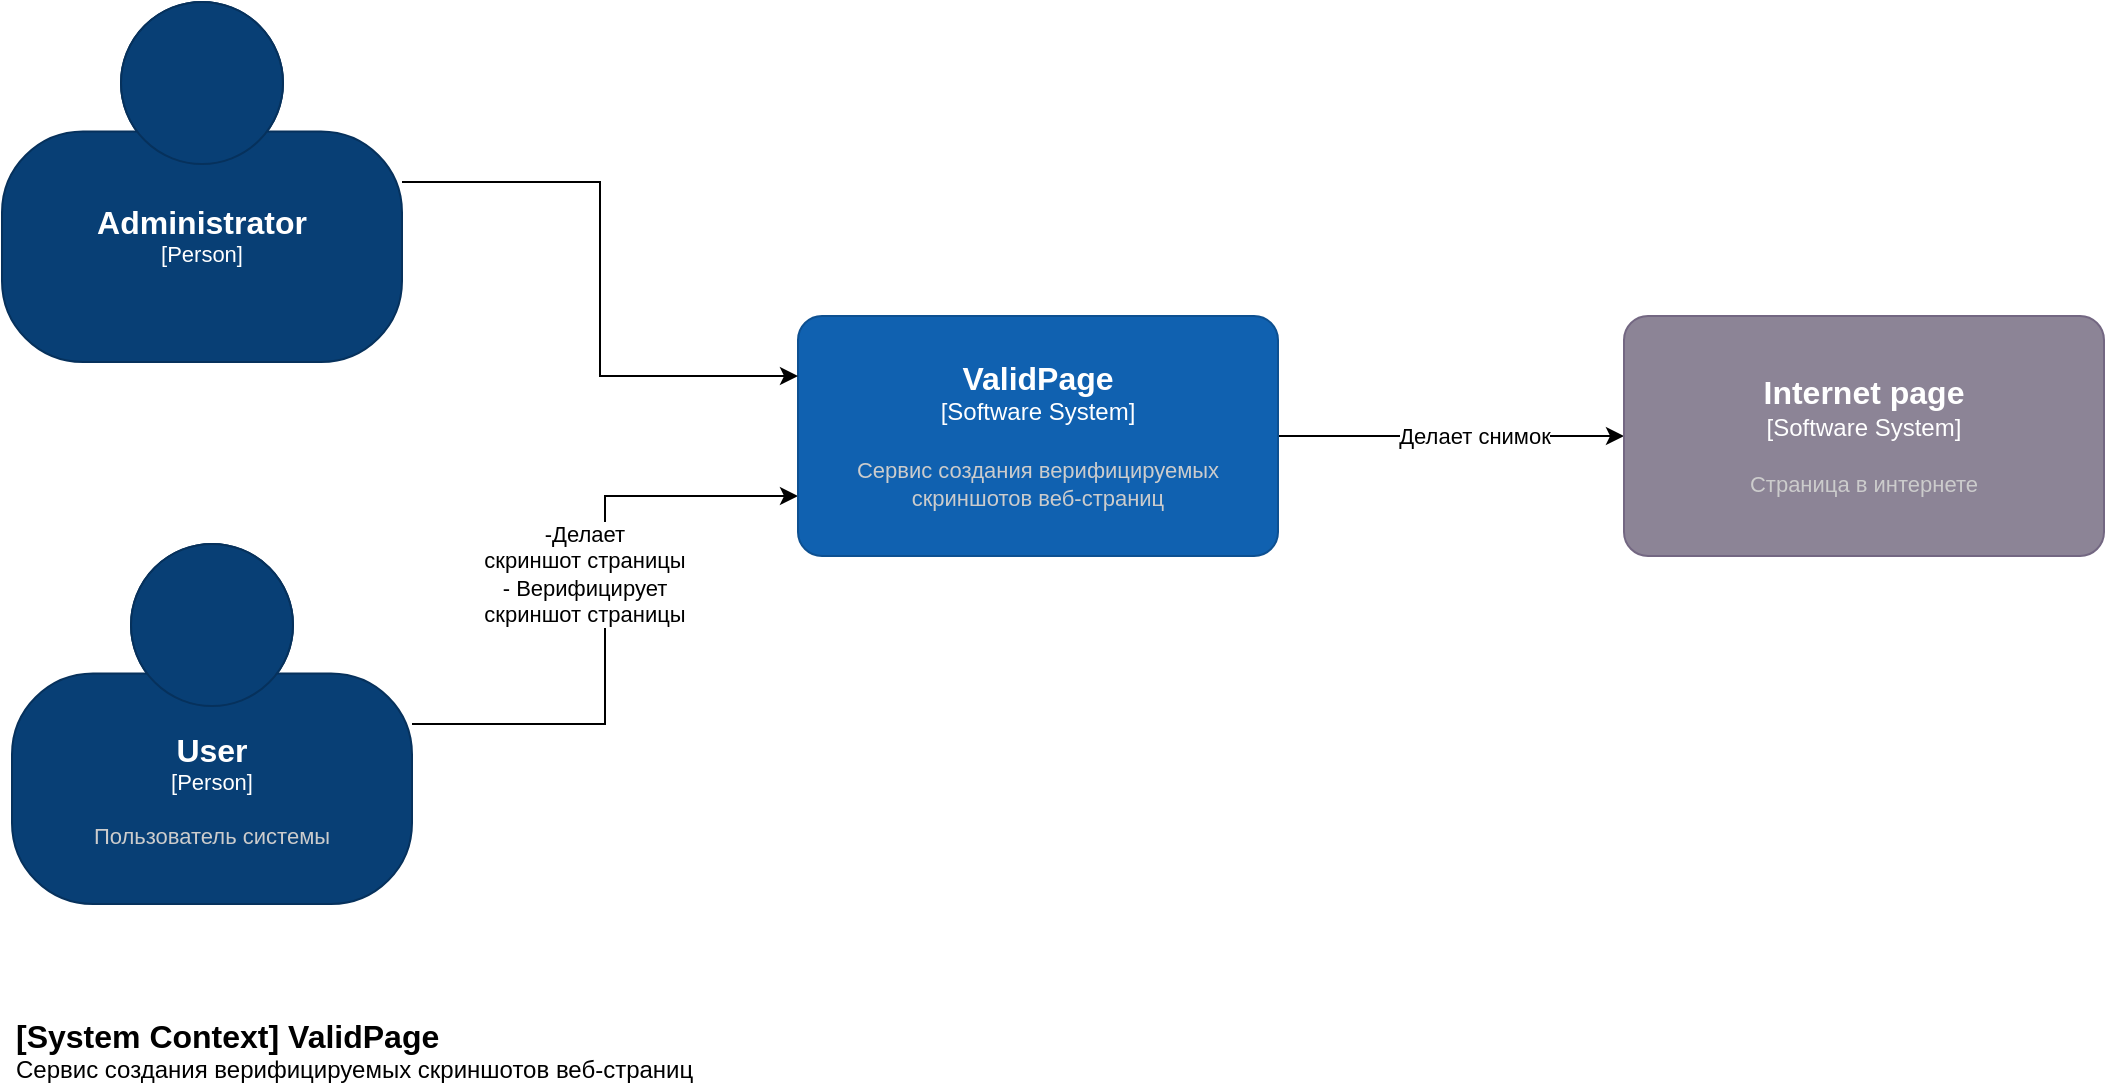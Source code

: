 <mxfile version="17.2.4" type="device" pages="5"><diagram name="C4: Context" id="g08XqCj4WGMklUK91QgZ"><mxGraphModel dx="1822" dy="845" grid="0" gridSize="10" guides="1" tooltips="1" connect="1" arrows="1" fold="1" page="0" pageScale="1" pageWidth="827" pageHeight="1169" math="0" shadow="0"><root><mxCell id="0"/><mxCell id="1" parent="0"/><mxCell id="i89AltsZ4jyGULDMteZ1-10" style="edgeStyle=orthogonalEdgeStyle;rounded=0;orthogonalLoop=1;jettySize=auto;html=1;exitX=1;exitY=0.5;exitDx=0;exitDy=0;exitPerimeter=0;entryX=0;entryY=0.75;entryDx=0;entryDy=0;entryPerimeter=0;" parent="1" source="i89AltsZ4jyGULDMteZ1-1" target="i89AltsZ4jyGULDMteZ1-2" edge="1"><mxGeometry relative="1" as="geometry"/></mxCell><mxCell id="i89AltsZ4jyGULDMteZ1-11" value="-Делает &lt;br&gt;скриншот страницы&lt;br&gt;- Верифицирует &lt;br&gt;скриншот страницы" style="edgeLabel;html=1;align=center;verticalAlign=middle;resizable=0;points=[];" parent="i89AltsZ4jyGULDMteZ1-10" vertex="1" connectable="0"><mxGeometry x="0.126" y="-1" relative="1" as="geometry"><mxPoint x="-12" y="1" as="offset"/></mxGeometry></mxCell><object placeholders="1" c4Name="User" c4Type="Person" c4Description="Пользователь системы" label="&lt;font style=&quot;font-size: 16px&quot;&gt;&lt;b&gt;%c4Name%&lt;/b&gt;&lt;/font&gt;&lt;div&gt;[%c4Type%]&lt;/div&gt;&lt;br&gt;&lt;div&gt;&lt;font style=&quot;font-size: 11px&quot;&gt;&lt;font color=&quot;#cccccc&quot;&gt;%c4Description%&lt;/font&gt;&lt;/div&gt;" id="i89AltsZ4jyGULDMteZ1-1"><mxCell style="html=1;fontSize=11;dashed=0;whiteSpace=wrap;fillColor=#083F75;strokeColor=#06315C;fontColor=#ffffff;shape=mxgraph.c4.person2;align=center;metaEdit=1;points=[[0.5,0,0],[1,0.5,0],[1,0.75,0],[0.75,1,0],[0.5,1,0],[0.25,1,0],[0,0.75,0],[0,0.5,0]];resizable=0;" parent="1" vertex="1"><mxGeometry x="-183" y="536" width="200" height="180" as="geometry"/></mxCell></object><mxCell id="i89AltsZ4jyGULDMteZ1-8" style="edgeStyle=orthogonalEdgeStyle;rounded=0;orthogonalLoop=1;jettySize=auto;html=1;" parent="1" source="i89AltsZ4jyGULDMteZ1-2" target="i89AltsZ4jyGULDMteZ1-7" edge="1"><mxGeometry relative="1" as="geometry"/></mxCell><mxCell id="i89AltsZ4jyGULDMteZ1-9" value="Делает снимок" style="edgeLabel;html=1;align=center;verticalAlign=middle;resizable=0;points=[];" parent="i89AltsZ4jyGULDMteZ1-8" vertex="1" connectable="0"><mxGeometry x="-0.276" y="2" relative="1" as="geometry"><mxPoint x="35" y="2" as="offset"/></mxGeometry></mxCell><object placeholders="1" c4Name="ValidPage" c4Type="Software System" c4Description="Сервис создания верифицируемых скриншотов веб-страниц" label="&lt;font style=&quot;font-size: 16px&quot;&gt;&lt;b&gt;%c4Name%&lt;/b&gt;&lt;/font&gt;&lt;div&gt;[%c4Type%]&lt;/div&gt;&lt;br&gt;&lt;div&gt;&lt;font style=&quot;font-size: 11px&quot;&gt;&lt;font color=&quot;#cccccc&quot;&gt;%c4Description%&lt;/font&gt;&lt;/div&gt;" id="i89AltsZ4jyGULDMteZ1-2"><mxCell style="rounded=1;whiteSpace=wrap;html=1;labelBackgroundColor=none;fillColor=#1061B0;fontColor=#ffffff;align=center;arcSize=10;strokeColor=#0D5091;metaEdit=1;resizable=0;points=[[0.25,0,0],[0.5,0,0],[0.75,0,0],[1,0.25,0],[1,0.5,0],[1,0.75,0],[0.75,1,0],[0.5,1,0],[0.25,1,0],[0,0.75,0],[0,0.5,0],[0,0.25,0]];" parent="1" vertex="1"><mxGeometry x="210" y="422" width="240" height="120" as="geometry"/></mxCell></object><object placeholders="1" c4Name="Internet page" c4Type="Software System" c4Description="Страница в интернете" label="&lt;font style=&quot;font-size: 16px&quot;&gt;&lt;b&gt;%c4Name%&lt;/b&gt;&lt;/font&gt;&lt;div&gt;[%c4Type%]&lt;/div&gt;&lt;br&gt;&lt;div&gt;&lt;font style=&quot;font-size: 11px&quot;&gt;&lt;font color=&quot;#cccccc&quot;&gt;%c4Description%&lt;/font&gt;&lt;/div&gt;" id="i89AltsZ4jyGULDMteZ1-7"><mxCell style="rounded=1;whiteSpace=wrap;html=1;labelBackgroundColor=none;fillColor=#8C8496;fontColor=#ffffff;align=center;arcSize=10;strokeColor=#736782;metaEdit=1;resizable=0;points=[[0.25,0,0],[0.5,0,0],[0.75,0,0],[1,0.25,0],[1,0.5,0],[1,0.75,0],[0.75,1,0],[0.5,1,0],[0.25,1,0],[0,0.75,0],[0,0.5,0],[0,0.25,0]];" parent="1" vertex="1"><mxGeometry x="623" y="422" width="240" height="120" as="geometry"/></mxCell></object><object placeholders="1" c4Name="[System Context] ValidPage " c4Type="ContainerScopeBoundary" c4Description="Сервис создания верифицируемых скриншотов веб-страниц" label="&lt;font style=&quot;font-size: 16px&quot;&gt;&lt;b&gt;&lt;div style=&quot;text-align: left&quot;&gt;%c4Name%&lt;/div&gt;&lt;/b&gt;&lt;/font&gt;&lt;div style=&quot;text-align: left&quot;&gt;%c4Description%&lt;/div&gt;" id="4y3dSTgibSfamJCo628Q-1"><mxCell style="text;html=1;strokeColor=none;fillColor=none;align=left;verticalAlign=top;whiteSpace=wrap;rounded=0;metaEdit=1;allowArrows=0;resizable=1;rotatable=0;connectable=0;recursiveResize=0;expand=0;pointerEvents=0;points=[[0.25,0,0],[0.5,0,0],[0.75,0,0],[1,0.25,0],[1,0.5,0],[1,0.75,0],[0.75,1,0],[0.5,1,0],[0.25,1,0],[0,0.75,0],[0,0.5,0],[0,0.25,0]];" parent="1" vertex="1"><mxGeometry x="-183" y="766" width="422" height="40" as="geometry"/></mxCell></object><object placeholders="1" c4Name="Administrator" c4Type="Person" c4Description="" label="&lt;font style=&quot;font-size: 16px&quot;&gt;&lt;b&gt;%c4Name%&lt;/b&gt;&lt;/font&gt;&lt;div&gt;[%c4Type%]&lt;/div&gt;&lt;br&gt;&lt;div&gt;&lt;font style=&quot;font-size: 11px&quot;&gt;&lt;font color=&quot;#cccccc&quot;&gt;%c4Description%&lt;/font&gt;&lt;/div&gt;" id="lpSMJdnQVI576ClWmoH4-1"><mxCell style="html=1;fontSize=11;dashed=0;whiteSpace=wrap;fillColor=#083F75;strokeColor=#06315C;fontColor=#ffffff;shape=mxgraph.c4.person2;align=center;metaEdit=1;points=[[0.5,0,0],[1,0.5,0],[1,0.75,0],[0.75,1,0],[0.5,1,0],[0.25,1,0],[0,0.75,0],[0,0.5,0]];resizable=0;" parent="1" vertex="1"><mxGeometry x="-188" y="265" width="200" height="180" as="geometry"/></mxCell></object><mxCell id="lpSMJdnQVI576ClWmoH4-2" style="edgeStyle=orthogonalEdgeStyle;rounded=0;orthogonalLoop=1;jettySize=auto;html=1;entryX=0;entryY=0.25;entryDx=0;entryDy=0;entryPerimeter=0;" parent="1" source="lpSMJdnQVI576ClWmoH4-1" target="i89AltsZ4jyGULDMteZ1-2" edge="1"><mxGeometry relative="1" as="geometry"/></mxCell></root></mxGraphModel></diagram><diagram id="RmFDsx_DbTmTBFJH-AIs" name="C4: Containers"><mxGraphModel dx="3746" dy="1750" grid="0" gridSize="10" guides="1" tooltips="1" connect="1" arrows="1" fold="1" page="0" pageScale="1" pageWidth="827" pageHeight="1169" math="0" shadow="0"><root><mxCell id="0"/><mxCell id="1" parent="0"/><mxCell id="kL1YcxfFYUA-UdwbogMr-1" style="edgeStyle=orthogonalEdgeStyle;rounded=0;orthogonalLoop=1;jettySize=auto;html=1;exitX=0.5;exitY=0;exitDx=0;exitDy=0;exitPerimeter=0;endArrow=blockThin;fontSize=10;fontColor=#404040;strokeWidth=1;endFill=1;strokeColor=#828282;elbow=vertical;metaEdit=1;endSize=14;startSize=14;jumpStyle=arc;jumpSize=16;entryX=0;entryY=0.5;entryDx=0;entryDy=0;entryPerimeter=0;" parent="1" source="kL1YcxfFYUA-UdwbogMr-3" target="kL1YcxfFYUA-UdwbogMr-9" edge="1"><mxGeometry relative="1" as="geometry"><mxPoint x="-419" y="844" as="targetPoint"/></mxGeometry></mxCell><mxCell id="kL1YcxfFYUA-UdwbogMr-2" value="-Делает &lt;br&gt;скриншот страницы&lt;div&gt;&lt;br/&gt;&lt;/div&gt;" style="edgeLabel;html=1;align=center;verticalAlign=middle;resizable=0;points=[];" parent="kL1YcxfFYUA-UdwbogMr-1" vertex="1" connectable="0"><mxGeometry x="0.126" y="-1" relative="1" as="geometry"><mxPoint x="-35" y="1" as="offset"/></mxGeometry></mxCell><object placeholders="1" c4Name="User" c4Type="Person" c4Description="Пользователь системы" label="&lt;font style=&quot;font-size: 16px&quot;&gt;&lt;b&gt;%c4Name%&lt;/b&gt;&lt;/font&gt;&lt;div&gt;[%c4Type%]&lt;/div&gt;&lt;br&gt;&lt;div&gt;&lt;font style=&quot;font-size: 11px&quot;&gt;&lt;font color=&quot;#cccccc&quot;&gt;%c4Description%&lt;/font&gt;&lt;/div&gt;" id="kL1YcxfFYUA-UdwbogMr-3"><mxCell style="html=1;fontSize=11;dashed=0;whiteSpace=wrap;fillColor=#083F75;strokeColor=#06315C;fontColor=#ffffff;shape=mxgraph.c4.person2;align=center;metaEdit=1;points=[[0.5,0,0],[1,0.5,0],[1,0.75,0],[0.75,1,0],[0.5,1,0],[0.25,1,0],[0,0.75,0],[0,0.5,0]];resizable=0;" parent="1" vertex="1"><mxGeometry x="-679" y="970" width="200" height="180" as="geometry"/></mxCell></object><object placeholders="1" c4Name="Internet page" c4Type="Software System" c4Description="Страница в интернете" label="&lt;font style=&quot;font-size: 16px&quot;&gt;&lt;b&gt;%c4Name%&lt;/b&gt;&lt;/font&gt;&lt;div&gt;[%c4Type%]&lt;/div&gt;&lt;br&gt;&lt;div&gt;&lt;font style=&quot;font-size: 11px&quot;&gt;&lt;font color=&quot;#cccccc&quot;&gt;%c4Description%&lt;/font&gt;&lt;/div&gt;" id="kL1YcxfFYUA-UdwbogMr-6"><mxCell style="rounded=1;whiteSpace=wrap;html=1;labelBackgroundColor=none;fillColor=#8C8496;fontColor=#ffffff;align=center;arcSize=10;strokeColor=#736782;metaEdit=1;resizable=0;points=[[0.25,0,0],[0.5,0,0],[0.75,0,0],[1,0.25,0],[1,0.5,0],[1,0.75,0],[0.75,1,0],[0.5,1,0],[0.25,1,0],[0,0.75,0],[0,0.5,0],[0,0.25,0]];" parent="1" vertex="1"><mxGeometry x="1700" y="850.5" width="240" height="120" as="geometry"/></mxCell></object><object placeholders="1" c4Name="ValidPage" c4Type="SystemScopeBoundary" c4Application="Software System" label="&lt;font style=&quot;font-size: 16px&quot;&gt;&lt;b&gt;&lt;div style=&quot;text-align: left&quot;&gt;%c4Name%&lt;/div&gt;&lt;/b&gt;&lt;/font&gt;&lt;div style=&quot;text-align: left&quot;&gt;[%c4Application%]&lt;/div&gt;" id="kL1YcxfFYUA-UdwbogMr-7"><mxCell style="rounded=1;fontSize=11;whiteSpace=wrap;html=1;dashed=1;arcSize=20;fillColor=none;strokeColor=#666666;fontColor=#333333;labelBackgroundColor=none;align=left;verticalAlign=bottom;labelBorderColor=none;spacingTop=0;spacing=10;dashPattern=8 4;metaEdit=1;rotatable=0;perimeter=rectanglePerimeter;noLabel=0;labelPadding=0;allowArrows=0;connectable=0;expand=0;recursiveResize=0;editable=1;pointerEvents=0;absoluteArcSize=1;points=[[0.25,0,0],[0.5,0,0],[0.75,0,0],[1,0.25,0],[1,0.5,0],[1,0.75,0],[0.75,1,0],[0.5,1,0],[0.25,1,0],[0,0.75,0],[0,0.5,0],[0,0.25,0]];" parent="1" vertex="1"><mxGeometry x="-250" y="180" width="1896" height="1386" as="geometry"/></mxCell></object><object placeholders="1" c4Name="[Containers] ValidPage" c4Type="ContainerDiagramTitle" c4Description="Сервис создания верифицируемых скриншотов веб-страниц" label="&lt;font style=&quot;font-size: 16px&quot;&gt;&lt;b&gt;&lt;div style=&quot;text-align: left&quot;&gt;%c4Name%&lt;/div&gt;&lt;/b&gt;&lt;/font&gt;&lt;div style=&quot;text-align: left&quot;&gt;%c4Description%&lt;/div&gt;" id="kL1YcxfFYUA-UdwbogMr-8"><mxCell style="text;html=1;strokeColor=none;fillColor=none;align=left;verticalAlign=top;whiteSpace=wrap;rounded=0;metaEdit=1;allowArrows=0;resizable=1;rotatable=0;connectable=0;recursiveResize=0;expand=0;pointerEvents=0;points=[[0.25,0,0],[0.5,0,0],[0.75,0,0],[1,0.25,0],[1,0.5,0],[1,0.75,0],[0.75,1,0],[0.5,1,0],[0.25,1,0],[0,0.75,0],[0,0.5,0],[0,0.25,0]];" parent="1" vertex="1"><mxGeometry x="-246" y="1600" width="485" height="40" as="geometry"/></mxCell></object><object placeholders="1" c4Name="Single-page application" c4Type="Container" c4Technology="JS, React" c4Description="Веб-приложение за авторизацией&#10;для работы с запросами на скриншот" label="&lt;font style=&quot;font-size: 16px&quot;&gt;&lt;b&gt;%c4Name%&lt;/b&gt;&lt;/font&gt;&lt;div&gt;[%c4Type%:&amp;nbsp;%c4Technology%]&lt;/div&gt;&lt;br&gt;&lt;div&gt;&lt;font style=&quot;font-size: 11px&quot;&gt;&lt;font color=&quot;#E6E6E6&quot;&gt;%c4Description%&lt;/font&gt;&lt;/div&gt;" id="kL1YcxfFYUA-UdwbogMr-9"><mxCell style="shape=mxgraph.c4.webBrowserContainer2;whiteSpace=wrap;html=1;boundedLbl=1;rounded=0;labelBackgroundColor=none;strokeColor=#118ACD;fillColor=#23A2D9;strokeColor=#118ACD;strokeColor2=#0E7DAD;fontSize=12;fontColor=#ffffff;align=center;metaEdit=1;points=[[0.5,0,0],[1,0.25,0],[1,0.5,0],[1,0.75,0],[0.5,1,0],[0,0.75,0],[0,0.5,0],[0,0.25,0]];resizable=0;" parent="1" vertex="1"><mxGeometry x="-196" y="670" width="240" height="160" as="geometry"/></mxCell></object><object placeholders="1" c4Name="OIDC proxy" c4Type="Container" c4Technology="gatekeeper" c4Description="" label="&lt;font style=&quot;font-size: 16px&quot;&gt;&lt;b&gt;%c4Name%&lt;/b&gt;&lt;/font&gt;&lt;div&gt;[%c4Type%: %c4Technology%]&lt;/div&gt;&lt;br&gt;&lt;div&gt;&lt;font style=&quot;font-size: 11px&quot;&gt;&lt;font color=&quot;#E6E6E6&quot;&gt;%c4Description%&lt;/font&gt;&lt;/div&gt;" id="kL1YcxfFYUA-UdwbogMr-10"><mxCell style="rounded=1;whiteSpace=wrap;html=1;fontSize=11;labelBackgroundColor=none;fillColor=#23A2D9;fontColor=#ffffff;align=center;arcSize=10;strokeColor=#0E7DAD;metaEdit=1;resizable=0;points=[[0.25,0,0],[0.5,0,0],[0.75,0,0],[1,0.25,0],[1,0.5,0],[1,0.75,0],[0.75,1,0],[0.5,1,0],[0.25,1,0],[0,0.75,0],[0,0.5,0],[0,0.25,0]];" parent="1" vertex="1"><mxGeometry x="178" y="690" width="240" height="120" as="geometry"/></mxCell></object><object placeholders="1" c4Name="Auth service" c4Type="Container" c4Technology="keycloack" c4Description="" label="&lt;font style=&quot;font-size: 16px&quot;&gt;&lt;b&gt;%c4Name%&lt;/b&gt;&lt;/font&gt;&lt;div&gt;[%c4Type%: %c4Technology%]&lt;/div&gt;&lt;br&gt;&lt;div&gt;&lt;font style=&quot;font-size: 11px&quot;&gt;&lt;font color=&quot;#E6E6E6&quot;&gt;%c4Description%&lt;/font&gt;&lt;/div&gt;" id="kL1YcxfFYUA-UdwbogMr-13"><mxCell style="rounded=1;whiteSpace=wrap;html=1;fontSize=11;labelBackgroundColor=none;fillColor=#23A2D9;fontColor=#ffffff;align=center;arcSize=10;strokeColor=#0E7DAD;metaEdit=1;resizable=0;points=[[0.25,0,0],[0.5,0,0],[0.75,0,0],[1,0.25,0],[1,0.5,0],[1,0.75,0],[0.75,1,0],[0.5,1,0],[0.25,1,0],[0,0.75,0],[0,0.5,0],[0,0.25,0]];" parent="1" vertex="1"><mxGeometry x="178" y="450" width="240" height="120" as="geometry"/></mxCell></object><object placeholders="1" c4Name="Screenshot Requests Service" c4Type="Container" c4Technology="NodeJs, Nest" c4Description="Оркестартор" label="&lt;font style=&quot;font-size: 16px&quot;&gt;&lt;b&gt;%c4Name%&lt;/b&gt;&lt;/font&gt;&lt;div&gt;[%c4Type%: %c4Technology%]&lt;/div&gt;&lt;br&gt;&lt;div&gt;&lt;font style=&quot;font-size: 11px&quot;&gt;&lt;font color=&quot;#E6E6E6&quot;&gt;%c4Description%&lt;/font&gt;&lt;/div&gt;" id="kL1YcxfFYUA-UdwbogMr-15"><mxCell style="rounded=1;whiteSpace=wrap;html=1;fontSize=11;labelBackgroundColor=none;fillColor=#23A2D9;fontColor=#ffffff;align=center;arcSize=10;strokeColor=#0E7DAD;metaEdit=1;resizable=0;points=[[0,0.25,0,0,0],[0,0.5,0,0,0],[0,0.75,0,0,0],[0.25,0,0,0,0],[0.25,1,0,0,0],[0.33,0,0,0,0],[0.5,0,0,0,0],[0.5,1,0,0,0],[0.67,0,0,0,0],[0.75,0,0,0,0],[0.75,1,0,0,0],[1,0.25,0,0,0],[1,0.5,0,0,0],[1,0.75,0,0,0]];" parent="1" vertex="1"><mxGeometry x="635" y="1047.5" width="240" height="120" as="geometry"/></mxCell></object><object placeholders="1" c4Name="Page Capture Service" c4Type="Container" c4Technology="NodeJs, Nest" c4Description="" label="&lt;font style=&quot;font-size: 16px&quot;&gt;&lt;b&gt;%c4Name%&lt;/b&gt;&lt;/font&gt;&lt;div&gt;[%c4Type%: %c4Technology%]&lt;/div&gt;&lt;br&gt;&lt;div&gt;&lt;font style=&quot;font-size: 11px&quot;&gt;&lt;font color=&quot;#E6E6E6&quot;&gt;%c4Description%&lt;/font&gt;&lt;/div&gt;" id="kL1YcxfFYUA-UdwbogMr-17"><mxCell style="rounded=1;whiteSpace=wrap;html=1;fontSize=11;labelBackgroundColor=none;fillColor=#23A2D9;fontColor=#ffffff;align=center;arcSize=10;strokeColor=#0E7DAD;metaEdit=1;resizable=0;points=[[0.25,0,0],[0.5,0,0],[0.75,0,0],[1,0.25,0],[1,0.5,0],[1,0.75,0],[0.75,1,0],[0.5,1,0],[0.25,1,0],[0,0.75,0],[0,0.5,0],[0,0.25,0]];" parent="1" vertex="1"><mxGeometry x="1092" y="850.5" width="240" height="120" as="geometry"/></mxCell></object><object placeholders="1" c4Name="Auth DB" c4Type="Container" c4Technology="postgres" c4Description="" label="&lt;font style=&quot;font-size: 16px&quot;&gt;&lt;b&gt;%c4Name%&lt;/b&gt;&lt;/font&gt;&lt;div&gt;[%c4Type%:&amp;nbsp;%c4Technology%]&lt;/div&gt;&lt;br&gt;&lt;div&gt;&lt;font style=&quot;font-size: 11px&quot;&gt;&lt;font color=&quot;#E6E6E6&quot;&gt;%c4Description%&lt;/font&gt;&lt;/div&gt;" id="kL1YcxfFYUA-UdwbogMr-19"><mxCell style="shape=cylinder3;size=15;whiteSpace=wrap;html=1;boundedLbl=1;rounded=0;labelBackgroundColor=none;fillColor=#23A2D9;fontSize=12;fontColor=#ffffff;align=center;strokeColor=#0E7DAD;metaEdit=1;points=[[0.5,0,0],[1,0.25,0],[1,0.5,0],[1,0.75,0],[0.5,1,0],[0,0.75,0],[0,0.5,0],[0,0.25,0]];resizable=0;" parent="1" vertex="1"><mxGeometry x="178" y="234" width="240" height="120" as="geometry"/></mxCell></object><object placeholders="1" c4Name="S3 image storage" c4Type="Container" c4Technology="minio" c4Description="" label="&lt;font style=&quot;font-size: 16px&quot;&gt;&lt;b&gt;%c4Name%&lt;/b&gt;&lt;/font&gt;&lt;div&gt;[%c4Type%:&amp;nbsp;%c4Technology%]&lt;/div&gt;&lt;br&gt;&lt;div&gt;&lt;font style=&quot;font-size: 11px&quot;&gt;&lt;font color=&quot;#E6E6E6&quot;&gt;%c4Description%&lt;/font&gt;&lt;/div&gt;" id="kL1YcxfFYUA-UdwbogMr-22"><mxCell style="shape=cylinder3;size=15;whiteSpace=wrap;html=1;boundedLbl=1;rounded=0;labelBackgroundColor=none;fillColor=#23A2D9;fontSize=12;fontColor=#ffffff;align=center;strokeColor=#0E7DAD;metaEdit=1;points=[[0,0.25,0,0,0],[0,0.5,0,0,0],[0,0.75,0,0,0],[0.25,0,0,0,0],[0.5,0,0,0,0],[0.5,1,0,0,0],[0.75,0,0,0,0],[1,0.25,0,0,0],[1,0.5,0,0,0],[1,0.75,0,0,0]];resizable=0;" parent="1" vertex="1"><mxGeometry x="1092" y="652" width="240" height="120" as="geometry"/></mxCell></object><object placeholders="1" c4Name="Screenshot Meta&#10;Service" c4Type="Container" c4Technology="NodeJs, Nest" c4Description="" label="&lt;font style=&quot;font-size: 16px&quot;&gt;&lt;b&gt;%c4Name%&lt;/b&gt;&lt;/font&gt;&lt;div&gt;[%c4Type%: %c4Technology%]&lt;/div&gt;&lt;br&gt;&lt;div&gt;&lt;font style=&quot;font-size: 11px&quot;&gt;&lt;font color=&quot;#E6E6E6&quot;&gt;%c4Description%&lt;/font&gt;&lt;/div&gt;" id="kL1YcxfFYUA-UdwbogMr-23"><mxCell style="rounded=1;whiteSpace=wrap;html=1;fontSize=11;labelBackgroundColor=none;fillColor=#23A2D9;fontColor=#ffffff;align=center;arcSize=10;strokeColor=#0E7DAD;metaEdit=1;resizable=0;points=[[0.25,0,0],[0.5,0,0],[0.75,0,0],[1,0.25,0],[1,0.5,0],[1,0.75,0],[0.75,1,0],[0.5,1,0],[0.25,1,0],[0,0.75,0],[0,0.5,0],[0,0.25,0]];" parent="1" vertex="1"><mxGeometry x="1092" y="1182" width="240" height="120" as="geometry"/></mxCell></object><object placeholders="1" c4Name="Web application" c4Type="Container" c4Technology="JS" c4Description="Заглавная страница сервиса&#10;Страница скриншота&#10;Страница верификации" label="&lt;font style=&quot;font-size: 16px&quot;&gt;&lt;b&gt;%c4Name%&lt;/b&gt;&lt;/font&gt;&lt;div&gt;[%c4Type%:&amp;nbsp;%c4Technology%]&lt;/div&gt;&lt;br&gt;&lt;div&gt;&lt;font style=&quot;font-size: 11px&quot;&gt;&lt;font color=&quot;#E6E6E6&quot;&gt;%c4Description%&lt;/font&gt;&lt;/div&gt;" id="kL1YcxfFYUA-UdwbogMr-27"><mxCell style="shape=mxgraph.c4.webBrowserContainer2;whiteSpace=wrap;html=1;boundedLbl=1;rounded=0;labelBackgroundColor=none;strokeColor=#118ACD;fillColor=#23A2D9;strokeColor=#118ACD;strokeColor2=#0E7DAD;fontSize=12;fontColor=#ffffff;align=center;metaEdit=1;points=[[0.5,0,0],[1,0.25,0],[1,0.5,0],[1,0.75,0],[0.5,1,0],[0,0.75,0],[0,0.5,0],[0,0.25,0]];resizable=0;" parent="1" vertex="1"><mxGeometry x="-196" y="1025" width="240" height="160" as="geometry"/></mxCell></object><mxCell id="kL1YcxfFYUA-UdwbogMr-28" style="edgeStyle=orthogonalEdgeStyle;rounded=0;orthogonalLoop=1;jettySize=auto;html=1;exitX=1;exitY=0.75;exitDx=0;exitDy=0;exitPerimeter=0;entryX=0;entryY=0.5;entryDx=0;entryDy=0;entryPerimeter=0;endArrow=blockThin;fontSize=10;fontColor=#404040;strokeWidth=1;endFill=1;strokeColor=#828282;elbow=vertical;metaEdit=1;endSize=14;startSize=14;jumpStyle=arc;jumpSize=16;" parent="1" source="kL1YcxfFYUA-UdwbogMr-3" target="kL1YcxfFYUA-UdwbogMr-27" edge="1"><mxGeometry relative="1" as="geometry"/></mxCell><mxCell id="eTEBrGYd8x2IBYrey0s0-1" value="- Узнает информацию о сервисе&lt;br&gt;- Верифицирует&lt;br&gt;скриншот страницы&lt;br&gt;- Получает информацию о скриншоте" style="edgeLabel;html=1;align=center;verticalAlign=middle;resizable=0;points=[];" parent="kL1YcxfFYUA-UdwbogMr-28" vertex="1" connectable="0"><mxGeometry x="0.41" y="1" relative="1" as="geometry"><mxPoint x="-81" y="3" as="offset"/></mxGeometry></mxCell><object placeholders="1" c4Name="Requests DB" c4Type="Container" c4Technology="mongo" c4Description="" label="&lt;font style=&quot;font-size: 16px&quot;&gt;&lt;b&gt;%c4Name%&lt;/b&gt;&lt;/font&gt;&lt;div&gt;[%c4Type%:&amp;nbsp;%c4Technology%]&lt;/div&gt;&lt;br&gt;&lt;div&gt;&lt;font style=&quot;font-size: 11px&quot;&gt;&lt;font color=&quot;#E6E6E6&quot;&gt;%c4Description%&lt;/font&gt;&lt;/div&gt;" id="kL1YcxfFYUA-UdwbogMr-39"><mxCell style="shape=cylinder3;size=15;whiteSpace=wrap;html=1;boundedLbl=1;rounded=0;labelBackgroundColor=none;fillColor=#23A2D9;fontSize=12;fontColor=#ffffff;align=center;strokeColor=#0E7DAD;metaEdit=1;points=[[0.5,0,0],[1,0.25,0],[1,0.5,0],[1,0.75,0],[0.5,1,0],[0,0.75,0],[0,0.5,0],[0,0.25,0]];resizable=0;" parent="1" vertex="1"><mxGeometry x="575" y="743" width="240" height="120" as="geometry"/></mxCell></object><object placeholders="1" c4Name="Monitoring" c4Type="Container" c4Technology="Jeager, Grafana, Prometheus" c4Description="Мониторинг и логирование" label="&lt;font style=&quot;font-size: 16px&quot;&gt;&lt;b&gt;%c4Name%&lt;/b&gt;&lt;/font&gt;&lt;div&gt;[%c4Type%: %c4Technology%]&lt;/div&gt;&lt;br&gt;&lt;div&gt;&lt;font style=&quot;font-size: 11px&quot;&gt;&lt;font color=&quot;#E6E6E6&quot;&gt;%c4Description%&lt;/font&gt;&lt;/div&gt;" id="kL1YcxfFYUA-UdwbogMr-41"><mxCell style="rounded=1;whiteSpace=wrap;html=1;fontSize=11;labelBackgroundColor=none;fillColor=#23A2D9;fontColor=#ffffff;align=center;arcSize=10;strokeColor=#0E7DAD;metaEdit=1;resizable=0;points=[[0.25,0,0],[0.5,0,0],[0.75,0,0],[1,0.25,0],[1,0.5,0],[1,0.75,0],[0.75,1,0],[0.5,1,0],[0.25,1,0],[0,0.75,0],[0,0.5,0],[0,0.25,0]];" parent="1" vertex="1"><mxGeometry x="-191" y="442" width="240" height="120" as="geometry"/></mxCell></object><object placeholders="1" c4Name="API Gateway" c4Type="Container" c4Technology="ingress" c4Description="" label="&lt;font style=&quot;font-size: 16px&quot;&gt;&lt;b&gt;%c4Name%&lt;/b&gt;&lt;/font&gt;&lt;div&gt;[%c4Type%: %c4Technology%]&lt;/div&gt;&lt;br&gt;&lt;div&gt;&lt;font style=&quot;font-size: 11px&quot;&gt;&lt;font color=&quot;#E6E6E6&quot;&gt;%c4Description%&lt;/font&gt;&lt;/div&gt;" id="kL1YcxfFYUA-UdwbogMr-109"><mxCell style="rounded=1;whiteSpace=wrap;html=1;fontSize=11;labelBackgroundColor=none;fillColor=#23A2D9;fontColor=#ffffff;align=center;arcSize=10;strokeColor=#0E7DAD;metaEdit=1;resizable=0;points=[[0.25,0,0],[0.5,0,0],[0.75,0,0],[1,0.25,0],[1,0.5,0],[1,0.75,0],[0.75,1,0],[0.5,1,0],[0.25,1,0],[0,0.75,0],[0,0.5,0],[0,0.25,0]];" parent="1" vertex="1"><mxGeometry x="179" y="1047.5" width="240" height="120" as="geometry"/></mxCell></object><object placeholders="1" c4Name="Screenshot meta DB" c4Type="Container" c4Technology="mongo" c4Description="" label="&lt;font style=&quot;font-size: 16px&quot;&gt;&lt;b&gt;%c4Name%&lt;/b&gt;&lt;/font&gt;&lt;div&gt;[%c4Type%:&amp;nbsp;%c4Technology%]&lt;/div&gt;&lt;br&gt;&lt;div&gt;&lt;font style=&quot;font-size: 11px&quot;&gt;&lt;font color=&quot;#E6E6E6&quot;&gt;%c4Description%&lt;/font&gt;&lt;/div&gt;" id="kL1YcxfFYUA-UdwbogMr-114"><mxCell style="shape=cylinder3;size=15;whiteSpace=wrap;html=1;boundedLbl=1;rounded=0;labelBackgroundColor=none;fillColor=#23A2D9;fontSize=12;fontColor=#ffffff;align=center;strokeColor=#0E7DAD;metaEdit=1;points=[[0.5,0,0],[1,0.25,0],[1,0.5,0],[1,0.75,0],[0.5,1,0],[0,0.75,0],[0,0.5,0],[0,0.25,0]];resizable=0;" parent="1" vertex="1"><mxGeometry x="1092" y="1388" width="240" height="120" as="geometry"/></mxCell></object><object placeholders="1" c4Name="Notification service" c4Type="Container" c4Technology="NodeJS, Nest" c4Description="email" label="&lt;font style=&quot;font-size: 16px&quot;&gt;&lt;b&gt;%c4Name%&lt;/b&gt;&lt;/font&gt;&lt;div&gt;[%c4Type%: %c4Technology%]&lt;/div&gt;&lt;br&gt;&lt;div&gt;&lt;font style=&quot;font-size: 11px&quot;&gt;&lt;font color=&quot;#E6E6E6&quot;&gt;%c4Description%&lt;/font&gt;&lt;/div&gt;" id="kL1YcxfFYUA-UdwbogMr-124"><mxCell style="rounded=1;whiteSpace=wrap;html=1;fontSize=11;labelBackgroundColor=none;fillColor=#23A2D9;fontColor=#ffffff;align=center;arcSize=10;strokeColor=#0E7DAD;metaEdit=1;resizable=0;points=[[0.25,0,0],[0.5,0,0],[0.75,0,0],[1,0.25,0],[1,0.5,0],[1,0.75,0],[0.75,1,0],[0.5,1,0],[0.25,1,0],[0,0.75,0],[0,0.5,0],[0,0.25,0]];" parent="1" vertex="1"><mxGeometry x="-196" y="1357" width="240" height="120" as="geometry"/></mxCell></object><mxCell id="kL1YcxfFYUA-UdwbogMr-126" style="edgeStyle=orthogonalEdgeStyle;rounded=0;orthogonalLoop=1;jettySize=auto;html=1;exitX=0;exitY=0.5;exitDx=0;exitDy=0;exitPerimeter=0;entryX=0.5;entryY=1;entryDx=0;entryDy=0;entryPerimeter=0;endArrow=blockThin;fontSize=10;fontColor=#404040;strokeWidth=1;endFill=1;strokeColor=#828282;elbow=vertical;metaEdit=1;endSize=14;startSize=14;jumpStyle=arc;jumpSize=16;" parent="1" source="kL1YcxfFYUA-UdwbogMr-124" target="kL1YcxfFYUA-UdwbogMr-3" edge="1"><mxGeometry relative="1" as="geometry"/></mxCell><mxCell id="eTEBrGYd8x2IBYrey0s0-2" value="Получает уведомления&lt;br&gt;о готовности&amp;nbsp;&lt;br&gt;скриншота" style="edgeLabel;html=1;align=center;verticalAlign=middle;resizable=0;points=[];" parent="kL1YcxfFYUA-UdwbogMr-126" vertex="1" connectable="0"><mxGeometry x="-0.421" y="3" relative="1" as="geometry"><mxPoint as="offset"/></mxGeometry></mxCell><object placeholders="1" c4Type="Relationship" c4Technology="JSON/HTTP" c4Description="" label="&lt;div style=&quot;text-align: left&quot;&gt;&lt;div style=&quot;text-align: center&quot;&gt;&lt;b&gt;%c4Description%&lt;/b&gt;&lt;/div&gt;&lt;div style=&quot;text-align: center&quot;&gt;[%c4Technology%]&lt;/div&gt;&lt;/div&gt;" id="eTEBrGYd8x2IBYrey0s0-5"><mxCell style="endArrow=blockThin;html=1;fontSize=10;fontColor=#404040;strokeWidth=1;endFill=1;strokeColor=#828282;elbow=vertical;metaEdit=1;endSize=14;startSize=14;jumpStyle=arc;jumpSize=16;rounded=0;edgeStyle=orthogonalEdgeStyle;entryX=0;entryY=0.5;entryDx=0;entryDy=0;entryPerimeter=0;" parent="1" source="kL1YcxfFYUA-UdwbogMr-9" target="kL1YcxfFYUA-UdwbogMr-10" edge="1"><mxGeometry width="240" relative="1" as="geometry"><mxPoint x="73" y="755" as="sourcePoint"/><mxPoint x="234" y="758" as="targetPoint"/></mxGeometry></mxCell></object><object placeholders="1" c4Type="Relationship" c4Technology="JSON/HTTP" c4Description="" label="&lt;div style=&quot;text-align: left&quot;&gt;&lt;div style=&quot;text-align: center&quot;&gt;&lt;b&gt;%c4Description%&lt;/b&gt;&lt;/div&gt;&lt;div style=&quot;text-align: center&quot;&gt;[%c4Technology%]&lt;/div&gt;&lt;/div&gt;" id="eTEBrGYd8x2IBYrey0s0-10"><mxCell style="endArrow=blockThin;html=1;fontSize=10;fontColor=#404040;strokeWidth=1;endFill=1;strokeColor=#828282;elbow=vertical;metaEdit=1;endSize=14;startSize=14;jumpStyle=arc;jumpSize=16;rounded=0;edgeStyle=orthogonalEdgeStyle;exitX=1;exitY=0.5;exitDx=0;exitDy=0;exitPerimeter=0;entryX=0;entryY=0.5;entryDx=0;entryDy=0;entryPerimeter=0;" parent="1" source="kL1YcxfFYUA-UdwbogMr-27" target="kL1YcxfFYUA-UdwbogMr-109" edge="1"><mxGeometry x="0.002" width="240" relative="1" as="geometry"><mxPoint x="55" y="1115" as="sourcePoint"/><mxPoint x="295" y="1115" as="targetPoint"/><mxPoint as="offset"/></mxGeometry></mxCell></object><object placeholders="1" c4Type="Relationship" c4Technology="JSON/HTTP" c4Description="" label="&lt;div style=&quot;text-align: left&quot;&gt;&lt;div style=&quot;text-align: center&quot;&gt;&lt;b&gt;%c4Description%&lt;/b&gt;&lt;/div&gt;&lt;div style=&quot;text-align: center&quot;&gt;[%c4Technology%]&lt;/div&gt;&lt;/div&gt;" id="eTEBrGYd8x2IBYrey0s0-14"><mxCell style="endArrow=blockThin;html=1;fontSize=10;fontColor=#404040;strokeWidth=1;endFill=1;strokeColor=#828282;elbow=vertical;metaEdit=1;endSize=14;startSize=14;jumpStyle=arc;jumpSize=16;rounded=0;edgeStyle=orthogonalEdgeStyle;align=center;verticalAlign=middle;fontFamily=Helvetica;labelBackgroundColor=default;exitX=0.5;exitY=1;exitDx=0;exitDy=0;exitPerimeter=0;entryX=0.5;entryY=0;entryDx=0;entryDy=0;entryPerimeter=0;" parent="1" source="kL1YcxfFYUA-UdwbogMr-10" target="kL1YcxfFYUA-UdwbogMr-109" edge="1"><mxGeometry width="240" relative="1" as="geometry"><mxPoint x="337" y="966" as="sourcePoint"/><mxPoint x="577" y="966" as="targetPoint"/></mxGeometry></mxCell></object><object placeholders="1" c4Type="Relationship" c4Technology="JSON/HTTP" c4Description="Авторизация, &#10;регистрация пользователей" label="&lt;div style=&quot;text-align: left&quot;&gt;&lt;div style=&quot;text-align: center&quot;&gt;&lt;b&gt;%c4Description%&lt;/b&gt;&lt;/div&gt;&lt;div style=&quot;text-align: center&quot;&gt;[%c4Technology%]&lt;/div&gt;&lt;/div&gt;" id="eTEBrGYd8x2IBYrey0s0-16"><mxCell style="endArrow=blockThin;html=1;fontSize=10;fontColor=#404040;strokeWidth=1;endFill=1;strokeColor=#828282;elbow=vertical;metaEdit=1;endSize=14;startSize=14;jumpStyle=arc;jumpSize=16;rounded=0;edgeStyle=orthogonalEdgeStyle;align=center;verticalAlign=middle;fontFamily=Helvetica;labelBackgroundColor=default;entryX=0.25;entryY=1;entryDx=0;entryDy=0;entryPerimeter=0;exitX=0.25;exitY=0;exitDx=0;exitDy=0;exitPerimeter=0;" parent="1" source="kL1YcxfFYUA-UdwbogMr-10" target="kL1YcxfFYUA-UdwbogMr-13" edge="1"><mxGeometry width="240" relative="1" as="geometry"><mxPoint x="36" y="636" as="sourcePoint"/><mxPoint x="276" y="636" as="targetPoint"/></mxGeometry></mxCell></object><object placeholders="1" c4Type="Relationship" c4Technology="JSON/HTTP" c4Description="" label="&lt;div style=&quot;text-align: left&quot;&gt;&lt;div style=&quot;text-align: center&quot;&gt;&lt;b&gt;%c4Description%&lt;/b&gt;&lt;/div&gt;&lt;div style=&quot;text-align: center&quot;&gt;[%c4Technology%]&lt;/div&gt;&lt;/div&gt;" id="eTEBrGYd8x2IBYrey0s0-19"><mxCell style="endArrow=blockThin;html=1;fontSize=10;fontColor=#404040;strokeWidth=1;endFill=1;strokeColor=#828282;elbow=vertical;metaEdit=1;endSize=14;startSize=14;jumpStyle=arc;jumpSize=16;rounded=0;edgeStyle=orthogonalEdgeStyle;align=center;verticalAlign=middle;fontFamily=Helvetica;labelBackgroundColor=default;entryX=0.75;entryY=0;entryDx=0;entryDy=0;entryPerimeter=0;exitX=0.75;exitY=1;exitDx=0;exitDy=0;exitPerimeter=0;" parent="1" source="kL1YcxfFYUA-UdwbogMr-13" target="kL1YcxfFYUA-UdwbogMr-10" edge="1"><mxGeometry width="240" relative="1" as="geometry"><mxPoint x="238" y="570" as="sourcePoint"/><mxPoint x="238" y="690" as="targetPoint"/></mxGeometry></mxCell></object><object placeholders="1" c4Type="Relationship" c4Technology="SQL" c4Description="Управляет данными о пользователях" label="&lt;div style=&quot;text-align: left&quot;&gt;&lt;div style=&quot;text-align: center&quot;&gt;&lt;b&gt;%c4Description%&lt;/b&gt;&lt;/div&gt;&lt;div style=&quot;text-align: center&quot;&gt;[%c4Technology%]&lt;/div&gt;&lt;/div&gt;" id="eTEBrGYd8x2IBYrey0s0-21"><mxCell style="endArrow=blockThin;html=1;fontSize=10;fontColor=#404040;strokeWidth=1;endFill=1;strokeColor=#828282;elbow=vertical;metaEdit=1;endSize=14;startSize=14;jumpStyle=arc;jumpSize=16;rounded=0;edgeStyle=orthogonalEdgeStyle;exitX=0.5;exitY=0;exitDx=0;exitDy=0;exitPerimeter=0;entryX=0.5;entryY=1;entryDx=0;entryDy=0;entryPerimeter=0;startArrow=blockThin;startFill=1;" parent="1" source="kL1YcxfFYUA-UdwbogMr-13" target="kL1YcxfFYUA-UdwbogMr-19" edge="1"><mxGeometry width="240" relative="1" as="geometry"><mxPoint x="290" y="400" as="sourcePoint"/><mxPoint x="530" y="400" as="targetPoint"/></mxGeometry></mxCell></object><object placeholders="1" c4Type="Relationship" c4Technology="Queue" c4Description="Очередь уведомлений" label="&lt;div style=&quot;text-align: left&quot;&gt;&lt;div style=&quot;text-align: center&quot;&gt;&lt;b&gt;%c4Description%&lt;/b&gt;&lt;/div&gt;&lt;div style=&quot;text-align: center&quot;&gt;[%c4Technology%]&lt;/div&gt;&lt;/div&gt;" id="eTEBrGYd8x2IBYrey0s0-24"><mxCell style="endArrow=blockThin;html=1;fontSize=10;fontColor=#404040;strokeWidth=1;endFill=1;strokeColor=#828282;elbow=vertical;metaEdit=1;endSize=14;startSize=14;jumpStyle=arc;jumpSize=16;rounded=0;edgeStyle=orthogonalEdgeStyle;entryX=1;entryY=0.5;entryDx=0;entryDy=0;entryPerimeter=0;exitX=0.5;exitY=1;exitDx=0;exitDy=0;exitPerimeter=0;" parent="1" source="kL1YcxfFYUA-UdwbogMr-15" target="kL1YcxfFYUA-UdwbogMr-124" edge="1"><mxGeometry x="-0.003" width="240" relative="1" as="geometry"><mxPoint x="839" y="1365" as="sourcePoint"/><mxPoint x="939.0" y="1357" as="targetPoint"/><mxPoint as="offset"/></mxGeometry></mxCell></object><object placeholders="1" c4Type="Relationship" c4Technology="Mongo query" c4Description="Поиск по хешам изображения&#10;Метаданные снимков" label="&lt;div style=&quot;text-align: left&quot;&gt;&lt;div style=&quot;text-align: center&quot;&gt;&lt;b&gt;%c4Description%&lt;/b&gt;&lt;/div&gt;&lt;div style=&quot;text-align: center&quot;&gt;[%c4Technology%]&lt;/div&gt;&lt;/div&gt;" id="eTEBrGYd8x2IBYrey0s0-25"><mxCell style="endArrow=blockThin;html=1;fontSize=10;fontColor=#404040;strokeWidth=1;endFill=1;strokeColor=#828282;elbow=vertical;metaEdit=1;endSize=14;startSize=14;jumpStyle=arc;jumpSize=16;rounded=0;edgeStyle=orthogonalEdgeStyle;exitX=0.5;exitY=1;exitDx=0;exitDy=0;exitPerimeter=0;entryX=0.5;entryY=0;entryDx=0;entryDy=0;entryPerimeter=0;" parent="1" source="kL1YcxfFYUA-UdwbogMr-23" target="kL1YcxfFYUA-UdwbogMr-114" edge="1"><mxGeometry width="240" relative="1" as="geometry"><mxPoint x="618" y="1473" as="sourcePoint"/><mxPoint x="858" y="1473" as="targetPoint"/></mxGeometry></mxCell></object><object placeholders="1" c4Type="Relationship" c4Technology="JSON/HTTP" c4Description="Запросы на &#10;создание скриншотов&#10;и их статуса" label="&lt;div style=&quot;text-align: left&quot;&gt;&lt;div style=&quot;text-align: center&quot;&gt;&lt;b&gt;%c4Description%&lt;/b&gt;&lt;/div&gt;&lt;div style=&quot;text-align: center&quot;&gt;[%c4Technology%]&lt;/div&gt;&lt;/div&gt;" id="eTEBrGYd8x2IBYrey0s0-26"><mxCell style="endArrow=blockThin;html=1;fontSize=10;fontColor=#404040;strokeWidth=1;endFill=1;strokeColor=#828282;elbow=vertical;metaEdit=1;endSize=14;startSize=14;jumpStyle=arc;jumpSize=16;rounded=0;edgeStyle=orthogonalEdgeStyle;exitX=1;exitY=0.5;exitDx=0;exitDy=0;exitPerimeter=0;entryX=0;entryY=0.5;entryDx=0;entryDy=0;entryPerimeter=0;" parent="1" source="kL1YcxfFYUA-UdwbogMr-109" target="kL1YcxfFYUA-UdwbogMr-15" edge="1"><mxGeometry x="0.164" width="240" relative="1" as="geometry"><mxPoint x="467" y="1075" as="sourcePoint"/><mxPoint x="707" y="1075" as="targetPoint"/><mxPoint as="offset"/></mxGeometry></mxCell></object><object placeholders="1" c4Type="Relationship" c4Technology="Binary/HTTP" c4Description="Изображения для  UI" label="&lt;div style=&quot;text-align: left&quot;&gt;&lt;div style=&quot;text-align: center&quot;&gt;&lt;b&gt;%c4Description%&lt;/b&gt;&lt;/div&gt;&lt;div style=&quot;text-align: center&quot;&gt;[%c4Technology%]&lt;/div&gt;&lt;/div&gt;" id="eTEBrGYd8x2IBYrey0s0-27"><mxCell style="endArrow=blockThin;html=1;fontSize=10;fontColor=#404040;strokeWidth=1;endFill=1;strokeColor=#828282;elbow=vertical;metaEdit=1;endSize=14;startSize=14;jumpStyle=arc;jumpSize=16;rounded=0;edgeStyle=orthogonalEdgeStyle;exitX=0;exitY=0.25;exitDx=0;exitDy=0;exitPerimeter=0;entryX=1;entryY=0.25;entryDx=0;entryDy=0;entryPerimeter=0;" parent="1" source="kL1YcxfFYUA-UdwbogMr-22" target="kL1YcxfFYUA-UdwbogMr-109" edge="1"><mxGeometry x="0.689" width="240" relative="1" as="geometry"><mxPoint x="838" y="569" as="sourcePoint"/><mxPoint x="1078" y="569" as="targetPoint"/><Array as="points"><mxPoint x="482" y="682"/><mxPoint x="482" y="1077"/></Array><mxPoint as="offset"/></mxGeometry></mxCell></object><object placeholders="1" c4Type="Relationship" c4Technology="Queue" c4Description="Информация о&#10;скриншоте&#10;для поиска" label="&lt;div style=&quot;text-align: left&quot;&gt;&lt;div style=&quot;text-align: center&quot;&gt;&lt;b&gt;%c4Description%&lt;/b&gt;&lt;/div&gt;&lt;div style=&quot;text-align: center&quot;&gt;[%c4Technology%]&lt;/div&gt;&lt;/div&gt;" id="0PH-_lOEp7PXA-kX-Psb-2"><mxCell style="endArrow=blockThin;html=1;fontSize=10;fontColor=#404040;strokeWidth=1;endFill=1;strokeColor=#828282;elbow=vertical;metaEdit=1;endSize=14;startSize=14;jumpStyle=arc;jumpSize=16;rounded=0;edgeStyle=orthogonalEdgeStyle;entryX=0;entryY=0.25;entryDx=0;entryDy=0;entryPerimeter=0;exitX=1;exitY=0.75;exitDx=0;exitDy=0;exitPerimeter=0;" parent="1" source="kL1YcxfFYUA-UdwbogMr-15" target="kL1YcxfFYUA-UdwbogMr-23" edge="1"><mxGeometry x="-0.033" width="240" relative="1" as="geometry"><mxPoint x="1320" y="1240" as="sourcePoint"/><mxPoint x="1327.12" y="1499.53" as="targetPoint"/><mxPoint x="-1" as="offset"/></mxGeometry></mxCell></object><object placeholders="1" c4Type="Relationship" c4Technology="Queue" c4Description="Запрос на создания&#10;снимка страницы" label="&lt;div style=&quot;text-align: left&quot;&gt;&lt;div style=&quot;text-align: center&quot;&gt;&lt;b&gt;%c4Description%&lt;/b&gt;&lt;/div&gt;&lt;div style=&quot;text-align: center&quot;&gt;[%c4Technology%]&lt;/div&gt;&lt;/div&gt;" id="0PH-_lOEp7PXA-kX-Psb-7"><mxCell style="endArrow=blockThin;html=1;fontSize=10;fontColor=#404040;strokeWidth=1;endFill=1;strokeColor=#828282;elbow=vertical;metaEdit=1;endSize=14;startSize=14;jumpStyle=arc;jumpSize=16;rounded=0;edgeStyle=orthogonalEdgeStyle;entryX=0;entryY=0.75;entryDx=0;entryDy=0;entryPerimeter=0;exitX=0.75;exitY=0;exitDx=0;exitDy=0;exitPerimeter=0;" parent="1" source="kL1YcxfFYUA-UdwbogMr-15" target="kL1YcxfFYUA-UdwbogMr-17" edge="1"><mxGeometry width="240" relative="1" as="geometry"><mxPoint x="1311.6" y="940.5" as="sourcePoint"/><mxPoint x="1418" y="909" as="targetPoint"/></mxGeometry></mxCell></object><object placeholders="1" c4Type="Relationship" c4Technology="Queue" c4Description="Мета о снимке" label="&lt;div style=&quot;text-align: left&quot;&gt;&lt;div style=&quot;text-align: center&quot;&gt;&lt;b&gt;%c4Description%&lt;/b&gt;&lt;/div&gt;&lt;div style=&quot;text-align: center&quot;&gt;[%c4Technology%]&lt;/div&gt;&lt;/div&gt;" id="0PH-_lOEp7PXA-kX-Psb-8"><mxCell style="endArrow=blockThin;html=1;fontSize=10;fontColor=#404040;strokeWidth=1;endFill=1;strokeColor=#828282;elbow=vertical;metaEdit=1;endSize=14;startSize=14;jumpStyle=arc;jumpSize=16;rounded=0;edgeStyle=orthogonalEdgeStyle;entryX=0.67;entryY=0;entryDx=0;entryDy=0;entryPerimeter=0;exitX=0;exitY=0.25;exitDx=0;exitDy=0;exitPerimeter=0;" parent="1" source="kL1YcxfFYUA-UdwbogMr-17" target="kL1YcxfFYUA-UdwbogMr-15" edge="1"><mxGeometry width="240" relative="1" as="geometry"><mxPoint x="1418" y="849" as="sourcePoint"/><mxPoint x="1311.6" y="880.5" as="targetPoint"/></mxGeometry></mxCell></object><object placeholders="1" c4Type="Relationship" c4Technology="e.g. JSON/HTTP" c4Description="Запросы на &#10;верификацию скриншотов&#10;Запрос мета о снимке" label="&lt;div style=&quot;text-align: left&quot;&gt;&lt;div style=&quot;text-align: center&quot;&gt;&lt;b&gt;%c4Description%&lt;/b&gt;&lt;/div&gt;&lt;div style=&quot;text-align: center&quot;&gt;[%c4Technology%]&lt;/div&gt;&lt;/div&gt;" id="0PH-_lOEp7PXA-kX-Psb-9"><mxCell style="endArrow=blockThin;html=1;fontSize=10;fontColor=#404040;strokeWidth=1;endFill=1;strokeColor=#828282;elbow=vertical;metaEdit=1;endSize=14;startSize=14;jumpStyle=arc;jumpSize=16;rounded=0;edgeStyle=orthogonalEdgeStyle;exitX=1;exitY=0.75;exitDx=0;exitDy=0;exitPerimeter=0;entryX=0;entryY=0.75;entryDx=0;entryDy=0;entryPerimeter=0;" parent="1" target="kL1YcxfFYUA-UdwbogMr-23" edge="1"><mxGeometry x="-0.168" width="240" relative="1" as="geometry"><mxPoint x="418" y="1146.43" as="sourcePoint"/><mxPoint x="1738" y="1310.93" as="targetPoint"/><Array as="points"><mxPoint x="480" y="1146"/><mxPoint x="480" y="1272"/></Array><mxPoint as="offset"/></mxGeometry></mxCell></object><object placeholders="1" c4Type="Relationship" c4Technology="JSON/HTTP" c4Description="Сохраняет снимок" label="&lt;div style=&quot;text-align: left&quot;&gt;&lt;div style=&quot;text-align: center&quot;&gt;&lt;b&gt;%c4Description%&lt;/b&gt;&lt;/div&gt;&lt;div style=&quot;text-align: center&quot;&gt;[%c4Technology%]&lt;/div&gt;&lt;/div&gt;" id="0PH-_lOEp7PXA-kX-Psb-10"><mxCell style="endArrow=blockThin;html=1;fontSize=10;fontColor=#404040;strokeWidth=1;endFill=1;strokeColor=#828282;elbow=vertical;metaEdit=1;endSize=14;startSize=14;jumpStyle=arc;jumpSize=16;rounded=0;edgeStyle=orthogonalEdgeStyle;exitX=0.5;exitY=0;exitDx=0;exitDy=0;exitPerimeter=0;entryX=0.5;entryY=1;entryDx=0;entryDy=0;entryPerimeter=0;" parent="1" source="kL1YcxfFYUA-UdwbogMr-17" target="kL1YcxfFYUA-UdwbogMr-22" edge="1"><mxGeometry width="240" relative="1" as="geometry"><mxPoint x="1562" y="864" as="sourcePoint"/><mxPoint x="1802" y="864" as="targetPoint"/></mxGeometry></mxCell></object><object placeholders="1" c4Type="Relationship" c4Technology="JSON/HTTP" c4Description="Делает снимок" label="&lt;div style=&quot;text-align: left&quot;&gt;&lt;div style=&quot;text-align: center&quot;&gt;&lt;b&gt;%c4Description%&lt;/b&gt;&lt;/div&gt;&lt;div style=&quot;text-align: center&quot;&gt;[%c4Technology%]&lt;/div&gt;&lt;/div&gt;" id="0PH-_lOEp7PXA-kX-Psb-11"><mxCell style="endArrow=blockThin;html=1;fontSize=10;fontColor=#404040;strokeWidth=1;endFill=1;strokeColor=#828282;elbow=vertical;metaEdit=1;endSize=14;startSize=14;jumpStyle=arc;jumpSize=16;rounded=0;edgeStyle=orthogonalEdgeStyle;entryX=0;entryY=0.5;entryDx=0;entryDy=0;entryPerimeter=0;" parent="1" source="kL1YcxfFYUA-UdwbogMr-17" target="kL1YcxfFYUA-UdwbogMr-6" edge="1"><mxGeometry width="240" relative="1" as="geometry"><mxPoint x="1451" y="1062" as="sourcePoint"/><mxPoint x="1451" y="957" as="targetPoint"/></mxGeometry></mxCell></object><object placeholders="1" c4Type="Relationship" c4Technology="Mongo query" c4Description="Управление запросами" label="&lt;div style=&quot;text-align: left&quot;&gt;&lt;div style=&quot;text-align: center&quot;&gt;&lt;b&gt;%c4Description%&lt;/b&gt;&lt;/div&gt;&lt;div style=&quot;text-align: center&quot;&gt;[%c4Technology%]&lt;/div&gt;&lt;/div&gt;" id="0PH-_lOEp7PXA-kX-Psb-13"><mxCell style="endArrow=blockThin;html=1;fontSize=10;fontColor=#404040;strokeWidth=1;endFill=1;strokeColor=#828282;elbow=vertical;metaEdit=1;endSize=14;startSize=14;jumpStyle=arc;jumpSize=16;rounded=0;edgeStyle=orthogonalEdgeStyle;exitX=0.25;exitY=0;exitDx=0;exitDy=0;exitPerimeter=0;startArrow=blockThin;startFill=1;" parent="1" source="kL1YcxfFYUA-UdwbogMr-15" target="kL1YcxfFYUA-UdwbogMr-39" edge="1"><mxGeometry x="-0.117" width="240" relative="1" as="geometry"><mxPoint x="735" y="1001" as="sourcePoint"/><mxPoint x="975" y="1001" as="targetPoint"/><mxPoint as="offset"/></mxGeometry></mxCell></object><object placeholders="1" c4Name="Consumer Service" c4Type="Container" c4Technology="NodeJs, Nest" c4Description="" label="&lt;font style=&quot;font-size: 16px&quot;&gt;&lt;b&gt;%c4Name%&lt;/b&gt;&lt;/font&gt;&lt;div&gt;[%c4Type%: %c4Technology%]&lt;/div&gt;&lt;br&gt;&lt;div&gt;&lt;font style=&quot;font-size: 11px&quot;&gt;&lt;font color=&quot;#E6E6E6&quot;&gt;%c4Description%&lt;/font&gt;&lt;/div&gt;" id="AjnoULAUf7jSmWZToS3G-3"><mxCell style="rounded=1;whiteSpace=wrap;html=1;fontSize=11;labelBackgroundColor=none;fillColor=#23A2D9;fontColor=#ffffff;align=center;arcSize=10;strokeColor=#0E7DAD;metaEdit=1;resizable=0;points=[[0.25,0,0],[0.5,0,0],[0.75,0,0],[1,0.25,0],[1,0.5,0],[1,0.75,0],[0.75,1,0],[0.5,1,0],[0.25,1,0],[0,0.75,0],[0,0.5,0],[0,0.25,0]];" parent="1" vertex="1"><mxGeometry x="1098" y="1018" width="240" height="120" as="geometry"/></mxCell></object><object placeholders="1" c4Name="Consumer DB" c4Type="Container" c4Technology="mongo" c4Description="" label="&lt;font style=&quot;font-size: 16px&quot;&gt;&lt;b&gt;%c4Name%&lt;/b&gt;&lt;/font&gt;&lt;div&gt;[%c4Type%:&amp;nbsp;%c4Technology%]&lt;/div&gt;&lt;br&gt;&lt;div&gt;&lt;font style=&quot;font-size: 11px&quot;&gt;&lt;font color=&quot;#E6E6E6&quot;&gt;%c4Description%&lt;/font&gt;&lt;/div&gt;" id="AjnoULAUf7jSmWZToS3G-4"><mxCell style="shape=cylinder3;size=15;whiteSpace=wrap;html=1;boundedLbl=1;rounded=0;labelBackgroundColor=none;fillColor=#23A2D9;fontSize=12;fontColor=#ffffff;align=center;strokeColor=#0E7DAD;metaEdit=1;points=[[0.5,0,0],[1,0.25,0],[1,0.5,0],[1,0.75,0],[0.5,1,0],[0,0.75,0],[0,0.5,0],[0,0.25,0]];resizable=0;" parent="1" vertex="1"><mxGeometry x="1369" y="1120" width="240" height="120" as="geometry"/></mxCell></object><object placeholders="1" c4Type="Relationship" c4Technology="Queue" c4Description="Управление возможностями&#10; пользователя" label="&lt;div style=&quot;text-align: left&quot;&gt;&lt;div style=&quot;text-align: center&quot;&gt;&lt;b&gt;%c4Description%&lt;/b&gt;&lt;/div&gt;&lt;div style=&quot;text-align: center&quot;&gt;[%c4Technology%]&lt;/div&gt;&lt;/div&gt;" id="AjnoULAUf7jSmWZToS3G-6"><mxCell style="endArrow=blockThin;html=1;fontSize=10;fontColor=#404040;strokeWidth=1;endFill=1;strokeColor=#828282;elbow=vertical;metaEdit=1;endSize=14;startSize=14;jumpStyle=arc;jumpSize=16;rounded=0;edgeStyle=orthogonalEdgeStyle;startArrow=blockThin;startFill=1;entryX=0;entryY=0.5;entryDx=0;entryDy=0;entryPerimeter=0;exitX=1;exitY=0.25;exitDx=0;exitDy=0;exitPerimeter=0;" parent="1" source="kL1YcxfFYUA-UdwbogMr-15" target="AjnoULAUf7jSmWZToS3G-3" edge="1"><mxGeometry x="-0.001" width="240" relative="1" as="geometry"><mxPoint x="1314" y="1078" as="sourcePoint"/><mxPoint x="620" y="936" as="targetPoint"/><mxPoint as="offset"/></mxGeometry></mxCell></object><object placeholders="1" c4Name="Administrator" c4Type="Person" c4Description="" label="&lt;font style=&quot;font-size: 16px&quot;&gt;&lt;b&gt;%c4Name%&lt;/b&gt;&lt;/font&gt;&lt;div&gt;[%c4Type%]&lt;/div&gt;&lt;br&gt;&lt;div&gt;&lt;font style=&quot;font-size: 11px&quot;&gt;&lt;font color=&quot;#cccccc&quot;&gt;%c4Description%&lt;/font&gt;&lt;/div&gt;" id="AjnoULAUf7jSmWZToS3G-7"><mxCell style="html=1;fontSize=11;dashed=0;whiteSpace=wrap;fillColor=#083F75;strokeColor=#06315C;fontColor=#ffffff;shape=mxgraph.c4.person2;align=center;metaEdit=1;points=[[0.5,0,0],[1,0.5,0],[1,0.75,0],[0.75,1,0],[0.5,1,0],[0.25,1,0],[0,0.75,0],[0,0.5,0]];resizable=0;" parent="1" vertex="1"><mxGeometry x="-580" y="368" width="200" height="180" as="geometry"/></mxCell></object><object placeholders="1" c4Type="Relationship" c4Technology="Web app" c4Description="" label="&lt;div style=&quot;text-align: left&quot;&gt;&lt;div style=&quot;text-align: center&quot;&gt;&lt;b&gt;%c4Description%&lt;/b&gt;&lt;/div&gt;&lt;div style=&quot;text-align: center&quot;&gt;[%c4Technology%]&lt;/div&gt;&lt;/div&gt;" id="AjnoULAUf7jSmWZToS3G-9"><mxCell style="endArrow=blockThin;html=1;fontSize=10;fontColor=#404040;strokeWidth=1;endFill=1;strokeColor=#828282;elbow=vertical;metaEdit=1;endSize=14;startSize=14;jumpStyle=arc;jumpSize=16;rounded=0;edgeStyle=orthogonalEdgeStyle;entryX=0;entryY=0.5;entryDx=0;entryDy=0;entryPerimeter=0;exitX=1;exitY=0.75;exitDx=0;exitDy=0;exitPerimeter=0;" parent="1" source="AjnoULAUf7jSmWZToS3G-7" target="kL1YcxfFYUA-UdwbogMr-41" edge="1"><mxGeometry x="0.006" width="240" relative="1" as="geometry"><mxPoint x="-104" y="1971" as="sourcePoint"/><mxPoint x="-658" y="1635" as="targetPoint"/><mxPoint as="offset"/></mxGeometry></mxCell></object><object placeholders="1" c4Type="Relationship" c4Technology="Mongo query" c4Description="Управление пользователями" label="&lt;div style=&quot;text-align: left&quot;&gt;&lt;div style=&quot;text-align: center&quot;&gt;&lt;b&gt;%c4Description%&lt;/b&gt;&lt;/div&gt;&lt;div style=&quot;text-align: center&quot;&gt;[%c4Technology%]&lt;/div&gt;&lt;/div&gt;" id="DCIo7KXsH5RPnG1f_DXb-2"><mxCell style="endArrow=blockThin;html=1;fontSize=10;fontColor=#404040;strokeWidth=1;endFill=1;strokeColor=#828282;elbow=vertical;metaEdit=1;endSize=14;startSize=14;jumpStyle=arc;jumpSize=16;rounded=0;edgeStyle=orthogonalEdgeStyle;startArrow=blockThin;startFill=1;entryX=1;entryY=0.5;entryDx=0;entryDy=0;entryPerimeter=0;exitX=0.5;exitY=0;exitDx=0;exitDy=0;exitPerimeter=0;" parent="1" source="AjnoULAUf7jSmWZToS3G-4" target="AjnoULAUf7jSmWZToS3G-3" edge="1"><mxGeometry x="-0.098" width="240" relative="1" as="geometry"><mxPoint x="388" y="1020" as="sourcePoint"/><mxPoint x="349" y="682" as="targetPoint"/><mxPoint as="offset"/></mxGeometry></mxCell></object></root></mxGraphModel></diagram><diagram id="jCQLrI3wf0Rwy6cXHhbS" name="Use Case"><mxGraphModel dx="1560" dy="707" grid="0" gridSize="10" guides="1" tooltips="1" connect="1" arrows="1" fold="1" page="0" pageScale="1" pageWidth="827" pageHeight="1169" math="0" shadow="0"><root><mxCell id="0"/><mxCell id="1" parent="0"/><mxCell id="sfqUgd1OaH5OERa5_d7W-13" style="rounded=0;orthogonalLoop=1;jettySize=auto;html=1;exitX=0.5;exitY=0.5;exitDx=0;exitDy=0;exitPerimeter=0;entryX=0;entryY=0.5;entryDx=0;entryDy=0;" parent="1" source="sfqUgd1OaH5OERa5_d7W-1" target="sfqUgd1OaH5OERa5_d7W-3" edge="1"><mxGeometry relative="1" as="geometry"/></mxCell><mxCell id="sfqUgd1OaH5OERa5_d7W-14" style="rounded=0;orthogonalLoop=1;jettySize=auto;html=1;exitX=0.5;exitY=0.5;exitDx=0;exitDy=0;exitPerimeter=0;" parent="1" source="sfqUgd1OaH5OERa5_d7W-1" target="sfqUgd1OaH5OERa5_d7W-7" edge="1"><mxGeometry relative="1" as="geometry"/></mxCell><mxCell id="sfqUgd1OaH5OERa5_d7W-15" style="rounded=0;orthogonalLoop=1;jettySize=auto;html=1;exitX=0.5;exitY=0.5;exitDx=0;exitDy=0;exitPerimeter=0;entryX=0;entryY=0.5;entryDx=0;entryDy=0;" parent="1" source="sfqUgd1OaH5OERa5_d7W-1" target="sfqUgd1OaH5OERa5_d7W-8" edge="1"><mxGeometry relative="1" as="geometry"/></mxCell><mxCell id="GhgmfAaMk6SUCOCYw3HB-3" style="rounded=0;orthogonalLoop=1;jettySize=auto;html=1;exitX=0.5;exitY=0.5;exitDx=0;exitDy=0;exitPerimeter=0;entryX=0;entryY=0.5;entryDx=0;entryDy=0;" edge="1" parent="1" source="sfqUgd1OaH5OERa5_d7W-1" target="GhgmfAaMk6SUCOCYw3HB-1"><mxGeometry relative="1" as="geometry"/></mxCell><mxCell id="GhgmfAaMk6SUCOCYw3HB-4" style="rounded=0;orthogonalLoop=1;jettySize=auto;html=1;exitX=0.5;exitY=0.5;exitDx=0;exitDy=0;exitPerimeter=0;entryX=0;entryY=0.5;entryDx=0;entryDy=0;" edge="1" parent="1" source="sfqUgd1OaH5OERa5_d7W-1" target="GhgmfAaMk6SUCOCYw3HB-2"><mxGeometry relative="1" as="geometry"/></mxCell><mxCell id="sfqUgd1OaH5OERa5_d7W-1" value="Пользователь" style="shape=umlActor;verticalLabelPosition=bottom;verticalAlign=top;html=1;" parent="1" vertex="1"><mxGeometry x="-558" y="250" width="30" height="60" as="geometry"/></mxCell><mxCell id="sfqUgd1OaH5OERa5_d7W-3" value="Сделать снимок сайта" style="ellipse;html=1;whiteSpace=wrap;" parent="1" vertex="1"><mxGeometry x="-418" y="187" width="110" height="46" as="geometry"/></mxCell><mxCell id="sfqUgd1OaH5OERa5_d7W-9" style="edgeStyle=orthogonalEdgeStyle;rounded=0;orthogonalLoop=1;jettySize=auto;html=1;" parent="1" source="sfqUgd1OaH5OERa5_d7W-4" target="sfqUgd1OaH5OERa5_d7W-3" edge="1"><mxGeometry relative="1" as="geometry"/></mxCell><mxCell id="sfqUgd1OaH5OERa5_d7W-10" value="includes" style="edgeLabel;html=1;align=center;verticalAlign=middle;resizable=0;points=[];" parent="sfqUgd1OaH5OERa5_d7W-9" vertex="1" connectable="0"><mxGeometry x="0.279" y="1" relative="1" as="geometry"><mxPoint x="12" y="-1" as="offset"/></mxGeometry></mxCell><mxCell id="sfqUgd1OaH5OERa5_d7W-4" value="Проверить возможность запроса" style="ellipse;html=1;whiteSpace=wrap;" parent="1" vertex="1"><mxGeometry x="-228" y="184" width="123.64" height="52" as="geometry"/></mxCell><mxCell id="sfqUgd1OaH5OERa5_d7W-7" value="Провалидировать снимок" style="ellipse;html=1;whiteSpace=wrap;" parent="1" vertex="1"><mxGeometry x="-427.5" y="250" width="129" height="62" as="geometry"/></mxCell><mxCell id="sfqUgd1OaH5OERa5_d7W-8" value="Получить информацию о снимке" style="ellipse;html=1;whiteSpace=wrap;" parent="1" vertex="1"><mxGeometry x="-427.5" y="331" width="129" height="53" as="geometry"/></mxCell><mxCell id="5hwncVxlx5G1RZ2jYGB0-1" value="Получить информацию о снимках пользоателя" style="ellipse;html=1;whiteSpace=wrap;" vertex="1" parent="1"><mxGeometry x="-456.71" y="403" width="187.42" height="77" as="geometry"/></mxCell><mxCell id="5hwncVxlx5G1RZ2jYGB0-3" style="rounded=0;orthogonalLoop=1;jettySize=auto;html=1;exitX=0.5;exitY=0.5;exitDx=0;exitDy=0;exitPerimeter=0;entryX=0;entryY=0.5;entryDx=0;entryDy=0;" edge="1" parent="1" source="sfqUgd1OaH5OERa5_d7W-1" target="5hwncVxlx5G1RZ2jYGB0-1"><mxGeometry relative="1" as="geometry"><mxPoint x="-533" y="290" as="sourcePoint"/><mxPoint x="-417.5" y="367.5" as="targetPoint"/></mxGeometry></mxCell><mxCell id="GhgmfAaMk6SUCOCYw3HB-1" value="Зарегистироваться в системе" style="ellipse;html=1;whiteSpace=wrap;" vertex="1" parent="1"><mxGeometry x="-418" y="117" width="136.3" height="57" as="geometry"/></mxCell><mxCell id="GhgmfAaMk6SUCOCYw3HB-2" value="Авторизоваться в системе" style="ellipse;html=1;whiteSpace=wrap;" vertex="1" parent="1"><mxGeometry x="-418" y="43" width="136.3" height="57" as="geometry"/></mxCell></root></mxGraphModel></diagram><diagram id="aF8TeCIrredrmORYo-a8" name="Entity relation"><mxGraphModel dx="1718" dy="1254" grid="0" gridSize="10" guides="1" tooltips="1" connect="1" arrows="1" fold="1" page="0" pageScale="1" pageWidth="827" pageHeight="1169" math="0" shadow="0"><root><mxCell id="0"/><mxCell id="1" parent="0"/><mxCell id="7CLjRfYQGHZW_134-qMW-1" value="Page" style="shape=table;startSize=30;container=1;collapsible=1;childLayout=tableLayout;fixedRows=1;rowLines=0;fontStyle=1;align=center;resizeLast=1;html=1;" parent="1" vertex="1"><mxGeometry x="128" y="34" width="180" height="150" as="geometry"/></mxCell><mxCell id="7CLjRfYQGHZW_134-qMW-2" value="" style="shape=tableRow;horizontal=0;startSize=0;swimlaneHead=0;swimlaneBody=0;fillColor=none;collapsible=0;dropTarget=0;points=[[0,0.5],[1,0.5]];portConstraint=eastwest;top=0;left=0;right=0;bottom=1;" parent="7CLjRfYQGHZW_134-qMW-1" vertex="1"><mxGeometry y="30" width="180" height="30" as="geometry"/></mxCell><mxCell id="7CLjRfYQGHZW_134-qMW-3" value="PK" style="shape=partialRectangle;connectable=0;fillColor=none;top=0;left=0;bottom=0;right=0;fontStyle=1;overflow=hidden;whiteSpace=wrap;html=1;" parent="7CLjRfYQGHZW_134-qMW-2" vertex="1"><mxGeometry width="30" height="30" as="geometry"><mxRectangle width="30" height="30" as="alternateBounds"/></mxGeometry></mxCell><mxCell id="7CLjRfYQGHZW_134-qMW-4" value="UniqueID" style="shape=partialRectangle;connectable=0;fillColor=none;top=0;left=0;bottom=0;right=0;align=left;spacingLeft=6;fontStyle=5;overflow=hidden;whiteSpace=wrap;html=1;" parent="7CLjRfYQGHZW_134-qMW-2" vertex="1"><mxGeometry x="30" width="150" height="30" as="geometry"><mxRectangle width="150" height="30" as="alternateBounds"/></mxGeometry></mxCell><mxCell id="7CLjRfYQGHZW_134-qMW-5" value="" style="shape=tableRow;horizontal=0;startSize=0;swimlaneHead=0;swimlaneBody=0;fillColor=none;collapsible=0;dropTarget=0;points=[[0,0.5],[1,0.5]];portConstraint=eastwest;top=0;left=0;right=0;bottom=0;" parent="7CLjRfYQGHZW_134-qMW-1" vertex="1"><mxGeometry y="60" width="180" height="30" as="geometry"/></mxCell><mxCell id="7CLjRfYQGHZW_134-qMW-6" value="" style="shape=partialRectangle;connectable=0;fillColor=none;top=0;left=0;bottom=0;right=0;editable=1;overflow=hidden;whiteSpace=wrap;html=1;" parent="7CLjRfYQGHZW_134-qMW-5" vertex="1"><mxGeometry width="30" height="30" as="geometry"><mxRectangle width="30" height="30" as="alternateBounds"/></mxGeometry></mxCell><mxCell id="7CLjRfYQGHZW_134-qMW-7" value="Link" style="shape=partialRectangle;connectable=0;fillColor=none;top=0;left=0;bottom=0;right=0;align=left;spacingLeft=6;overflow=hidden;whiteSpace=wrap;html=1;" parent="7CLjRfYQGHZW_134-qMW-5" vertex="1"><mxGeometry x="30" width="150" height="30" as="geometry"><mxRectangle width="150" height="30" as="alternateBounds"/></mxGeometry></mxCell><mxCell id="7CLjRfYQGHZW_134-qMW-8" value="" style="shape=tableRow;horizontal=0;startSize=0;swimlaneHead=0;swimlaneBody=0;fillColor=none;collapsible=0;dropTarget=0;points=[[0,0.5],[1,0.5]];portConstraint=eastwest;top=0;left=0;right=0;bottom=0;" parent="7CLjRfYQGHZW_134-qMW-1" vertex="1"><mxGeometry y="90" width="180" height="30" as="geometry"/></mxCell><mxCell id="7CLjRfYQGHZW_134-qMW-9" value="" style="shape=partialRectangle;connectable=0;fillColor=none;top=0;left=0;bottom=0;right=0;editable=1;overflow=hidden;whiteSpace=wrap;html=1;" parent="7CLjRfYQGHZW_134-qMW-8" vertex="1"><mxGeometry width="30" height="30" as="geometry"><mxRectangle width="30" height="30" as="alternateBounds"/></mxGeometry></mxCell><mxCell id="7CLjRfYQGHZW_134-qMW-10" value="" style="shape=partialRectangle;connectable=0;fillColor=none;top=0;left=0;bottom=0;right=0;align=left;spacingLeft=6;overflow=hidden;whiteSpace=wrap;html=1;" parent="7CLjRfYQGHZW_134-qMW-8" vertex="1"><mxGeometry x="30" width="150" height="30" as="geometry"><mxRectangle width="150" height="30" as="alternateBounds"/></mxGeometry></mxCell><mxCell id="7CLjRfYQGHZW_134-qMW-11" value="" style="shape=tableRow;horizontal=0;startSize=0;swimlaneHead=0;swimlaneBody=0;fillColor=none;collapsible=0;dropTarget=0;points=[[0,0.5],[1,0.5]];portConstraint=eastwest;top=0;left=0;right=0;bottom=0;" parent="7CLjRfYQGHZW_134-qMW-1" vertex="1"><mxGeometry y="120" width="180" height="30" as="geometry"/></mxCell><mxCell id="7CLjRfYQGHZW_134-qMW-12" value="" style="shape=partialRectangle;connectable=0;fillColor=none;top=0;left=0;bottom=0;right=0;editable=1;overflow=hidden;whiteSpace=wrap;html=1;" parent="7CLjRfYQGHZW_134-qMW-11" vertex="1"><mxGeometry width="30" height="30" as="geometry"><mxRectangle width="30" height="30" as="alternateBounds"/></mxGeometry></mxCell><mxCell id="7CLjRfYQGHZW_134-qMW-13" value="" style="shape=partialRectangle;connectable=0;fillColor=none;top=0;left=0;bottom=0;right=0;align=left;spacingLeft=6;overflow=hidden;whiteSpace=wrap;html=1;" parent="7CLjRfYQGHZW_134-qMW-11" vertex="1"><mxGeometry x="30" width="150" height="30" as="geometry"><mxRectangle width="150" height="30" as="alternateBounds"/></mxGeometry></mxCell><mxCell id="7CLjRfYQGHZW_134-qMW-14" value="PageScreenshot" style="shape=table;startSize=30;container=1;collapsible=1;childLayout=tableLayout;fixedRows=1;rowLines=0;fontStyle=1;align=center;resizeLast=1;html=1;" parent="1" vertex="1"><mxGeometry x="-171" y="-27" width="180" height="180" as="geometry"/></mxCell><mxCell id="7CLjRfYQGHZW_134-qMW-15" value="" style="shape=tableRow;horizontal=0;startSize=0;swimlaneHead=0;swimlaneBody=0;fillColor=none;collapsible=0;dropTarget=0;points=[[0,0.5],[1,0.5]];portConstraint=eastwest;top=0;left=0;right=0;bottom=1;" parent="7CLjRfYQGHZW_134-qMW-14" vertex="1"><mxGeometry y="30" width="180" height="30" as="geometry"/></mxCell><mxCell id="7CLjRfYQGHZW_134-qMW-16" value="PK" style="shape=partialRectangle;connectable=0;fillColor=none;top=0;left=0;bottom=0;right=0;fontStyle=1;overflow=hidden;whiteSpace=wrap;html=1;" parent="7CLjRfYQGHZW_134-qMW-15" vertex="1"><mxGeometry width="30" height="30" as="geometry"><mxRectangle width="30" height="30" as="alternateBounds"/></mxGeometry></mxCell><mxCell id="7CLjRfYQGHZW_134-qMW-17" value="UniqueID" style="shape=partialRectangle;connectable=0;fillColor=none;top=0;left=0;bottom=0;right=0;align=left;spacingLeft=6;fontStyle=5;overflow=hidden;whiteSpace=wrap;html=1;" parent="7CLjRfYQGHZW_134-qMW-15" vertex="1"><mxGeometry x="30" width="150" height="30" as="geometry"><mxRectangle width="150" height="30" as="alternateBounds"/></mxGeometry></mxCell><mxCell id="7CLjRfYQGHZW_134-qMW-24" value="" style="shape=tableRow;horizontal=0;startSize=0;swimlaneHead=0;swimlaneBody=0;fillColor=none;collapsible=0;dropTarget=0;points=[[0,0.5],[1,0.5]];portConstraint=eastwest;top=0;left=0;right=0;bottom=0;" parent="7CLjRfYQGHZW_134-qMW-14" vertex="1"><mxGeometry y="60" width="180" height="30" as="geometry"/></mxCell><mxCell id="7CLjRfYQGHZW_134-qMW-25" value="FK" style="shape=partialRectangle;connectable=0;fillColor=none;top=0;left=0;bottom=0;right=0;editable=1;overflow=hidden;whiteSpace=wrap;html=1;" parent="7CLjRfYQGHZW_134-qMW-24" vertex="1"><mxGeometry width="30" height="30" as="geometry"><mxRectangle width="30" height="30" as="alternateBounds"/></mxGeometry></mxCell><mxCell id="7CLjRfYQGHZW_134-qMW-26" value="FileID" style="shape=partialRectangle;connectable=0;fillColor=none;top=0;left=0;bottom=0;right=0;align=left;spacingLeft=6;overflow=hidden;whiteSpace=wrap;html=1;" parent="7CLjRfYQGHZW_134-qMW-24" vertex="1"><mxGeometry x="30" width="150" height="30" as="geometry"><mxRectangle width="150" height="30" as="alternateBounds"/></mxGeometry></mxCell><mxCell id="7CLjRfYQGHZW_134-qMW-197" value="" style="shape=tableRow;horizontal=0;startSize=0;swimlaneHead=0;swimlaneBody=0;fillColor=none;collapsible=0;dropTarget=0;points=[[0,0.5],[1,0.5]];portConstraint=eastwest;top=0;left=0;right=0;bottom=0;" parent="7CLjRfYQGHZW_134-qMW-14" vertex="1"><mxGeometry y="90" width="180" height="30" as="geometry"/></mxCell><mxCell id="7CLjRfYQGHZW_134-qMW-198" value="FK" style="shape=partialRectangle;connectable=0;fillColor=none;top=0;left=0;bottom=0;right=0;editable=1;overflow=hidden;" parent="7CLjRfYQGHZW_134-qMW-197" vertex="1"><mxGeometry width="30" height="30" as="geometry"><mxRectangle width="30" height="30" as="alternateBounds"/></mxGeometry></mxCell><mxCell id="7CLjRfYQGHZW_134-qMW-199" value="PageID" style="shape=partialRectangle;connectable=0;fillColor=none;top=0;left=0;bottom=0;right=0;align=left;spacingLeft=6;overflow=hidden;" parent="7CLjRfYQGHZW_134-qMW-197" vertex="1"><mxGeometry x="30" width="150" height="30" as="geometry"><mxRectangle width="150" height="30" as="alternateBounds"/></mxGeometry></mxCell><mxCell id="7CLjRfYQGHZW_134-qMW-18" value="" style="shape=tableRow;horizontal=0;startSize=0;swimlaneHead=0;swimlaneBody=0;fillColor=none;collapsible=0;dropTarget=0;points=[[0,0.5],[1,0.5]];portConstraint=eastwest;top=0;left=0;right=0;bottom=0;" parent="7CLjRfYQGHZW_134-qMW-14" vertex="1"><mxGeometry y="120" width="180" height="30" as="geometry"/></mxCell><mxCell id="7CLjRfYQGHZW_134-qMW-19" value="" style="shape=partialRectangle;connectable=0;fillColor=none;top=0;left=0;bottom=0;right=0;editable=1;overflow=hidden;whiteSpace=wrap;html=1;" parent="7CLjRfYQGHZW_134-qMW-18" vertex="1"><mxGeometry width="30" height="30" as="geometry"><mxRectangle width="30" height="30" as="alternateBounds"/></mxGeometry></mxCell><mxCell id="7CLjRfYQGHZW_134-qMW-20" value="Date" style="shape=partialRectangle;connectable=0;fillColor=none;top=0;left=0;bottom=0;right=0;align=left;spacingLeft=6;overflow=hidden;whiteSpace=wrap;html=1;" parent="7CLjRfYQGHZW_134-qMW-18" vertex="1"><mxGeometry x="30" width="150" height="30" as="geometry"><mxRectangle width="150" height="30" as="alternateBounds"/></mxGeometry></mxCell><mxCell id="7CLjRfYQGHZW_134-qMW-21" value="" style="shape=tableRow;horizontal=0;startSize=0;swimlaneHead=0;swimlaneBody=0;fillColor=none;collapsible=0;dropTarget=0;points=[[0,0.5],[1,0.5]];portConstraint=eastwest;top=0;left=0;right=0;bottom=0;" parent="7CLjRfYQGHZW_134-qMW-14" vertex="1"><mxGeometry y="150" width="180" height="30" as="geometry"/></mxCell><mxCell id="7CLjRfYQGHZW_134-qMW-22" value="" style="shape=partialRectangle;connectable=0;fillColor=none;top=0;left=0;bottom=0;right=0;editable=1;overflow=hidden;whiteSpace=wrap;html=1;" parent="7CLjRfYQGHZW_134-qMW-21" vertex="1"><mxGeometry width="30" height="30" as="geometry"><mxRectangle width="30" height="30" as="alternateBounds"/></mxGeometry></mxCell><mxCell id="7CLjRfYQGHZW_134-qMW-23" value="Hash" style="shape=partialRectangle;connectable=0;fillColor=none;top=0;left=0;bottom=0;right=0;align=left;spacingLeft=6;overflow=hidden;whiteSpace=wrap;html=1;" parent="7CLjRfYQGHZW_134-qMW-21" vertex="1"><mxGeometry x="30" width="150" height="30" as="geometry"><mxRectangle width="150" height="30" as="alternateBounds"/></mxGeometry></mxCell><mxCell id="7CLjRfYQGHZW_134-qMW-27" value="VerificationRequest" style="shape=table;startSize=30;container=1;collapsible=1;childLayout=tableLayout;fixedRows=1;rowLines=0;fontStyle=1;align=center;resizeLast=1;html=1;" parent="1" vertex="1"><mxGeometry x="128" y="282" width="180" height="150" as="geometry"/></mxCell><mxCell id="7CLjRfYQGHZW_134-qMW-28" value="" style="shape=tableRow;horizontal=0;startSize=0;swimlaneHead=0;swimlaneBody=0;fillColor=none;collapsible=0;dropTarget=0;points=[[0,0.5],[1,0.5]];portConstraint=eastwest;top=0;left=0;right=0;bottom=1;" parent="7CLjRfYQGHZW_134-qMW-27" vertex="1"><mxGeometry y="30" width="180" height="30" as="geometry"/></mxCell><mxCell id="7CLjRfYQGHZW_134-qMW-29" value="PK" style="shape=partialRectangle;connectable=0;fillColor=none;top=0;left=0;bottom=0;right=0;fontStyle=1;overflow=hidden;whiteSpace=wrap;html=1;" parent="7CLjRfYQGHZW_134-qMW-28" vertex="1"><mxGeometry width="30" height="30" as="geometry"><mxRectangle width="30" height="30" as="alternateBounds"/></mxGeometry></mxCell><mxCell id="7CLjRfYQGHZW_134-qMW-30" value="UniqueID" style="shape=partialRectangle;connectable=0;fillColor=none;top=0;left=0;bottom=0;right=0;align=left;spacingLeft=6;fontStyle=5;overflow=hidden;whiteSpace=wrap;html=1;" parent="7CLjRfYQGHZW_134-qMW-28" vertex="1"><mxGeometry x="30" width="150" height="30" as="geometry"><mxRectangle width="150" height="30" as="alternateBounds"/></mxGeometry></mxCell><mxCell id="7CLjRfYQGHZW_134-qMW-31" value="" style="shape=tableRow;horizontal=0;startSize=0;swimlaneHead=0;swimlaneBody=0;fillColor=none;collapsible=0;dropTarget=0;points=[[0,0.5],[1,0.5]];portConstraint=eastwest;top=0;left=0;right=0;bottom=0;" parent="7CLjRfYQGHZW_134-qMW-27" vertex="1"><mxGeometry y="60" width="180" height="30" as="geometry"/></mxCell><mxCell id="7CLjRfYQGHZW_134-qMW-32" value="FK" style="shape=partialRectangle;connectable=0;fillColor=none;top=0;left=0;bottom=0;right=0;editable=1;overflow=hidden;whiteSpace=wrap;html=1;" parent="7CLjRfYQGHZW_134-qMW-31" vertex="1"><mxGeometry width="30" height="30" as="geometry"><mxRectangle width="30" height="30" as="alternateBounds"/></mxGeometry></mxCell><mxCell id="7CLjRfYQGHZW_134-qMW-33" value="PageID" style="shape=partialRectangle;connectable=0;fillColor=none;top=0;left=0;bottom=0;right=0;align=left;spacingLeft=6;overflow=hidden;whiteSpace=wrap;html=1;" parent="7CLjRfYQGHZW_134-qMW-31" vertex="1"><mxGeometry x="30" width="150" height="30" as="geometry"><mxRectangle width="150" height="30" as="alternateBounds"/></mxGeometry></mxCell><mxCell id="7CLjRfYQGHZW_134-qMW-34" value="" style="shape=tableRow;horizontal=0;startSize=0;swimlaneHead=0;swimlaneBody=0;fillColor=none;collapsible=0;dropTarget=0;points=[[0,0.5],[1,0.5]];portConstraint=eastwest;top=0;left=0;right=0;bottom=0;" parent="7CLjRfYQGHZW_134-qMW-27" vertex="1"><mxGeometry y="90" width="180" height="30" as="geometry"/></mxCell><mxCell id="7CLjRfYQGHZW_134-qMW-35" value="FK" style="shape=partialRectangle;connectable=0;fillColor=none;top=0;left=0;bottom=0;right=0;editable=1;overflow=hidden;whiteSpace=wrap;html=1;" parent="7CLjRfYQGHZW_134-qMW-34" vertex="1"><mxGeometry width="30" height="30" as="geometry"><mxRectangle width="30" height="30" as="alternateBounds"/></mxGeometry></mxCell><mxCell id="7CLjRfYQGHZW_134-qMW-36" value="ImageID" style="shape=partialRectangle;connectable=0;fillColor=none;top=0;left=0;bottom=0;right=0;align=left;spacingLeft=6;overflow=hidden;whiteSpace=wrap;html=1;" parent="7CLjRfYQGHZW_134-qMW-34" vertex="1"><mxGeometry x="30" width="150" height="30" as="geometry"><mxRectangle width="150" height="30" as="alternateBounds"/></mxGeometry></mxCell><mxCell id="7CLjRfYQGHZW_134-qMW-37" value="" style="shape=tableRow;horizontal=0;startSize=0;swimlaneHead=0;swimlaneBody=0;fillColor=none;collapsible=0;dropTarget=0;points=[[0,0.5],[1,0.5]];portConstraint=eastwest;top=0;left=0;right=0;bottom=0;" parent="7CLjRfYQGHZW_134-qMW-27" vertex="1"><mxGeometry y="120" width="180" height="30" as="geometry"/></mxCell><mxCell id="7CLjRfYQGHZW_134-qMW-38" value="" style="shape=partialRectangle;connectable=0;fillColor=none;top=0;left=0;bottom=0;right=0;editable=1;overflow=hidden;whiteSpace=wrap;html=1;" parent="7CLjRfYQGHZW_134-qMW-37" vertex="1"><mxGeometry width="30" height="30" as="geometry"><mxRectangle width="30" height="30" as="alternateBounds"/></mxGeometry></mxCell><mxCell id="7CLjRfYQGHZW_134-qMW-39" value="Result" style="shape=partialRectangle;connectable=0;fillColor=none;top=0;left=0;bottom=0;right=0;align=left;spacingLeft=6;overflow=hidden;whiteSpace=wrap;html=1;" parent="7CLjRfYQGHZW_134-qMW-37" vertex="1"><mxGeometry x="30" width="150" height="30" as="geometry"><mxRectangle width="150" height="30" as="alternateBounds"/></mxGeometry></mxCell><mxCell id="7CLjRfYQGHZW_134-qMW-40" value="File" style="shape=table;startSize=30;container=1;collapsible=1;childLayout=tableLayout;fixedRows=1;rowLines=0;fontStyle=1;align=center;resizeLast=1;html=1;" parent="1" vertex="1"><mxGeometry x="-457" y="252" width="180" height="150" as="geometry"/></mxCell><mxCell id="7CLjRfYQGHZW_134-qMW-41" value="" style="shape=tableRow;horizontal=0;startSize=0;swimlaneHead=0;swimlaneBody=0;fillColor=none;collapsible=0;dropTarget=0;points=[[0,0.5],[1,0.5]];portConstraint=eastwest;top=0;left=0;right=0;bottom=1;" parent="7CLjRfYQGHZW_134-qMW-40" vertex="1"><mxGeometry y="30" width="180" height="30" as="geometry"/></mxCell><mxCell id="7CLjRfYQGHZW_134-qMW-42" value="PK" style="shape=partialRectangle;connectable=0;fillColor=none;top=0;left=0;bottom=0;right=0;fontStyle=1;overflow=hidden;whiteSpace=wrap;html=1;" parent="7CLjRfYQGHZW_134-qMW-41" vertex="1"><mxGeometry width="30" height="30" as="geometry"><mxRectangle width="30" height="30" as="alternateBounds"/></mxGeometry></mxCell><mxCell id="7CLjRfYQGHZW_134-qMW-43" value="UniqueID" style="shape=partialRectangle;connectable=0;fillColor=none;top=0;left=0;bottom=0;right=0;align=left;spacingLeft=6;fontStyle=5;overflow=hidden;whiteSpace=wrap;html=1;" parent="7CLjRfYQGHZW_134-qMW-41" vertex="1"><mxGeometry x="30" width="150" height="30" as="geometry"><mxRectangle width="150" height="30" as="alternateBounds"/></mxGeometry></mxCell><mxCell id="7CLjRfYQGHZW_134-qMW-44" value="" style="shape=tableRow;horizontal=0;startSize=0;swimlaneHead=0;swimlaneBody=0;fillColor=none;collapsible=0;dropTarget=0;points=[[0,0.5],[1,0.5]];portConstraint=eastwest;top=0;left=0;right=0;bottom=0;" parent="7CLjRfYQGHZW_134-qMW-40" vertex="1"><mxGeometry y="60" width="180" height="30" as="geometry"/></mxCell><mxCell id="7CLjRfYQGHZW_134-qMW-45" value="" style="shape=partialRectangle;connectable=0;fillColor=none;top=0;left=0;bottom=0;right=0;editable=1;overflow=hidden;whiteSpace=wrap;html=1;" parent="7CLjRfYQGHZW_134-qMW-44" vertex="1"><mxGeometry width="30" height="30" as="geometry"><mxRectangle width="30" height="30" as="alternateBounds"/></mxGeometry></mxCell><mxCell id="7CLjRfYQGHZW_134-qMW-46" value="Data" style="shape=partialRectangle;connectable=0;fillColor=none;top=0;left=0;bottom=0;right=0;align=left;spacingLeft=6;overflow=hidden;whiteSpace=wrap;html=1;" parent="7CLjRfYQGHZW_134-qMW-44" vertex="1"><mxGeometry x="30" width="150" height="30" as="geometry"><mxRectangle width="150" height="30" as="alternateBounds"/></mxGeometry></mxCell><mxCell id="7CLjRfYQGHZW_134-qMW-47" value="" style="shape=tableRow;horizontal=0;startSize=0;swimlaneHead=0;swimlaneBody=0;fillColor=none;collapsible=0;dropTarget=0;points=[[0,0.5],[1,0.5]];portConstraint=eastwest;top=0;left=0;right=0;bottom=0;" parent="7CLjRfYQGHZW_134-qMW-40" vertex="1"><mxGeometry y="90" width="180" height="30" as="geometry"/></mxCell><mxCell id="7CLjRfYQGHZW_134-qMW-48" value="" style="shape=partialRectangle;connectable=0;fillColor=none;top=0;left=0;bottom=0;right=0;editable=1;overflow=hidden;whiteSpace=wrap;html=1;" parent="7CLjRfYQGHZW_134-qMW-47" vertex="1"><mxGeometry width="30" height="30" as="geometry"><mxRectangle width="30" height="30" as="alternateBounds"/></mxGeometry></mxCell><mxCell id="7CLjRfYQGHZW_134-qMW-49" value="" style="shape=partialRectangle;connectable=0;fillColor=none;top=0;left=0;bottom=0;right=0;align=left;spacingLeft=6;overflow=hidden;whiteSpace=wrap;html=1;" parent="7CLjRfYQGHZW_134-qMW-47" vertex="1"><mxGeometry x="30" width="150" height="30" as="geometry"><mxRectangle width="150" height="30" as="alternateBounds"/></mxGeometry></mxCell><mxCell id="7CLjRfYQGHZW_134-qMW-50" value="" style="shape=tableRow;horizontal=0;startSize=0;swimlaneHead=0;swimlaneBody=0;fillColor=none;collapsible=0;dropTarget=0;points=[[0,0.5],[1,0.5]];portConstraint=eastwest;top=0;left=0;right=0;bottom=0;" parent="7CLjRfYQGHZW_134-qMW-40" vertex="1"><mxGeometry y="120" width="180" height="30" as="geometry"/></mxCell><mxCell id="7CLjRfYQGHZW_134-qMW-51" value="" style="shape=partialRectangle;connectable=0;fillColor=none;top=0;left=0;bottom=0;right=0;editable=1;overflow=hidden;whiteSpace=wrap;html=1;" parent="7CLjRfYQGHZW_134-qMW-50" vertex="1"><mxGeometry width="30" height="30" as="geometry"><mxRectangle width="30" height="30" as="alternateBounds"/></mxGeometry></mxCell><mxCell id="7CLjRfYQGHZW_134-qMW-52" value="" style="shape=partialRectangle;connectable=0;fillColor=none;top=0;left=0;bottom=0;right=0;align=left;spacingLeft=6;overflow=hidden;whiteSpace=wrap;html=1;" parent="7CLjRfYQGHZW_134-qMW-50" vertex="1"><mxGeometry x="30" width="150" height="30" as="geometry"><mxRectangle width="150" height="30" as="alternateBounds"/></mxGeometry></mxCell><mxCell id="7CLjRfYQGHZW_134-qMW-54" value="ImageDiff" style="shape=table;startSize=30;container=1;collapsible=1;childLayout=tableLayout;fixedRows=1;rowLines=0;fontStyle=1;align=center;resizeLast=1;html=1;" parent="1" vertex="1"><mxGeometry x="-167" y="222" width="180" height="180" as="geometry"/></mxCell><mxCell id="7CLjRfYQGHZW_134-qMW-55" value="" style="shape=tableRow;horizontal=0;startSize=0;swimlaneHead=0;swimlaneBody=0;fillColor=none;collapsible=0;dropTarget=0;points=[[0,0.5],[1,0.5]];portConstraint=eastwest;top=0;left=0;right=0;bottom=1;" parent="7CLjRfYQGHZW_134-qMW-54" vertex="1"><mxGeometry y="30" width="180" height="30" as="geometry"/></mxCell><mxCell id="7CLjRfYQGHZW_134-qMW-56" value="PK" style="shape=partialRectangle;connectable=0;fillColor=none;top=0;left=0;bottom=0;right=0;fontStyle=1;overflow=hidden;whiteSpace=wrap;html=1;" parent="7CLjRfYQGHZW_134-qMW-55" vertex="1"><mxGeometry width="30" height="30" as="geometry"><mxRectangle width="30" height="30" as="alternateBounds"/></mxGeometry></mxCell><mxCell id="7CLjRfYQGHZW_134-qMW-57" value="UniqueID" style="shape=partialRectangle;connectable=0;fillColor=none;top=0;left=0;bottom=0;right=0;align=left;spacingLeft=6;fontStyle=5;overflow=hidden;whiteSpace=wrap;html=1;" parent="7CLjRfYQGHZW_134-qMW-55" vertex="1"><mxGeometry x="30" width="150" height="30" as="geometry"><mxRectangle width="150" height="30" as="alternateBounds"/></mxGeometry></mxCell><mxCell id="7CLjRfYQGHZW_134-qMW-149" value="" style="shape=tableRow;horizontal=0;startSize=0;swimlaneHead=0;swimlaneBody=0;fillColor=none;collapsible=0;dropTarget=0;points=[[0,0.5],[1,0.5]];portConstraint=eastwest;top=0;left=0;right=0;bottom=0;" parent="7CLjRfYQGHZW_134-qMW-54" vertex="1"><mxGeometry y="60" width="180" height="30" as="geometry"/></mxCell><mxCell id="7CLjRfYQGHZW_134-qMW-150" value="FK" style="shape=partialRectangle;connectable=0;fillColor=none;top=0;left=0;bottom=0;right=0;editable=1;overflow=hidden;" parent="7CLjRfYQGHZW_134-qMW-149" vertex="1"><mxGeometry width="30" height="30" as="geometry"><mxRectangle width="30" height="30" as="alternateBounds"/></mxGeometry></mxCell><mxCell id="7CLjRfYQGHZW_134-qMW-151" value="PageScreenshotID" style="shape=partialRectangle;connectable=0;fillColor=none;top=0;left=0;bottom=0;right=0;align=left;spacingLeft=6;overflow=hidden;" parent="7CLjRfYQGHZW_134-qMW-149" vertex="1"><mxGeometry x="30" width="150" height="30" as="geometry"><mxRectangle width="150" height="30" as="alternateBounds"/></mxGeometry></mxCell><mxCell id="7CLjRfYQGHZW_134-qMW-58" value="" style="shape=tableRow;horizontal=0;startSize=0;swimlaneHead=0;swimlaneBody=0;fillColor=none;collapsible=0;dropTarget=0;points=[[0,0.5],[1,0.5]];portConstraint=eastwest;top=0;left=0;right=0;bottom=0;" parent="7CLjRfYQGHZW_134-qMW-54" vertex="1"><mxGeometry y="90" width="180" height="30" as="geometry"/></mxCell><mxCell id="7CLjRfYQGHZW_134-qMW-59" value="FK" style="shape=partialRectangle;connectable=0;fillColor=none;top=0;left=0;bottom=0;right=0;editable=1;overflow=hidden;whiteSpace=wrap;html=1;" parent="7CLjRfYQGHZW_134-qMW-58" vertex="1"><mxGeometry width="30" height="30" as="geometry"><mxRectangle width="30" height="30" as="alternateBounds"/></mxGeometry></mxCell><mxCell id="7CLjRfYQGHZW_134-qMW-60" value="RequestID" style="shape=partialRectangle;connectable=0;fillColor=none;top=0;left=0;bottom=0;right=0;align=left;spacingLeft=6;overflow=hidden;whiteSpace=wrap;html=1;" parent="7CLjRfYQGHZW_134-qMW-58" vertex="1"><mxGeometry x="30" width="150" height="30" as="geometry"><mxRectangle width="150" height="30" as="alternateBounds"/></mxGeometry></mxCell><mxCell id="7CLjRfYQGHZW_134-qMW-61" value="" style="shape=tableRow;horizontal=0;startSize=0;swimlaneHead=0;swimlaneBody=0;fillColor=none;collapsible=0;dropTarget=0;points=[[0,0.5],[1,0.5]];portConstraint=eastwest;top=0;left=0;right=0;bottom=0;" parent="7CLjRfYQGHZW_134-qMW-54" vertex="1"><mxGeometry y="120" width="180" height="30" as="geometry"/></mxCell><mxCell id="7CLjRfYQGHZW_134-qMW-62" value="FK" style="shape=partialRectangle;connectable=0;fillColor=none;top=0;left=0;bottom=0;right=0;editable=1;overflow=hidden;whiteSpace=wrap;html=1;" parent="7CLjRfYQGHZW_134-qMW-61" vertex="1"><mxGeometry width="30" height="30" as="geometry"><mxRectangle width="30" height="30" as="alternateBounds"/></mxGeometry></mxCell><mxCell id="7CLjRfYQGHZW_134-qMW-63" value="ResultImageID" style="shape=partialRectangle;connectable=0;fillColor=none;top=0;left=0;bottom=0;right=0;align=left;spacingLeft=6;overflow=hidden;whiteSpace=wrap;html=1;" parent="7CLjRfYQGHZW_134-qMW-61" vertex="1"><mxGeometry x="30" width="150" height="30" as="geometry"><mxRectangle width="150" height="30" as="alternateBounds"/></mxGeometry></mxCell><mxCell id="7CLjRfYQGHZW_134-qMW-64" value="" style="shape=tableRow;horizontal=0;startSize=0;swimlaneHead=0;swimlaneBody=0;fillColor=none;collapsible=0;dropTarget=0;points=[[0,0.5],[1,0.5]];portConstraint=eastwest;top=0;left=0;right=0;bottom=0;" parent="7CLjRfYQGHZW_134-qMW-54" vertex="1"><mxGeometry y="150" width="180" height="30" as="geometry"/></mxCell><mxCell id="7CLjRfYQGHZW_134-qMW-65" value="" style="shape=partialRectangle;connectable=0;fillColor=none;top=0;left=0;bottom=0;right=0;editable=1;overflow=hidden;whiteSpace=wrap;html=1;" parent="7CLjRfYQGHZW_134-qMW-64" vertex="1"><mxGeometry width="30" height="30" as="geometry"><mxRectangle width="30" height="30" as="alternateBounds"/></mxGeometry></mxCell><mxCell id="7CLjRfYQGHZW_134-qMW-66" value="ResultRate" style="shape=partialRectangle;connectable=0;fillColor=none;top=0;left=0;bottom=0;right=0;align=left;spacingLeft=6;overflow=hidden;whiteSpace=wrap;html=1;" parent="7CLjRfYQGHZW_134-qMW-64" vertex="1"><mxGeometry x="30" width="150" height="30" as="geometry"><mxRectangle width="150" height="30" as="alternateBounds"/></mxGeometry></mxCell><mxCell id="7CLjRfYQGHZW_134-qMW-67" value="" style="edgeStyle=entityRelationEdgeStyle;fontSize=12;html=1;endArrow=ERzeroToMany;startArrow=ERmandOne;rounded=0;exitX=1;exitY=0.5;exitDx=0;exitDy=0;" parent="1" source="7CLjRfYQGHZW_134-qMW-2" target="7CLjRfYQGHZW_134-qMW-31" edge="1"><mxGeometry width="100" height="100" relative="1" as="geometry"><mxPoint x="499" y="307" as="sourcePoint"/><mxPoint x="599" y="207" as="targetPoint"/></mxGeometry></mxCell><mxCell id="7CLjRfYQGHZW_134-qMW-69" value="" style="edgeStyle=orthogonalEdgeStyle;fontSize=12;html=1;endArrow=ERmandOne;startArrow=ERmandOne;rounded=0;exitX=0;exitY=0.5;exitDx=0;exitDy=0;entryX=1;entryY=0.5;entryDx=0;entryDy=0;" parent="1" source="7CLjRfYQGHZW_134-qMW-41" target="7CLjRfYQGHZW_134-qMW-34" edge="1"><mxGeometry width="100" height="100" relative="1" as="geometry"><mxPoint x="-131" y="640" as="sourcePoint"/><mxPoint x="-31" y="540" as="targetPoint"/><Array as="points"><mxPoint x="-485" y="297"/><mxPoint x="-485" y="454"/><mxPoint x="340" y="454"/><mxPoint x="340" y="387"/></Array></mxGeometry></mxCell><mxCell id="7CLjRfYQGHZW_134-qMW-70" value="" style="edgeStyle=entityRelationEdgeStyle;fontSize=12;html=1;endArrow=ERzeroToMany;startArrow=ERmandOne;rounded=0;exitX=0;exitY=0.5;exitDx=0;exitDy=0;entryX=1;entryY=0.5;entryDx=0;entryDy=0;" parent="1" source="7CLjRfYQGHZW_134-qMW-28" target="7CLjRfYQGHZW_134-qMW-58" edge="1"><mxGeometry width="100" height="100" relative="1" as="geometry"><mxPoint x="-20" y="659" as="sourcePoint"/><mxPoint x="80" y="559" as="targetPoint"/></mxGeometry></mxCell><mxCell id="7CLjRfYQGHZW_134-qMW-202" value="" style="edgeStyle=entityRelationEdgeStyle;fontSize=12;html=1;endArrow=ERzeroToMany;startArrow=ERmandOne;rounded=0;exitX=0;exitY=0.5;exitDx=0;exitDy=0;entryX=1;entryY=0.5;entryDx=0;entryDy=0;" parent="1" source="7CLjRfYQGHZW_134-qMW-2" target="7CLjRfYQGHZW_134-qMW-197" edge="1"><mxGeometry width="100" height="100" relative="1" as="geometry"><mxPoint x="-394" y="120" as="sourcePoint"/><mxPoint x="-294" y="20" as="targetPoint"/></mxGeometry></mxCell><mxCell id="7CLjRfYQGHZW_134-qMW-203" value="" style="edgeStyle=entityRelationEdgeStyle;fontSize=12;html=1;endArrow=ERmandOne;startArrow=ERmandOne;rounded=0;entryX=0;entryY=0.5;entryDx=0;entryDy=0;exitX=1;exitY=0.5;exitDx=0;exitDy=0;" parent="1" source="7CLjRfYQGHZW_134-qMW-41" target="7CLjRfYQGHZW_134-qMW-61" edge="1"><mxGeometry width="100" height="100" relative="1" as="geometry"><mxPoint x="-280" y="640" as="sourcePoint"/><mxPoint x="-180" y="540" as="targetPoint"/></mxGeometry></mxCell><mxCell id="7CLjRfYQGHZW_134-qMW-204" value="" style="edgeStyle=orthogonalEdgeStyle;fontSize=12;html=1;endArrow=ERzeroToMany;startArrow=ERmandOne;rounded=0;exitX=0;exitY=0.5;exitDx=0;exitDy=0;entryX=0;entryY=0.5;entryDx=0;entryDy=0;" parent="1" source="7CLjRfYQGHZW_134-qMW-197" target="7CLjRfYQGHZW_134-qMW-149" edge="1"><mxGeometry width="100" height="100" relative="1" as="geometry"><mxPoint x="-290" y="102" as="sourcePoint"/><mxPoint x="-311" y="207" as="targetPoint"/><Array as="points"><mxPoint x="-197" y="78"/><mxPoint x="-197" y="297"/></Array></mxGeometry></mxCell><mxCell id="7CLjRfYQGHZW_134-qMW-205" value="" style="edgeStyle=entityRelationEdgeStyle;fontSize=12;html=1;endArrow=ERmandOne;startArrow=ERmandOne;rounded=0;entryX=0;entryY=0.5;entryDx=0;entryDy=0;exitX=1;exitY=0.5;exitDx=0;exitDy=0;" parent="1" source="7CLjRfYQGHZW_134-qMW-41" target="7CLjRfYQGHZW_134-qMW-24" edge="1"><mxGeometry width="100" height="100" relative="1" as="geometry"><mxPoint x="-376" y="53" as="sourcePoint"/><mxPoint x="-266" y="113" as="targetPoint"/></mxGeometry></mxCell><mxCell id="7CLjRfYQGHZW_134-qMW-206" value="Page" style="shape=table;startSize=30;container=1;collapsible=1;childLayout=tableLayout;fixedRows=1;rowLines=0;fontStyle=1;align=center;resizeLast=1;html=1;" parent="1" vertex="1"><mxGeometry x="-491" y="696" width="180" height="150" as="geometry"/></mxCell><mxCell id="7CLjRfYQGHZW_134-qMW-207" value="" style="shape=tableRow;horizontal=0;startSize=0;swimlaneHead=0;swimlaneBody=0;fillColor=none;collapsible=0;dropTarget=0;points=[[0,0.5],[1,0.5]];portConstraint=eastwest;top=0;left=0;right=0;bottom=1;" parent="7CLjRfYQGHZW_134-qMW-206" vertex="1"><mxGeometry y="30" width="180" height="30" as="geometry"/></mxCell><mxCell id="7CLjRfYQGHZW_134-qMW-208" value="PK" style="shape=partialRectangle;connectable=0;fillColor=none;top=0;left=0;bottom=0;right=0;fontStyle=1;overflow=hidden;whiteSpace=wrap;html=1;" parent="7CLjRfYQGHZW_134-qMW-207" vertex="1"><mxGeometry width="30" height="30" as="geometry"><mxRectangle width="30" height="30" as="alternateBounds"/></mxGeometry></mxCell><mxCell id="7CLjRfYQGHZW_134-qMW-209" value="UniqueID" style="shape=partialRectangle;connectable=0;fillColor=none;top=0;left=0;bottom=0;right=0;align=left;spacingLeft=6;fontStyle=5;overflow=hidden;whiteSpace=wrap;html=1;" parent="7CLjRfYQGHZW_134-qMW-207" vertex="1"><mxGeometry x="30" width="150" height="30" as="geometry"><mxRectangle width="150" height="30" as="alternateBounds"/></mxGeometry></mxCell><mxCell id="7CLjRfYQGHZW_134-qMW-210" value="" style="shape=tableRow;horizontal=0;startSize=0;swimlaneHead=0;swimlaneBody=0;fillColor=none;collapsible=0;dropTarget=0;points=[[0,0.5],[1,0.5]];portConstraint=eastwest;top=0;left=0;right=0;bottom=0;" parent="7CLjRfYQGHZW_134-qMW-206" vertex="1"><mxGeometry y="60" width="180" height="30" as="geometry"/></mxCell><mxCell id="7CLjRfYQGHZW_134-qMW-211" value="" style="shape=partialRectangle;connectable=0;fillColor=none;top=0;left=0;bottom=0;right=0;editable=1;overflow=hidden;whiteSpace=wrap;html=1;" parent="7CLjRfYQGHZW_134-qMW-210" vertex="1"><mxGeometry width="30" height="30" as="geometry"><mxRectangle width="30" height="30" as="alternateBounds"/></mxGeometry></mxCell><mxCell id="7CLjRfYQGHZW_134-qMW-212" value="Requests" style="shape=partialRectangle;connectable=0;fillColor=none;top=0;left=0;bottom=0;right=0;align=left;spacingLeft=6;overflow=hidden;whiteSpace=wrap;html=1;" parent="7CLjRfYQGHZW_134-qMW-210" vertex="1"><mxGeometry x="30" width="150" height="30" as="geometry"><mxRectangle width="150" height="30" as="alternateBounds"/></mxGeometry></mxCell><mxCell id="7CLjRfYQGHZW_134-qMW-213" value="" style="shape=tableRow;horizontal=0;startSize=0;swimlaneHead=0;swimlaneBody=0;fillColor=none;collapsible=0;dropTarget=0;points=[[0,0.5],[1,0.5]];portConstraint=eastwest;top=0;left=0;right=0;bottom=0;" parent="7CLjRfYQGHZW_134-qMW-206" vertex="1"><mxGeometry y="90" width="180" height="30" as="geometry"/></mxCell><mxCell id="7CLjRfYQGHZW_134-qMW-214" value="" style="shape=partialRectangle;connectable=0;fillColor=none;top=0;left=0;bottom=0;right=0;editable=1;overflow=hidden;whiteSpace=wrap;html=1;" parent="7CLjRfYQGHZW_134-qMW-213" vertex="1"><mxGeometry width="30" height="30" as="geometry"><mxRectangle width="30" height="30" as="alternateBounds"/></mxGeometry></mxCell><mxCell id="7CLjRfYQGHZW_134-qMW-215" value="Screenshots" style="shape=partialRectangle;connectable=0;fillColor=none;top=0;left=0;bottom=0;right=0;align=left;spacingLeft=6;overflow=hidden;whiteSpace=wrap;html=1;" parent="7CLjRfYQGHZW_134-qMW-213" vertex="1"><mxGeometry x="30" width="150" height="30" as="geometry"><mxRectangle width="150" height="30" as="alternateBounds"/></mxGeometry></mxCell><mxCell id="7CLjRfYQGHZW_134-qMW-216" value="" style="shape=tableRow;horizontal=0;startSize=0;swimlaneHead=0;swimlaneBody=0;fillColor=none;collapsible=0;dropTarget=0;points=[[0,0.5],[1,0.5]];portConstraint=eastwest;top=0;left=0;right=0;bottom=0;" parent="7CLjRfYQGHZW_134-qMW-206" vertex="1"><mxGeometry y="120" width="180" height="30" as="geometry"/></mxCell><mxCell id="7CLjRfYQGHZW_134-qMW-217" value="" style="shape=partialRectangle;connectable=0;fillColor=none;top=0;left=0;bottom=0;right=0;editable=1;overflow=hidden;whiteSpace=wrap;html=1;" parent="7CLjRfYQGHZW_134-qMW-216" vertex="1"><mxGeometry width="30" height="30" as="geometry"><mxRectangle width="30" height="30" as="alternateBounds"/></mxGeometry></mxCell><mxCell id="7CLjRfYQGHZW_134-qMW-218" value="Link" style="shape=partialRectangle;connectable=0;fillColor=none;top=0;left=0;bottom=0;right=0;align=left;spacingLeft=6;overflow=hidden;whiteSpace=wrap;html=1;" parent="7CLjRfYQGHZW_134-qMW-216" vertex="1"><mxGeometry x="30" width="150" height="30" as="geometry"><mxRectangle width="150" height="30" as="alternateBounds"/></mxGeometry></mxCell><mxCell id="7CLjRfYQGHZW_134-qMW-219" value="Requests" style="shape=table;startSize=30;container=1;collapsible=1;childLayout=tableLayout;fixedRows=1;rowLines=0;fontStyle=1;align=center;resizeLast=1;html=1;" parent="1" vertex="1"><mxGeometry x="-142" y="726" width="180" height="150" as="geometry"/></mxCell><mxCell id="7CLjRfYQGHZW_134-qMW-220" value="" style="shape=tableRow;horizontal=0;startSize=0;swimlaneHead=0;swimlaneBody=0;fillColor=none;collapsible=0;dropTarget=0;points=[[0,0.5],[1,0.5]];portConstraint=eastwest;top=0;left=0;right=0;bottom=1;" parent="7CLjRfYQGHZW_134-qMW-219" vertex="1"><mxGeometry y="30" width="180" height="30" as="geometry"/></mxCell><mxCell id="7CLjRfYQGHZW_134-qMW-221" value="PK" style="shape=partialRectangle;connectable=0;fillColor=none;top=0;left=0;bottom=0;right=0;fontStyle=1;overflow=hidden;whiteSpace=wrap;html=1;" parent="7CLjRfYQGHZW_134-qMW-220" vertex="1"><mxGeometry width="30" height="30" as="geometry"><mxRectangle width="30" height="30" as="alternateBounds"/></mxGeometry></mxCell><mxCell id="7CLjRfYQGHZW_134-qMW-222" value="UniqueID" style="shape=partialRectangle;connectable=0;fillColor=none;top=0;left=0;bottom=0;right=0;align=left;spacingLeft=6;fontStyle=5;overflow=hidden;whiteSpace=wrap;html=1;" parent="7CLjRfYQGHZW_134-qMW-220" vertex="1"><mxGeometry x="30" width="150" height="30" as="geometry"><mxRectangle width="150" height="30" as="alternateBounds"/></mxGeometry></mxCell><mxCell id="7CLjRfYQGHZW_134-qMW-223" value="" style="shape=tableRow;horizontal=0;startSize=0;swimlaneHead=0;swimlaneBody=0;fillColor=none;collapsible=0;dropTarget=0;points=[[0,0.5],[1,0.5]];portConstraint=eastwest;top=0;left=0;right=0;bottom=0;" parent="7CLjRfYQGHZW_134-qMW-219" vertex="1"><mxGeometry y="60" width="180" height="30" as="geometry"/></mxCell><mxCell id="7CLjRfYQGHZW_134-qMW-224" value="" style="shape=partialRectangle;connectable=0;fillColor=none;top=0;left=0;bottom=0;right=0;editable=1;overflow=hidden;whiteSpace=wrap;html=1;" parent="7CLjRfYQGHZW_134-qMW-223" vertex="1"><mxGeometry width="30" height="30" as="geometry"><mxRectangle width="30" height="30" as="alternateBounds"/></mxGeometry></mxCell><mxCell id="7CLjRfYQGHZW_134-qMW-225" value="Events" style="shape=partialRectangle;connectable=0;fillColor=none;top=0;left=0;bottom=0;right=0;align=left;spacingLeft=6;overflow=hidden;whiteSpace=wrap;html=1;" parent="7CLjRfYQGHZW_134-qMW-223" vertex="1"><mxGeometry x="30" width="150" height="30" as="geometry"><mxRectangle width="150" height="30" as="alternateBounds"/></mxGeometry></mxCell><mxCell id="7CLjRfYQGHZW_134-qMW-226" value="" style="shape=tableRow;horizontal=0;startSize=0;swimlaneHead=0;swimlaneBody=0;fillColor=none;collapsible=0;dropTarget=0;points=[[0,0.5],[1,0.5]];portConstraint=eastwest;top=0;left=0;right=0;bottom=0;" parent="7CLjRfYQGHZW_134-qMW-219" vertex="1"><mxGeometry y="90" width="180" height="30" as="geometry"/></mxCell><mxCell id="7CLjRfYQGHZW_134-qMW-227" value="" style="shape=partialRectangle;connectable=0;fillColor=none;top=0;left=0;bottom=0;right=0;editable=1;overflow=hidden;whiteSpace=wrap;html=1;" parent="7CLjRfYQGHZW_134-qMW-226" vertex="1"><mxGeometry width="30" height="30" as="geometry"><mxRectangle width="30" height="30" as="alternateBounds"/></mxGeometry></mxCell><mxCell id="7CLjRfYQGHZW_134-qMW-228" value="" style="shape=partialRectangle;connectable=0;fillColor=none;top=0;left=0;bottom=0;right=0;align=left;spacingLeft=6;overflow=hidden;whiteSpace=wrap;html=1;" parent="7CLjRfYQGHZW_134-qMW-226" vertex="1"><mxGeometry x="30" width="150" height="30" as="geometry"><mxRectangle width="150" height="30" as="alternateBounds"/></mxGeometry></mxCell><mxCell id="7CLjRfYQGHZW_134-qMW-229" value="" style="shape=tableRow;horizontal=0;startSize=0;swimlaneHead=0;swimlaneBody=0;fillColor=none;collapsible=0;dropTarget=0;points=[[0,0.5],[1,0.5]];portConstraint=eastwest;top=0;left=0;right=0;bottom=0;" parent="7CLjRfYQGHZW_134-qMW-219" vertex="1"><mxGeometry y="120" width="180" height="30" as="geometry"/></mxCell><mxCell id="7CLjRfYQGHZW_134-qMW-230" value="" style="shape=partialRectangle;connectable=0;fillColor=none;top=0;left=0;bottom=0;right=0;editable=1;overflow=hidden;whiteSpace=wrap;html=1;" parent="7CLjRfYQGHZW_134-qMW-229" vertex="1"><mxGeometry width="30" height="30" as="geometry"><mxRectangle width="30" height="30" as="alternateBounds"/></mxGeometry></mxCell><mxCell id="7CLjRfYQGHZW_134-qMW-231" value="" style="shape=partialRectangle;connectable=0;fillColor=none;top=0;left=0;bottom=0;right=0;align=left;spacingLeft=6;overflow=hidden;whiteSpace=wrap;html=1;" parent="7CLjRfYQGHZW_134-qMW-229" vertex="1"><mxGeometry x="30" width="150" height="30" as="geometry"><mxRectangle width="150" height="30" as="alternateBounds"/></mxGeometry></mxCell><mxCell id="7CLjRfYQGHZW_134-qMW-232" style="edgeStyle=orthogonalEdgeStyle;rounded=0;orthogonalLoop=1;jettySize=auto;html=1;exitX=1;exitY=0.5;exitDx=0;exitDy=0;entryX=0;entryY=0.5;entryDx=0;entryDy=0;" parent="1" source="7CLjRfYQGHZW_134-qMW-210" target="7CLjRfYQGHZW_134-qMW-220" edge="1"><mxGeometry relative="1" as="geometry"/></mxCell><mxCell id="7CLjRfYQGHZW_134-qMW-233" value="Screenshots" style="shape=table;startSize=30;container=1;collapsible=1;childLayout=tableLayout;fixedRows=1;rowLines=0;fontStyle=1;align=center;resizeLast=1;html=1;" parent="1" vertex="1"><mxGeometry x="-142" y="913" width="180" height="150" as="geometry"/></mxCell><mxCell id="7CLjRfYQGHZW_134-qMW-234" value="" style="shape=tableRow;horizontal=0;startSize=0;swimlaneHead=0;swimlaneBody=0;fillColor=none;collapsible=0;dropTarget=0;points=[[0,0.5],[1,0.5]];portConstraint=eastwest;top=0;left=0;right=0;bottom=1;" parent="7CLjRfYQGHZW_134-qMW-233" vertex="1"><mxGeometry y="30" width="180" height="30" as="geometry"/></mxCell><mxCell id="7CLjRfYQGHZW_134-qMW-235" value="PK" style="shape=partialRectangle;connectable=0;fillColor=none;top=0;left=0;bottom=0;right=0;fontStyle=1;overflow=hidden;whiteSpace=wrap;html=1;" parent="7CLjRfYQGHZW_134-qMW-234" vertex="1"><mxGeometry width="30" height="30" as="geometry"><mxRectangle width="30" height="30" as="alternateBounds"/></mxGeometry></mxCell><mxCell id="7CLjRfYQGHZW_134-qMW-236" value="UniqueID" style="shape=partialRectangle;connectable=0;fillColor=none;top=0;left=0;bottom=0;right=0;align=left;spacingLeft=6;fontStyle=5;overflow=hidden;whiteSpace=wrap;html=1;" parent="7CLjRfYQGHZW_134-qMW-234" vertex="1"><mxGeometry x="30" width="150" height="30" as="geometry"><mxRectangle width="150" height="30" as="alternateBounds"/></mxGeometry></mxCell><mxCell id="7CLjRfYQGHZW_134-qMW-237" value="" style="shape=tableRow;horizontal=0;startSize=0;swimlaneHead=0;swimlaneBody=0;fillColor=none;collapsible=0;dropTarget=0;points=[[0,0.5],[1,0.5]];portConstraint=eastwest;top=0;left=0;right=0;bottom=0;" parent="7CLjRfYQGHZW_134-qMW-233" vertex="1"><mxGeometry y="60" width="180" height="30" as="geometry"/></mxCell><mxCell id="7CLjRfYQGHZW_134-qMW-238" value="" style="shape=partialRectangle;connectable=0;fillColor=none;top=0;left=0;bottom=0;right=0;editable=1;overflow=hidden;whiteSpace=wrap;html=1;" parent="7CLjRfYQGHZW_134-qMW-237" vertex="1"><mxGeometry width="30" height="30" as="geometry"><mxRectangle width="30" height="30" as="alternateBounds"/></mxGeometry></mxCell><mxCell id="7CLjRfYQGHZW_134-qMW-239" value="Events" style="shape=partialRectangle;connectable=0;fillColor=none;top=0;left=0;bottom=0;right=0;align=left;spacingLeft=6;overflow=hidden;whiteSpace=wrap;html=1;" parent="7CLjRfYQGHZW_134-qMW-237" vertex="1"><mxGeometry x="30" width="150" height="30" as="geometry"><mxRectangle width="150" height="30" as="alternateBounds"/></mxGeometry></mxCell><mxCell id="7CLjRfYQGHZW_134-qMW-240" value="" style="shape=tableRow;horizontal=0;startSize=0;swimlaneHead=0;swimlaneBody=0;fillColor=none;collapsible=0;dropTarget=0;points=[[0,0.5],[1,0.5]];portConstraint=eastwest;top=0;left=0;right=0;bottom=0;" parent="7CLjRfYQGHZW_134-qMW-233" vertex="1"><mxGeometry y="90" width="180" height="30" as="geometry"/></mxCell><mxCell id="7CLjRfYQGHZW_134-qMW-241" value="" style="shape=partialRectangle;connectable=0;fillColor=none;top=0;left=0;bottom=0;right=0;editable=1;overflow=hidden;whiteSpace=wrap;html=1;" parent="7CLjRfYQGHZW_134-qMW-240" vertex="1"><mxGeometry width="30" height="30" as="geometry"><mxRectangle width="30" height="30" as="alternateBounds"/></mxGeometry></mxCell><mxCell id="7CLjRfYQGHZW_134-qMW-242" value="" style="shape=partialRectangle;connectable=0;fillColor=none;top=0;left=0;bottom=0;right=0;align=left;spacingLeft=6;overflow=hidden;whiteSpace=wrap;html=1;" parent="7CLjRfYQGHZW_134-qMW-240" vertex="1"><mxGeometry x="30" width="150" height="30" as="geometry"><mxRectangle width="150" height="30" as="alternateBounds"/></mxGeometry></mxCell><mxCell id="7CLjRfYQGHZW_134-qMW-243" value="" style="shape=tableRow;horizontal=0;startSize=0;swimlaneHead=0;swimlaneBody=0;fillColor=none;collapsible=0;dropTarget=0;points=[[0,0.5],[1,0.5]];portConstraint=eastwest;top=0;left=0;right=0;bottom=0;" parent="7CLjRfYQGHZW_134-qMW-233" vertex="1"><mxGeometry y="120" width="180" height="30" as="geometry"/></mxCell><mxCell id="7CLjRfYQGHZW_134-qMW-244" value="" style="shape=partialRectangle;connectable=0;fillColor=none;top=0;left=0;bottom=0;right=0;editable=1;overflow=hidden;whiteSpace=wrap;html=1;" parent="7CLjRfYQGHZW_134-qMW-243" vertex="1"><mxGeometry width="30" height="30" as="geometry"><mxRectangle width="30" height="30" as="alternateBounds"/></mxGeometry></mxCell><mxCell id="7CLjRfYQGHZW_134-qMW-245" value="" style="shape=partialRectangle;connectable=0;fillColor=none;top=0;left=0;bottom=0;right=0;align=left;spacingLeft=6;overflow=hidden;whiteSpace=wrap;html=1;" parent="7CLjRfYQGHZW_134-qMW-243" vertex="1"><mxGeometry x="30" width="150" height="30" as="geometry"><mxRectangle width="150" height="30" as="alternateBounds"/></mxGeometry></mxCell><mxCell id="7CLjRfYQGHZW_134-qMW-246" style="edgeStyle=orthogonalEdgeStyle;rounded=0;orthogonalLoop=1;jettySize=auto;html=1;exitX=1;exitY=0.5;exitDx=0;exitDy=0;" parent="1" source="7CLjRfYQGHZW_134-qMW-213" target="7CLjRfYQGHZW_134-qMW-237" edge="1"><mxGeometry relative="1" as="geometry"/></mxCell><mxCell id="7CLjRfYQGHZW_134-qMW-247" value="RequestEvents" style="shape=table;startSize=30;container=1;collapsible=1;childLayout=tableLayout;fixedRows=1;rowLines=0;fontStyle=1;align=center;resizeLast=1;html=1;" parent="1" vertex="1"><mxGeometry x="132" y="726" width="180" height="150" as="geometry"/></mxCell><mxCell id="7CLjRfYQGHZW_134-qMW-248" value="" style="shape=tableRow;horizontal=0;startSize=0;swimlaneHead=0;swimlaneBody=0;fillColor=none;collapsible=0;dropTarget=0;points=[[0,0.5],[1,0.5]];portConstraint=eastwest;top=0;left=0;right=0;bottom=1;" parent="7CLjRfYQGHZW_134-qMW-247" vertex="1"><mxGeometry y="30" width="180" height="30" as="geometry"/></mxCell><mxCell id="7CLjRfYQGHZW_134-qMW-249" value="PK" style="shape=partialRectangle;connectable=0;fillColor=none;top=0;left=0;bottom=0;right=0;fontStyle=1;overflow=hidden;whiteSpace=wrap;html=1;" parent="7CLjRfYQGHZW_134-qMW-248" vertex="1"><mxGeometry width="30" height="30" as="geometry"><mxRectangle width="30" height="30" as="alternateBounds"/></mxGeometry></mxCell><mxCell id="7CLjRfYQGHZW_134-qMW-250" value="UniqueID" style="shape=partialRectangle;connectable=0;fillColor=none;top=0;left=0;bottom=0;right=0;align=left;spacingLeft=6;fontStyle=5;overflow=hidden;whiteSpace=wrap;html=1;" parent="7CLjRfYQGHZW_134-qMW-248" vertex="1"><mxGeometry x="30" width="150" height="30" as="geometry"><mxRectangle width="150" height="30" as="alternateBounds"/></mxGeometry></mxCell><mxCell id="7CLjRfYQGHZW_134-qMW-251" value="" style="shape=tableRow;horizontal=0;startSize=0;swimlaneHead=0;swimlaneBody=0;fillColor=none;collapsible=0;dropTarget=0;points=[[0,0.5],[1,0.5]];portConstraint=eastwest;top=0;left=0;right=0;bottom=0;" parent="7CLjRfYQGHZW_134-qMW-247" vertex="1"><mxGeometry y="60" width="180" height="30" as="geometry"/></mxCell><mxCell id="7CLjRfYQGHZW_134-qMW-252" value="" style="shape=partialRectangle;connectable=0;fillColor=none;top=0;left=0;bottom=0;right=0;editable=1;overflow=hidden;whiteSpace=wrap;html=1;" parent="7CLjRfYQGHZW_134-qMW-251" vertex="1"><mxGeometry width="30" height="30" as="geometry"><mxRectangle width="30" height="30" as="alternateBounds"/></mxGeometry></mxCell><mxCell id="7CLjRfYQGHZW_134-qMW-253" value="" style="shape=partialRectangle;connectable=0;fillColor=none;top=0;left=0;bottom=0;right=0;align=left;spacingLeft=6;overflow=hidden;whiteSpace=wrap;html=1;" parent="7CLjRfYQGHZW_134-qMW-251" vertex="1"><mxGeometry x="30" width="150" height="30" as="geometry"><mxRectangle width="150" height="30" as="alternateBounds"/></mxGeometry></mxCell><mxCell id="7CLjRfYQGHZW_134-qMW-254" value="" style="shape=tableRow;horizontal=0;startSize=0;swimlaneHead=0;swimlaneBody=0;fillColor=none;collapsible=0;dropTarget=0;points=[[0,0.5],[1,0.5]];portConstraint=eastwest;top=0;left=0;right=0;bottom=0;" parent="7CLjRfYQGHZW_134-qMW-247" vertex="1"><mxGeometry y="90" width="180" height="30" as="geometry"/></mxCell><mxCell id="7CLjRfYQGHZW_134-qMW-255" value="" style="shape=partialRectangle;connectable=0;fillColor=none;top=0;left=0;bottom=0;right=0;editable=1;overflow=hidden;whiteSpace=wrap;html=1;" parent="7CLjRfYQGHZW_134-qMW-254" vertex="1"><mxGeometry width="30" height="30" as="geometry"><mxRectangle width="30" height="30" as="alternateBounds"/></mxGeometry></mxCell><mxCell id="7CLjRfYQGHZW_134-qMW-256" value="" style="shape=partialRectangle;connectable=0;fillColor=none;top=0;left=0;bottom=0;right=0;align=left;spacingLeft=6;overflow=hidden;whiteSpace=wrap;html=1;" parent="7CLjRfYQGHZW_134-qMW-254" vertex="1"><mxGeometry x="30" width="150" height="30" as="geometry"><mxRectangle width="150" height="30" as="alternateBounds"/></mxGeometry></mxCell><mxCell id="7CLjRfYQGHZW_134-qMW-257" value="" style="shape=tableRow;horizontal=0;startSize=0;swimlaneHead=0;swimlaneBody=0;fillColor=none;collapsible=0;dropTarget=0;points=[[0,0.5],[1,0.5]];portConstraint=eastwest;top=0;left=0;right=0;bottom=0;" parent="7CLjRfYQGHZW_134-qMW-247" vertex="1"><mxGeometry y="120" width="180" height="30" as="geometry"/></mxCell><mxCell id="7CLjRfYQGHZW_134-qMW-258" value="" style="shape=partialRectangle;connectable=0;fillColor=none;top=0;left=0;bottom=0;right=0;editable=1;overflow=hidden;whiteSpace=wrap;html=1;" parent="7CLjRfYQGHZW_134-qMW-257" vertex="1"><mxGeometry width="30" height="30" as="geometry"><mxRectangle width="30" height="30" as="alternateBounds"/></mxGeometry></mxCell><mxCell id="7CLjRfYQGHZW_134-qMW-259" value="" style="shape=partialRectangle;connectable=0;fillColor=none;top=0;left=0;bottom=0;right=0;align=left;spacingLeft=6;overflow=hidden;whiteSpace=wrap;html=1;" parent="7CLjRfYQGHZW_134-qMW-257" vertex="1"><mxGeometry x="30" width="150" height="30" as="geometry"><mxRectangle width="150" height="30" as="alternateBounds"/></mxGeometry></mxCell><mxCell id="7CLjRfYQGHZW_134-qMW-260" value="ScreenshotEvents" style="shape=table;startSize=30;container=1;collapsible=1;childLayout=tableLayout;fixedRows=1;rowLines=0;fontStyle=1;align=center;resizeLast=1;html=1;" parent="1" vertex="1"><mxGeometry x="132" y="913" width="180" height="150" as="geometry"/></mxCell><mxCell id="7CLjRfYQGHZW_134-qMW-261" value="" style="shape=tableRow;horizontal=0;startSize=0;swimlaneHead=0;swimlaneBody=0;fillColor=none;collapsible=0;dropTarget=0;points=[[0,0.5],[1,0.5]];portConstraint=eastwest;top=0;left=0;right=0;bottom=1;" parent="7CLjRfYQGHZW_134-qMW-260" vertex="1"><mxGeometry y="30" width="180" height="30" as="geometry"/></mxCell><mxCell id="7CLjRfYQGHZW_134-qMW-262" value="PK" style="shape=partialRectangle;connectable=0;fillColor=none;top=0;left=0;bottom=0;right=0;fontStyle=1;overflow=hidden;whiteSpace=wrap;html=1;" parent="7CLjRfYQGHZW_134-qMW-261" vertex="1"><mxGeometry width="30" height="30" as="geometry"><mxRectangle width="30" height="30" as="alternateBounds"/></mxGeometry></mxCell><mxCell id="7CLjRfYQGHZW_134-qMW-263" value="UniqueID" style="shape=partialRectangle;connectable=0;fillColor=none;top=0;left=0;bottom=0;right=0;align=left;spacingLeft=6;fontStyle=5;overflow=hidden;whiteSpace=wrap;html=1;" parent="7CLjRfYQGHZW_134-qMW-261" vertex="1"><mxGeometry x="30" width="150" height="30" as="geometry"><mxRectangle width="150" height="30" as="alternateBounds"/></mxGeometry></mxCell><mxCell id="7CLjRfYQGHZW_134-qMW-264" value="" style="shape=tableRow;horizontal=0;startSize=0;swimlaneHead=0;swimlaneBody=0;fillColor=none;collapsible=0;dropTarget=0;points=[[0,0.5],[1,0.5]];portConstraint=eastwest;top=0;left=0;right=0;bottom=0;" parent="7CLjRfYQGHZW_134-qMW-260" vertex="1"><mxGeometry y="60" width="180" height="30" as="geometry"/></mxCell><mxCell id="7CLjRfYQGHZW_134-qMW-265" value="" style="shape=partialRectangle;connectable=0;fillColor=none;top=0;left=0;bottom=0;right=0;editable=1;overflow=hidden;whiteSpace=wrap;html=1;" parent="7CLjRfYQGHZW_134-qMW-264" vertex="1"><mxGeometry width="30" height="30" as="geometry"><mxRectangle width="30" height="30" as="alternateBounds"/></mxGeometry></mxCell><mxCell id="7CLjRfYQGHZW_134-qMW-266" value="" style="shape=partialRectangle;connectable=0;fillColor=none;top=0;left=0;bottom=0;right=0;align=left;spacingLeft=6;overflow=hidden;whiteSpace=wrap;html=1;" parent="7CLjRfYQGHZW_134-qMW-264" vertex="1"><mxGeometry x="30" width="150" height="30" as="geometry"><mxRectangle width="150" height="30" as="alternateBounds"/></mxGeometry></mxCell><mxCell id="7CLjRfYQGHZW_134-qMW-267" value="" style="shape=tableRow;horizontal=0;startSize=0;swimlaneHead=0;swimlaneBody=0;fillColor=none;collapsible=0;dropTarget=0;points=[[0,0.5],[1,0.5]];portConstraint=eastwest;top=0;left=0;right=0;bottom=0;" parent="7CLjRfYQGHZW_134-qMW-260" vertex="1"><mxGeometry y="90" width="180" height="30" as="geometry"/></mxCell><mxCell id="7CLjRfYQGHZW_134-qMW-268" value="" style="shape=partialRectangle;connectable=0;fillColor=none;top=0;left=0;bottom=0;right=0;editable=1;overflow=hidden;whiteSpace=wrap;html=1;" parent="7CLjRfYQGHZW_134-qMW-267" vertex="1"><mxGeometry width="30" height="30" as="geometry"><mxRectangle width="30" height="30" as="alternateBounds"/></mxGeometry></mxCell><mxCell id="7CLjRfYQGHZW_134-qMW-269" value="" style="shape=partialRectangle;connectable=0;fillColor=none;top=0;left=0;bottom=0;right=0;align=left;spacingLeft=6;overflow=hidden;whiteSpace=wrap;html=1;" parent="7CLjRfYQGHZW_134-qMW-267" vertex="1"><mxGeometry x="30" width="150" height="30" as="geometry"><mxRectangle width="150" height="30" as="alternateBounds"/></mxGeometry></mxCell><mxCell id="7CLjRfYQGHZW_134-qMW-270" value="" style="shape=tableRow;horizontal=0;startSize=0;swimlaneHead=0;swimlaneBody=0;fillColor=none;collapsible=0;dropTarget=0;points=[[0,0.5],[1,0.5]];portConstraint=eastwest;top=0;left=0;right=0;bottom=0;" parent="7CLjRfYQGHZW_134-qMW-260" vertex="1"><mxGeometry y="120" width="180" height="30" as="geometry"/></mxCell><mxCell id="7CLjRfYQGHZW_134-qMW-271" value="" style="shape=partialRectangle;connectable=0;fillColor=none;top=0;left=0;bottom=0;right=0;editable=1;overflow=hidden;whiteSpace=wrap;html=1;" parent="7CLjRfYQGHZW_134-qMW-270" vertex="1"><mxGeometry width="30" height="30" as="geometry"><mxRectangle width="30" height="30" as="alternateBounds"/></mxGeometry></mxCell><mxCell id="7CLjRfYQGHZW_134-qMW-272" value="" style="shape=partialRectangle;connectable=0;fillColor=none;top=0;left=0;bottom=0;right=0;align=left;spacingLeft=6;overflow=hidden;whiteSpace=wrap;html=1;" parent="7CLjRfYQGHZW_134-qMW-270" vertex="1"><mxGeometry x="30" width="150" height="30" as="geometry"><mxRectangle width="150" height="30" as="alternateBounds"/></mxGeometry></mxCell><mxCell id="7CLjRfYQGHZW_134-qMW-273" style="edgeStyle=orthogonalEdgeStyle;rounded=0;orthogonalLoop=1;jettySize=auto;html=1;" parent="1" source="7CLjRfYQGHZW_134-qMW-223" target="7CLjRfYQGHZW_134-qMW-251" edge="1"><mxGeometry relative="1" as="geometry"/></mxCell><mxCell id="7CLjRfYQGHZW_134-qMW-274" style="edgeStyle=orthogonalEdgeStyle;rounded=0;orthogonalLoop=1;jettySize=auto;html=1;" parent="1" source="7CLjRfYQGHZW_134-qMW-237" target="7CLjRfYQGHZW_134-qMW-264" edge="1"><mxGeometry relative="1" as="geometry"/></mxCell><mxCell id="7CLjRfYQGHZW_134-qMW-275" value="User" style="shape=table;startSize=30;container=1;collapsible=1;childLayout=tableLayout;fixedRows=1;rowLines=0;fontStyle=1;align=center;resizeLast=1;html=1;" parent="1" vertex="1"><mxGeometry x="132" y="-288" width="180" height="180" as="geometry"/></mxCell><mxCell id="7CLjRfYQGHZW_134-qMW-276" value="" style="shape=tableRow;horizontal=0;startSize=0;swimlaneHead=0;swimlaneBody=0;fillColor=none;collapsible=0;dropTarget=0;points=[[0,0.5],[1,0.5]];portConstraint=eastwest;top=0;left=0;right=0;bottom=1;" parent="7CLjRfYQGHZW_134-qMW-275" vertex="1"><mxGeometry y="30" width="180" height="30" as="geometry"/></mxCell><mxCell id="7CLjRfYQGHZW_134-qMW-277" value="PK" style="shape=partialRectangle;connectable=0;fillColor=none;top=0;left=0;bottom=0;right=0;fontStyle=1;overflow=hidden;whiteSpace=wrap;html=1;" parent="7CLjRfYQGHZW_134-qMW-276" vertex="1"><mxGeometry width="30" height="30" as="geometry"><mxRectangle width="30" height="30" as="alternateBounds"/></mxGeometry></mxCell><mxCell id="7CLjRfYQGHZW_134-qMW-278" value="UniqueID" style="shape=partialRectangle;connectable=0;fillColor=none;top=0;left=0;bottom=0;right=0;align=left;spacingLeft=6;fontStyle=5;overflow=hidden;whiteSpace=wrap;html=1;" parent="7CLjRfYQGHZW_134-qMW-276" vertex="1"><mxGeometry x="30" width="150" height="30" as="geometry"><mxRectangle width="150" height="30" as="alternateBounds"/></mxGeometry></mxCell><mxCell id="7CLjRfYQGHZW_134-qMW-279" value="" style="shape=tableRow;horizontal=0;startSize=0;swimlaneHead=0;swimlaneBody=0;fillColor=none;collapsible=0;dropTarget=0;points=[[0,0.5],[1,0.5]];portConstraint=eastwest;top=0;left=0;right=0;bottom=0;" parent="7CLjRfYQGHZW_134-qMW-275" vertex="1"><mxGeometry y="60" width="180" height="30" as="geometry"/></mxCell><mxCell id="7CLjRfYQGHZW_134-qMW-280" value="FK" style="shape=partialRectangle;connectable=0;fillColor=none;top=0;left=0;bottom=0;right=0;editable=1;overflow=hidden;whiteSpace=wrap;html=1;" parent="7CLjRfYQGHZW_134-qMW-279" vertex="1"><mxGeometry width="30" height="30" as="geometry"><mxRectangle width="30" height="30" as="alternateBounds"/></mxGeometry></mxCell><mxCell id="7CLjRfYQGHZW_134-qMW-281" value="FileID" style="shape=partialRectangle;connectable=0;fillColor=none;top=0;left=0;bottom=0;right=0;align=left;spacingLeft=6;overflow=hidden;whiteSpace=wrap;html=1;" parent="7CLjRfYQGHZW_134-qMW-279" vertex="1"><mxGeometry x="30" width="150" height="30" as="geometry"><mxRectangle width="150" height="30" as="alternateBounds"/></mxGeometry></mxCell><mxCell id="7CLjRfYQGHZW_134-qMW-282" value="" style="shape=tableRow;horizontal=0;startSize=0;swimlaneHead=0;swimlaneBody=0;fillColor=none;collapsible=0;dropTarget=0;points=[[0,0.5],[1,0.5]];portConstraint=eastwest;top=0;left=0;right=0;bottom=0;" parent="7CLjRfYQGHZW_134-qMW-275" vertex="1"><mxGeometry y="90" width="180" height="30" as="geometry"/></mxCell><mxCell id="7CLjRfYQGHZW_134-qMW-283" value="FK" style="shape=partialRectangle;connectable=0;fillColor=none;top=0;left=0;bottom=0;right=0;editable=1;overflow=hidden;" parent="7CLjRfYQGHZW_134-qMW-282" vertex="1"><mxGeometry width="30" height="30" as="geometry"><mxRectangle width="30" height="30" as="alternateBounds"/></mxGeometry></mxCell><mxCell id="7CLjRfYQGHZW_134-qMW-284" value="PageID" style="shape=partialRectangle;connectable=0;fillColor=none;top=0;left=0;bottom=0;right=0;align=left;spacingLeft=6;overflow=hidden;" parent="7CLjRfYQGHZW_134-qMW-282" vertex="1"><mxGeometry x="30" width="150" height="30" as="geometry"><mxRectangle width="150" height="30" as="alternateBounds"/></mxGeometry></mxCell><mxCell id="7CLjRfYQGHZW_134-qMW-285" value="" style="shape=tableRow;horizontal=0;startSize=0;swimlaneHead=0;swimlaneBody=0;fillColor=none;collapsible=0;dropTarget=0;points=[[0,0.5],[1,0.5]];portConstraint=eastwest;top=0;left=0;right=0;bottom=0;" parent="7CLjRfYQGHZW_134-qMW-275" vertex="1"><mxGeometry y="120" width="180" height="30" as="geometry"/></mxCell><mxCell id="7CLjRfYQGHZW_134-qMW-286" value="" style="shape=partialRectangle;connectable=0;fillColor=none;top=0;left=0;bottom=0;right=0;editable=1;overflow=hidden;whiteSpace=wrap;html=1;" parent="7CLjRfYQGHZW_134-qMW-285" vertex="1"><mxGeometry width="30" height="30" as="geometry"><mxRectangle width="30" height="30" as="alternateBounds"/></mxGeometry></mxCell><mxCell id="7CLjRfYQGHZW_134-qMW-287" value="Date" style="shape=partialRectangle;connectable=0;fillColor=none;top=0;left=0;bottom=0;right=0;align=left;spacingLeft=6;overflow=hidden;whiteSpace=wrap;html=1;" parent="7CLjRfYQGHZW_134-qMW-285" vertex="1"><mxGeometry x="30" width="150" height="30" as="geometry"><mxRectangle width="150" height="30" as="alternateBounds"/></mxGeometry></mxCell><mxCell id="7CLjRfYQGHZW_134-qMW-288" value="" style="shape=tableRow;horizontal=0;startSize=0;swimlaneHead=0;swimlaneBody=0;fillColor=none;collapsible=0;dropTarget=0;points=[[0,0.5],[1,0.5]];portConstraint=eastwest;top=0;left=0;right=0;bottom=0;" parent="7CLjRfYQGHZW_134-qMW-275" vertex="1"><mxGeometry y="150" width="180" height="30" as="geometry"/></mxCell><mxCell id="7CLjRfYQGHZW_134-qMW-289" value="" style="shape=partialRectangle;connectable=0;fillColor=none;top=0;left=0;bottom=0;right=0;editable=1;overflow=hidden;whiteSpace=wrap;html=1;" parent="7CLjRfYQGHZW_134-qMW-288" vertex="1"><mxGeometry width="30" height="30" as="geometry"><mxRectangle width="30" height="30" as="alternateBounds"/></mxGeometry></mxCell><mxCell id="7CLjRfYQGHZW_134-qMW-290" value="Hash" style="shape=partialRectangle;connectable=0;fillColor=none;top=0;left=0;bottom=0;right=0;align=left;spacingLeft=6;overflow=hidden;whiteSpace=wrap;html=1;" parent="7CLjRfYQGHZW_134-qMW-288" vertex="1"><mxGeometry x="30" width="150" height="30" as="geometry"><mxRectangle width="150" height="30" as="alternateBounds"/></mxGeometry></mxCell><mxCell id="7CLjRfYQGHZW_134-qMW-291" value="PageScreenshotRequest" style="shape=table;startSize=30;container=1;collapsible=1;childLayout=tableLayout;fixedRows=1;rowLines=0;fontStyle=1;align=center;resizeLast=1;html=1;" parent="1" vertex="1"><mxGeometry x="-171" y="-288" width="180" height="180" as="geometry"/></mxCell><mxCell id="7CLjRfYQGHZW_134-qMW-292" value="" style="shape=tableRow;horizontal=0;startSize=0;swimlaneHead=0;swimlaneBody=0;fillColor=none;collapsible=0;dropTarget=0;points=[[0,0.5],[1,0.5]];portConstraint=eastwest;top=0;left=0;right=0;bottom=1;" parent="7CLjRfYQGHZW_134-qMW-291" vertex="1"><mxGeometry y="30" width="180" height="30" as="geometry"/></mxCell><mxCell id="7CLjRfYQGHZW_134-qMW-293" value="PK" style="shape=partialRectangle;connectable=0;fillColor=none;top=0;left=0;bottom=0;right=0;fontStyle=1;overflow=hidden;whiteSpace=wrap;html=1;" parent="7CLjRfYQGHZW_134-qMW-292" vertex="1"><mxGeometry width="30" height="30" as="geometry"><mxRectangle width="30" height="30" as="alternateBounds"/></mxGeometry></mxCell><mxCell id="7CLjRfYQGHZW_134-qMW-294" value="UniqueID" style="shape=partialRectangle;connectable=0;fillColor=none;top=0;left=0;bottom=0;right=0;align=left;spacingLeft=6;fontStyle=5;overflow=hidden;whiteSpace=wrap;html=1;" parent="7CLjRfYQGHZW_134-qMW-292" vertex="1"><mxGeometry x="30" width="150" height="30" as="geometry"><mxRectangle width="150" height="30" as="alternateBounds"/></mxGeometry></mxCell><mxCell id="7CLjRfYQGHZW_134-qMW-295" value="" style="shape=tableRow;horizontal=0;startSize=0;swimlaneHead=0;swimlaneBody=0;fillColor=none;collapsible=0;dropTarget=0;points=[[0,0.5],[1,0.5]];portConstraint=eastwest;top=0;left=0;right=0;bottom=0;" parent="7CLjRfYQGHZW_134-qMW-291" vertex="1"><mxGeometry y="60" width="180" height="30" as="geometry"/></mxCell><mxCell id="7CLjRfYQGHZW_134-qMW-296" value="FK" style="shape=partialRectangle;connectable=0;fillColor=none;top=0;left=0;bottom=0;right=0;editable=1;overflow=hidden;whiteSpace=wrap;html=1;" parent="7CLjRfYQGHZW_134-qMW-295" vertex="1"><mxGeometry width="30" height="30" as="geometry"><mxRectangle width="30" height="30" as="alternateBounds"/></mxGeometry></mxCell><mxCell id="7CLjRfYQGHZW_134-qMW-297" value="FileID" style="shape=partialRectangle;connectable=0;fillColor=none;top=0;left=0;bottom=0;right=0;align=left;spacingLeft=6;overflow=hidden;whiteSpace=wrap;html=1;" parent="7CLjRfYQGHZW_134-qMW-295" vertex="1"><mxGeometry x="30" width="150" height="30" as="geometry"><mxRectangle width="150" height="30" as="alternateBounds"/></mxGeometry></mxCell><mxCell id="7CLjRfYQGHZW_134-qMW-298" value="" style="shape=tableRow;horizontal=0;startSize=0;swimlaneHead=0;swimlaneBody=0;fillColor=none;collapsible=0;dropTarget=0;points=[[0,0.5],[1,0.5]];portConstraint=eastwest;top=0;left=0;right=0;bottom=0;" parent="7CLjRfYQGHZW_134-qMW-291" vertex="1"><mxGeometry y="90" width="180" height="30" as="geometry"/></mxCell><mxCell id="7CLjRfYQGHZW_134-qMW-299" value="FK" style="shape=partialRectangle;connectable=0;fillColor=none;top=0;left=0;bottom=0;right=0;editable=1;overflow=hidden;" parent="7CLjRfYQGHZW_134-qMW-298" vertex="1"><mxGeometry width="30" height="30" as="geometry"><mxRectangle width="30" height="30" as="alternateBounds"/></mxGeometry></mxCell><mxCell id="7CLjRfYQGHZW_134-qMW-300" value="PageID" style="shape=partialRectangle;connectable=0;fillColor=none;top=0;left=0;bottom=0;right=0;align=left;spacingLeft=6;overflow=hidden;" parent="7CLjRfYQGHZW_134-qMW-298" vertex="1"><mxGeometry x="30" width="150" height="30" as="geometry"><mxRectangle width="150" height="30" as="alternateBounds"/></mxGeometry></mxCell><mxCell id="7CLjRfYQGHZW_134-qMW-301" value="" style="shape=tableRow;horizontal=0;startSize=0;swimlaneHead=0;swimlaneBody=0;fillColor=none;collapsible=0;dropTarget=0;points=[[0,0.5],[1,0.5]];portConstraint=eastwest;top=0;left=0;right=0;bottom=0;" parent="7CLjRfYQGHZW_134-qMW-291" vertex="1"><mxGeometry y="120" width="180" height="30" as="geometry"/></mxCell><mxCell id="7CLjRfYQGHZW_134-qMW-302" value="" style="shape=partialRectangle;connectable=0;fillColor=none;top=0;left=0;bottom=0;right=0;editable=1;overflow=hidden;whiteSpace=wrap;html=1;" parent="7CLjRfYQGHZW_134-qMW-301" vertex="1"><mxGeometry width="30" height="30" as="geometry"><mxRectangle width="30" height="30" as="alternateBounds"/></mxGeometry></mxCell><mxCell id="7CLjRfYQGHZW_134-qMW-303" value="Date" style="shape=partialRectangle;connectable=0;fillColor=none;top=0;left=0;bottom=0;right=0;align=left;spacingLeft=6;overflow=hidden;whiteSpace=wrap;html=1;" parent="7CLjRfYQGHZW_134-qMW-301" vertex="1"><mxGeometry x="30" width="150" height="30" as="geometry"><mxRectangle width="150" height="30" as="alternateBounds"/></mxGeometry></mxCell><mxCell id="7CLjRfYQGHZW_134-qMW-304" value="" style="shape=tableRow;horizontal=0;startSize=0;swimlaneHead=0;swimlaneBody=0;fillColor=none;collapsible=0;dropTarget=0;points=[[0,0.5],[1,0.5]];portConstraint=eastwest;top=0;left=0;right=0;bottom=0;" parent="7CLjRfYQGHZW_134-qMW-291" vertex="1"><mxGeometry y="150" width="180" height="30" as="geometry"/></mxCell><mxCell id="7CLjRfYQGHZW_134-qMW-305" value="" style="shape=partialRectangle;connectable=0;fillColor=none;top=0;left=0;bottom=0;right=0;editable=1;overflow=hidden;whiteSpace=wrap;html=1;" parent="7CLjRfYQGHZW_134-qMW-304" vertex="1"><mxGeometry width="30" height="30" as="geometry"><mxRectangle width="30" height="30" as="alternateBounds"/></mxGeometry></mxCell><mxCell id="7CLjRfYQGHZW_134-qMW-306" value="Hash" style="shape=partialRectangle;connectable=0;fillColor=none;top=0;left=0;bottom=0;right=0;align=left;spacingLeft=6;overflow=hidden;whiteSpace=wrap;html=1;" parent="7CLjRfYQGHZW_134-qMW-304" vertex="1"><mxGeometry x="30" width="150" height="30" as="geometry"><mxRectangle width="150" height="30" as="alternateBounds"/></mxGeometry></mxCell><mxCell id="clPkwFsI4-7H6GlbOCu6-14" value="PageScreenshot" style="shape=table;startSize=30;container=1;collapsible=1;childLayout=tableLayout;fixedRows=1;rowLines=0;fontStyle=1;align=center;resizeLast=1;html=1;" parent="1" vertex="1"><mxGeometry x="853" y="-34" width="180" height="210" as="geometry"/></mxCell><mxCell id="clPkwFsI4-7H6GlbOCu6-15" value="" style="shape=tableRow;horizontal=0;startSize=0;swimlaneHead=0;swimlaneBody=0;fillColor=none;collapsible=0;dropTarget=0;points=[[0,0.5],[1,0.5]];portConstraint=eastwest;top=0;left=0;right=0;bottom=1;" parent="clPkwFsI4-7H6GlbOCu6-14" vertex="1"><mxGeometry y="30" width="180" height="30" as="geometry"/></mxCell><mxCell id="clPkwFsI4-7H6GlbOCu6-16" value="PK" style="shape=partialRectangle;connectable=0;fillColor=none;top=0;left=0;bottom=0;right=0;fontStyle=1;overflow=hidden;whiteSpace=wrap;html=1;" parent="clPkwFsI4-7H6GlbOCu6-15" vertex="1"><mxGeometry width="30" height="30" as="geometry"><mxRectangle width="30" height="30" as="alternateBounds"/></mxGeometry></mxCell><mxCell id="clPkwFsI4-7H6GlbOCu6-17" value="UniqueID" style="shape=partialRectangle;connectable=0;fillColor=none;top=0;left=0;bottom=0;right=0;align=left;spacingLeft=6;fontStyle=5;overflow=hidden;whiteSpace=wrap;html=1;" parent="clPkwFsI4-7H6GlbOCu6-15" vertex="1"><mxGeometry x="30" width="150" height="30" as="geometry"><mxRectangle width="150" height="30" as="alternateBounds"/></mxGeometry></mxCell><mxCell id="a8d04-O0JDrDFK0ape0i-4" value="" style="shape=tableRow;horizontal=0;startSize=0;swimlaneHead=0;swimlaneBody=0;fillColor=none;collapsible=0;dropTarget=0;points=[[0,0.5],[1,0.5]];portConstraint=eastwest;top=0;left=0;right=0;bottom=0;" parent="clPkwFsI4-7H6GlbOCu6-14" vertex="1"><mxGeometry y="60" width="180" height="30" as="geometry"/></mxCell><mxCell id="a8d04-O0JDrDFK0ape0i-5" value="FK" style="shape=partialRectangle;connectable=0;fillColor=none;top=0;left=0;bottom=0;right=0;editable=1;overflow=hidden;" parent="a8d04-O0JDrDFK0ape0i-4" vertex="1"><mxGeometry width="30" height="30" as="geometry"><mxRectangle width="30" height="30" as="alternateBounds"/></mxGeometry></mxCell><mxCell id="a8d04-O0JDrDFK0ape0i-6" value="RequestID" style="shape=partialRectangle;connectable=0;fillColor=none;top=0;left=0;bottom=0;right=0;align=left;spacingLeft=6;overflow=hidden;" parent="a8d04-O0JDrDFK0ape0i-4" vertex="1"><mxGeometry x="30" width="150" height="30" as="geometry"><mxRectangle width="150" height="30" as="alternateBounds"/></mxGeometry></mxCell><mxCell id="clPkwFsI4-7H6GlbOCu6-18" value="" style="shape=tableRow;horizontal=0;startSize=0;swimlaneHead=0;swimlaneBody=0;fillColor=none;collapsible=0;dropTarget=0;points=[[0,0.5],[1,0.5]];portConstraint=eastwest;top=0;left=0;right=0;bottom=0;" parent="clPkwFsI4-7H6GlbOCu6-14" vertex="1"><mxGeometry y="90" width="180" height="30" as="geometry"/></mxCell><mxCell id="clPkwFsI4-7H6GlbOCu6-19" value="FK" style="shape=partialRectangle;connectable=0;fillColor=none;top=0;left=0;bottom=0;right=0;editable=1;overflow=hidden;whiteSpace=wrap;html=1;" parent="clPkwFsI4-7H6GlbOCu6-18" vertex="1"><mxGeometry width="30" height="30" as="geometry"><mxRectangle width="30" height="30" as="alternateBounds"/></mxGeometry></mxCell><mxCell id="clPkwFsI4-7H6GlbOCu6-20" value="FileID" style="shape=partialRectangle;connectable=0;fillColor=none;top=0;left=0;bottom=0;right=0;align=left;spacingLeft=6;overflow=hidden;whiteSpace=wrap;html=1;" parent="clPkwFsI4-7H6GlbOCu6-18" vertex="1"><mxGeometry x="30" width="150" height="30" as="geometry"><mxRectangle width="150" height="30" as="alternateBounds"/></mxGeometry></mxCell><mxCell id="clPkwFsI4-7H6GlbOCu6-21" value="" style="shape=tableRow;horizontal=0;startSize=0;swimlaneHead=0;swimlaneBody=0;fillColor=none;collapsible=0;dropTarget=0;points=[[0,0.5],[1,0.5]];portConstraint=eastwest;top=0;left=0;right=0;bottom=0;" parent="clPkwFsI4-7H6GlbOCu6-14" vertex="1"><mxGeometry y="120" width="180" height="30" as="geometry"/></mxCell><mxCell id="clPkwFsI4-7H6GlbOCu6-22" value="FK" style="shape=partialRectangle;connectable=0;fillColor=none;top=0;left=0;bottom=0;right=0;editable=1;overflow=hidden;" parent="clPkwFsI4-7H6GlbOCu6-21" vertex="1"><mxGeometry width="30" height="30" as="geometry"><mxRectangle width="30" height="30" as="alternateBounds"/></mxGeometry></mxCell><mxCell id="clPkwFsI4-7H6GlbOCu6-23" value="PageID" style="shape=partialRectangle;connectable=0;fillColor=none;top=0;left=0;bottom=0;right=0;align=left;spacingLeft=6;overflow=hidden;" parent="clPkwFsI4-7H6GlbOCu6-21" vertex="1"><mxGeometry x="30" width="150" height="30" as="geometry"><mxRectangle width="150" height="30" as="alternateBounds"/></mxGeometry></mxCell><mxCell id="clPkwFsI4-7H6GlbOCu6-24" value="" style="shape=tableRow;horizontal=0;startSize=0;swimlaneHead=0;swimlaneBody=0;fillColor=none;collapsible=0;dropTarget=0;points=[[0,0.5],[1,0.5]];portConstraint=eastwest;top=0;left=0;right=0;bottom=0;" parent="clPkwFsI4-7H6GlbOCu6-14" vertex="1"><mxGeometry y="150" width="180" height="30" as="geometry"/></mxCell><mxCell id="clPkwFsI4-7H6GlbOCu6-25" value="" style="shape=partialRectangle;connectable=0;fillColor=none;top=0;left=0;bottom=0;right=0;editable=1;overflow=hidden;whiteSpace=wrap;html=1;" parent="clPkwFsI4-7H6GlbOCu6-24" vertex="1"><mxGeometry width="30" height="30" as="geometry"><mxRectangle width="30" height="30" as="alternateBounds"/></mxGeometry></mxCell><mxCell id="clPkwFsI4-7H6GlbOCu6-26" value="Date" style="shape=partialRectangle;connectable=0;fillColor=none;top=0;left=0;bottom=0;right=0;align=left;spacingLeft=6;overflow=hidden;whiteSpace=wrap;html=1;" parent="clPkwFsI4-7H6GlbOCu6-24" vertex="1"><mxGeometry x="30" width="150" height="30" as="geometry"><mxRectangle width="150" height="30" as="alternateBounds"/></mxGeometry></mxCell><mxCell id="clPkwFsI4-7H6GlbOCu6-27" value="" style="shape=tableRow;horizontal=0;startSize=0;swimlaneHead=0;swimlaneBody=0;fillColor=none;collapsible=0;dropTarget=0;points=[[0,0.5],[1,0.5]];portConstraint=eastwest;top=0;left=0;right=0;bottom=0;" parent="clPkwFsI4-7H6GlbOCu6-14" vertex="1"><mxGeometry y="180" width="180" height="30" as="geometry"/></mxCell><mxCell id="clPkwFsI4-7H6GlbOCu6-28" value="" style="shape=partialRectangle;connectable=0;fillColor=none;top=0;left=0;bottom=0;right=0;editable=1;overflow=hidden;whiteSpace=wrap;html=1;" parent="clPkwFsI4-7H6GlbOCu6-27" vertex="1"><mxGeometry width="30" height="30" as="geometry"><mxRectangle width="30" height="30" as="alternateBounds"/></mxGeometry></mxCell><mxCell id="clPkwFsI4-7H6GlbOCu6-29" value="Hash" style="shape=partialRectangle;connectable=0;fillColor=none;top=0;left=0;bottom=0;right=0;align=left;spacingLeft=6;overflow=hidden;whiteSpace=wrap;html=1;" parent="clPkwFsI4-7H6GlbOCu6-27" vertex="1"><mxGeometry x="30" width="150" height="30" as="geometry"><mxRectangle width="150" height="30" as="alternateBounds"/></mxGeometry></mxCell><mxCell id="clPkwFsI4-7H6GlbOCu6-43" value="File" style="shape=table;startSize=30;container=1;collapsible=1;childLayout=tableLayout;fixedRows=1;rowLines=0;fontStyle=1;align=center;resizeLast=1;html=1;" parent="1" vertex="1"><mxGeometry x="1129" y="26" width="180" height="150" as="geometry"/></mxCell><mxCell id="clPkwFsI4-7H6GlbOCu6-44" value="" style="shape=tableRow;horizontal=0;startSize=0;swimlaneHead=0;swimlaneBody=0;fillColor=none;collapsible=0;dropTarget=0;points=[[0,0.5],[1,0.5]];portConstraint=eastwest;top=0;left=0;right=0;bottom=1;" parent="clPkwFsI4-7H6GlbOCu6-43" vertex="1"><mxGeometry y="30" width="180" height="30" as="geometry"/></mxCell><mxCell id="clPkwFsI4-7H6GlbOCu6-45" value="PK" style="shape=partialRectangle;connectable=0;fillColor=none;top=0;left=0;bottom=0;right=0;fontStyle=1;overflow=hidden;whiteSpace=wrap;html=1;" parent="clPkwFsI4-7H6GlbOCu6-44" vertex="1"><mxGeometry width="30" height="30" as="geometry"><mxRectangle width="30" height="30" as="alternateBounds"/></mxGeometry></mxCell><mxCell id="clPkwFsI4-7H6GlbOCu6-46" value="UniqueID" style="shape=partialRectangle;connectable=0;fillColor=none;top=0;left=0;bottom=0;right=0;align=left;spacingLeft=6;fontStyle=5;overflow=hidden;whiteSpace=wrap;html=1;" parent="clPkwFsI4-7H6GlbOCu6-44" vertex="1"><mxGeometry x="30" width="150" height="30" as="geometry"><mxRectangle width="150" height="30" as="alternateBounds"/></mxGeometry></mxCell><mxCell id="clPkwFsI4-7H6GlbOCu6-47" value="" style="shape=tableRow;horizontal=0;startSize=0;swimlaneHead=0;swimlaneBody=0;fillColor=none;collapsible=0;dropTarget=0;points=[[0,0.5],[1,0.5]];portConstraint=eastwest;top=0;left=0;right=0;bottom=0;" parent="clPkwFsI4-7H6GlbOCu6-43" vertex="1"><mxGeometry y="60" width="180" height="30" as="geometry"/></mxCell><mxCell id="clPkwFsI4-7H6GlbOCu6-48" value="" style="shape=partialRectangle;connectable=0;fillColor=none;top=0;left=0;bottom=0;right=0;editable=1;overflow=hidden;whiteSpace=wrap;html=1;" parent="clPkwFsI4-7H6GlbOCu6-47" vertex="1"><mxGeometry width="30" height="30" as="geometry"><mxRectangle width="30" height="30" as="alternateBounds"/></mxGeometry></mxCell><mxCell id="clPkwFsI4-7H6GlbOCu6-49" value="Data" style="shape=partialRectangle;connectable=0;fillColor=none;top=0;left=0;bottom=0;right=0;align=left;spacingLeft=6;overflow=hidden;whiteSpace=wrap;html=1;" parent="clPkwFsI4-7H6GlbOCu6-47" vertex="1"><mxGeometry x="30" width="150" height="30" as="geometry"><mxRectangle width="150" height="30" as="alternateBounds"/></mxGeometry></mxCell><mxCell id="clPkwFsI4-7H6GlbOCu6-50" value="" style="shape=tableRow;horizontal=0;startSize=0;swimlaneHead=0;swimlaneBody=0;fillColor=none;collapsible=0;dropTarget=0;points=[[0,0.5],[1,0.5]];portConstraint=eastwest;top=0;left=0;right=0;bottom=0;" parent="clPkwFsI4-7H6GlbOCu6-43" vertex="1"><mxGeometry y="90" width="180" height="30" as="geometry"/></mxCell><mxCell id="clPkwFsI4-7H6GlbOCu6-51" value="" style="shape=partialRectangle;connectable=0;fillColor=none;top=0;left=0;bottom=0;right=0;editable=1;overflow=hidden;whiteSpace=wrap;html=1;" parent="clPkwFsI4-7H6GlbOCu6-50" vertex="1"><mxGeometry width="30" height="30" as="geometry"><mxRectangle width="30" height="30" as="alternateBounds"/></mxGeometry></mxCell><mxCell id="clPkwFsI4-7H6GlbOCu6-52" value="" style="shape=partialRectangle;connectable=0;fillColor=none;top=0;left=0;bottom=0;right=0;align=left;spacingLeft=6;overflow=hidden;whiteSpace=wrap;html=1;" parent="clPkwFsI4-7H6GlbOCu6-50" vertex="1"><mxGeometry x="30" width="150" height="30" as="geometry"><mxRectangle width="150" height="30" as="alternateBounds"/></mxGeometry></mxCell><mxCell id="clPkwFsI4-7H6GlbOCu6-53" value="" style="shape=tableRow;horizontal=0;startSize=0;swimlaneHead=0;swimlaneBody=0;fillColor=none;collapsible=0;dropTarget=0;points=[[0,0.5],[1,0.5]];portConstraint=eastwest;top=0;left=0;right=0;bottom=0;" parent="clPkwFsI4-7H6GlbOCu6-43" vertex="1"><mxGeometry y="120" width="180" height="30" as="geometry"/></mxCell><mxCell id="clPkwFsI4-7H6GlbOCu6-54" value="" style="shape=partialRectangle;connectable=0;fillColor=none;top=0;left=0;bottom=0;right=0;editable=1;overflow=hidden;whiteSpace=wrap;html=1;" parent="clPkwFsI4-7H6GlbOCu6-53" vertex="1"><mxGeometry width="30" height="30" as="geometry"><mxRectangle width="30" height="30" as="alternateBounds"/></mxGeometry></mxCell><mxCell id="clPkwFsI4-7H6GlbOCu6-55" value="" style="shape=partialRectangle;connectable=0;fillColor=none;top=0;left=0;bottom=0;right=0;align=left;spacingLeft=6;overflow=hidden;whiteSpace=wrap;html=1;" parent="clPkwFsI4-7H6GlbOCu6-53" vertex="1"><mxGeometry x="30" width="150" height="30" as="geometry"><mxRectangle width="150" height="30" as="alternateBounds"/></mxGeometry></mxCell><mxCell id="clPkwFsI4-7H6GlbOCu6-78" value="" style="edgeStyle=entityRelationEdgeStyle;fontSize=12;html=1;endArrow=ERmandOne;startArrow=ERmandOne;rounded=0;entryX=1;entryY=0.5;entryDx=0;entryDy=0;exitX=0;exitY=0.5;exitDx=0;exitDy=0;" parent="1" source="clPkwFsI4-7H6GlbOCu6-44" target="clPkwFsI4-7H6GlbOCu6-18" edge="1"><mxGeometry width="100" height="100" relative="1" as="geometry"><mxPoint x="648" y="46" as="sourcePoint"/><mxPoint x="758" y="106" as="targetPoint"/></mxGeometry></mxCell><mxCell id="clPkwFsI4-7H6GlbOCu6-79" value="User" style="shape=table;startSize=30;container=1;collapsible=1;childLayout=tableLayout;fixedRows=1;rowLines=0;fontStyle=1;align=center;resizeLast=1;html=1;" parent="1" vertex="1"><mxGeometry x="1138" y="-295" width="180" height="180" as="geometry"/></mxCell><mxCell id="clPkwFsI4-7H6GlbOCu6-80" value="" style="shape=tableRow;horizontal=0;startSize=0;swimlaneHead=0;swimlaneBody=0;fillColor=none;collapsible=0;dropTarget=0;points=[[0,0.5],[1,0.5]];portConstraint=eastwest;top=0;left=0;right=0;bottom=1;" parent="clPkwFsI4-7H6GlbOCu6-79" vertex="1"><mxGeometry y="30" width="180" height="30" as="geometry"/></mxCell><mxCell id="clPkwFsI4-7H6GlbOCu6-81" value="PK" style="shape=partialRectangle;connectable=0;fillColor=none;top=0;left=0;bottom=0;right=0;fontStyle=1;overflow=hidden;whiteSpace=wrap;html=1;" parent="clPkwFsI4-7H6GlbOCu6-80" vertex="1"><mxGeometry width="30" height="30" as="geometry"><mxRectangle width="30" height="30" as="alternateBounds"/></mxGeometry></mxCell><mxCell id="clPkwFsI4-7H6GlbOCu6-82" value="UniqueID" style="shape=partialRectangle;connectable=0;fillColor=none;top=0;left=0;bottom=0;right=0;align=left;spacingLeft=6;fontStyle=5;overflow=hidden;whiteSpace=wrap;html=1;" parent="clPkwFsI4-7H6GlbOCu6-80" vertex="1"><mxGeometry x="30" width="150" height="30" as="geometry"><mxRectangle width="150" height="30" as="alternateBounds"/></mxGeometry></mxCell><mxCell id="clPkwFsI4-7H6GlbOCu6-83" value="" style="shape=tableRow;horizontal=0;startSize=0;swimlaneHead=0;swimlaneBody=0;fillColor=none;collapsible=0;dropTarget=0;points=[[0,0.5],[1,0.5]];portConstraint=eastwest;top=0;left=0;right=0;bottom=0;" parent="clPkwFsI4-7H6GlbOCu6-79" vertex="1"><mxGeometry y="60" width="180" height="30" as="geometry"/></mxCell><mxCell id="clPkwFsI4-7H6GlbOCu6-84" value="" style="shape=partialRectangle;connectable=0;fillColor=none;top=0;left=0;bottom=0;right=0;editable=1;overflow=hidden;whiteSpace=wrap;html=1;" parent="clPkwFsI4-7H6GlbOCu6-83" vertex="1"><mxGeometry width="30" height="30" as="geometry"><mxRectangle width="30" height="30" as="alternateBounds"/></mxGeometry></mxCell><mxCell id="clPkwFsI4-7H6GlbOCu6-85" value="ActiveRequestCnt" style="shape=partialRectangle;connectable=0;fillColor=none;top=0;left=0;bottom=0;right=0;align=left;spacingLeft=6;overflow=hidden;whiteSpace=wrap;html=1;" parent="clPkwFsI4-7H6GlbOCu6-83" vertex="1"><mxGeometry x="30" width="150" height="30" as="geometry"><mxRectangle width="150" height="30" as="alternateBounds"/></mxGeometry></mxCell><mxCell id="clPkwFsI4-7H6GlbOCu6-86" value="" style="shape=tableRow;horizontal=0;startSize=0;swimlaneHead=0;swimlaneBody=0;fillColor=none;collapsible=0;dropTarget=0;points=[[0,0.5],[1,0.5]];portConstraint=eastwest;top=0;left=0;right=0;bottom=0;" parent="clPkwFsI4-7H6GlbOCu6-79" vertex="1"><mxGeometry y="90" width="180" height="30" as="geometry"/></mxCell><mxCell id="clPkwFsI4-7H6GlbOCu6-87" value="" style="shape=partialRectangle;connectable=0;fillColor=none;top=0;left=0;bottom=0;right=0;editable=1;overflow=hidden;" parent="clPkwFsI4-7H6GlbOCu6-86" vertex="1"><mxGeometry width="30" height="30" as="geometry"><mxRectangle width="30" height="30" as="alternateBounds"/></mxGeometry></mxCell><mxCell id="clPkwFsI4-7H6GlbOCu6-88" value="" style="shape=partialRectangle;connectable=0;fillColor=none;top=0;left=0;bottom=0;right=0;align=left;spacingLeft=6;overflow=hidden;" parent="clPkwFsI4-7H6GlbOCu6-86" vertex="1"><mxGeometry x="30" width="150" height="30" as="geometry"><mxRectangle width="150" height="30" as="alternateBounds"/></mxGeometry></mxCell><mxCell id="clPkwFsI4-7H6GlbOCu6-89" value="" style="shape=tableRow;horizontal=0;startSize=0;swimlaneHead=0;swimlaneBody=0;fillColor=none;collapsible=0;dropTarget=0;points=[[0,0.5],[1,0.5]];portConstraint=eastwest;top=0;left=0;right=0;bottom=0;" parent="clPkwFsI4-7H6GlbOCu6-79" vertex="1"><mxGeometry y="120" width="180" height="30" as="geometry"/></mxCell><mxCell id="clPkwFsI4-7H6GlbOCu6-90" value="" style="shape=partialRectangle;connectable=0;fillColor=none;top=0;left=0;bottom=0;right=0;editable=1;overflow=hidden;whiteSpace=wrap;html=1;" parent="clPkwFsI4-7H6GlbOCu6-89" vertex="1"><mxGeometry width="30" height="30" as="geometry"><mxRectangle width="30" height="30" as="alternateBounds"/></mxGeometry></mxCell><mxCell id="clPkwFsI4-7H6GlbOCu6-91" value="" style="shape=partialRectangle;connectable=0;fillColor=none;top=0;left=0;bottom=0;right=0;align=left;spacingLeft=6;overflow=hidden;whiteSpace=wrap;html=1;" parent="clPkwFsI4-7H6GlbOCu6-89" vertex="1"><mxGeometry x="30" width="150" height="30" as="geometry"><mxRectangle width="150" height="30" as="alternateBounds"/></mxGeometry></mxCell><mxCell id="clPkwFsI4-7H6GlbOCu6-92" value="" style="shape=tableRow;horizontal=0;startSize=0;swimlaneHead=0;swimlaneBody=0;fillColor=none;collapsible=0;dropTarget=0;points=[[0,0.5],[1,0.5]];portConstraint=eastwest;top=0;left=0;right=0;bottom=0;" parent="clPkwFsI4-7H6GlbOCu6-79" vertex="1"><mxGeometry y="150" width="180" height="30" as="geometry"/></mxCell><mxCell id="clPkwFsI4-7H6GlbOCu6-93" value="" style="shape=partialRectangle;connectable=0;fillColor=none;top=0;left=0;bottom=0;right=0;editable=1;overflow=hidden;whiteSpace=wrap;html=1;" parent="clPkwFsI4-7H6GlbOCu6-92" vertex="1"><mxGeometry width="30" height="30" as="geometry"><mxRectangle width="30" height="30" as="alternateBounds"/></mxGeometry></mxCell><mxCell id="clPkwFsI4-7H6GlbOCu6-94" value="" style="shape=partialRectangle;connectable=0;fillColor=none;top=0;left=0;bottom=0;right=0;align=left;spacingLeft=6;overflow=hidden;whiteSpace=wrap;html=1;" parent="clPkwFsI4-7H6GlbOCu6-92" vertex="1"><mxGeometry x="30" width="150" height="30" as="geometry"><mxRectangle width="150" height="30" as="alternateBounds"/></mxGeometry></mxCell><mxCell id="clPkwFsI4-7H6GlbOCu6-95" value="PageScreenshotRequest" style="shape=table;startSize=30;container=1;collapsible=1;childLayout=tableLayout;fixedRows=1;rowLines=0;fontStyle=1;align=center;resizeLast=1;html=1;" parent="1" vertex="1"><mxGeometry x="853" y="-295" width="180" height="180" as="geometry"/></mxCell><mxCell id="clPkwFsI4-7H6GlbOCu6-96" value="" style="shape=tableRow;horizontal=0;startSize=0;swimlaneHead=0;swimlaneBody=0;fillColor=none;collapsible=0;dropTarget=0;points=[[0,0.5],[1,0.5]];portConstraint=eastwest;top=0;left=0;right=0;bottom=1;" parent="clPkwFsI4-7H6GlbOCu6-95" vertex="1"><mxGeometry y="30" width="180" height="30" as="geometry"/></mxCell><mxCell id="clPkwFsI4-7H6GlbOCu6-97" value="PK" style="shape=partialRectangle;connectable=0;fillColor=none;top=0;left=0;bottom=0;right=0;fontStyle=1;overflow=hidden;whiteSpace=wrap;html=1;" parent="clPkwFsI4-7H6GlbOCu6-96" vertex="1"><mxGeometry width="30" height="30" as="geometry"><mxRectangle width="30" height="30" as="alternateBounds"/></mxGeometry></mxCell><mxCell id="clPkwFsI4-7H6GlbOCu6-98" value="UniqueID" style="shape=partialRectangle;connectable=0;fillColor=none;top=0;left=0;bottom=0;right=0;align=left;spacingLeft=6;fontStyle=5;overflow=hidden;whiteSpace=wrap;html=1;" parent="clPkwFsI4-7H6GlbOCu6-96" vertex="1"><mxGeometry x="30" width="150" height="30" as="geometry"><mxRectangle width="150" height="30" as="alternateBounds"/></mxGeometry></mxCell><mxCell id="clPkwFsI4-7H6GlbOCu6-99" value="" style="shape=tableRow;horizontal=0;startSize=0;swimlaneHead=0;swimlaneBody=0;fillColor=none;collapsible=0;dropTarget=0;points=[[0,0.5],[1,0.5]];portConstraint=eastwest;top=0;left=0;right=0;bottom=0;" parent="clPkwFsI4-7H6GlbOCu6-95" vertex="1"><mxGeometry y="60" width="180" height="30" as="geometry"/></mxCell><mxCell id="clPkwFsI4-7H6GlbOCu6-100" value="FK" style="shape=partialRectangle;connectable=0;fillColor=none;top=0;left=0;bottom=0;right=0;editable=1;overflow=hidden;whiteSpace=wrap;html=1;" parent="clPkwFsI4-7H6GlbOCu6-99" vertex="1"><mxGeometry width="30" height="30" as="geometry"><mxRectangle width="30" height="30" as="alternateBounds"/></mxGeometry></mxCell><mxCell id="clPkwFsI4-7H6GlbOCu6-101" value="UserID" style="shape=partialRectangle;connectable=0;fillColor=none;top=0;left=0;bottom=0;right=0;align=left;spacingLeft=6;overflow=hidden;whiteSpace=wrap;html=1;" parent="clPkwFsI4-7H6GlbOCu6-99" vertex="1"><mxGeometry x="30" width="150" height="30" as="geometry"><mxRectangle width="150" height="30" as="alternateBounds"/></mxGeometry></mxCell><mxCell id="clPkwFsI4-7H6GlbOCu6-102" value="" style="shape=tableRow;horizontal=0;startSize=0;swimlaneHead=0;swimlaneBody=0;fillColor=none;collapsible=0;dropTarget=0;points=[[0,0.5],[1,0.5]];portConstraint=eastwest;top=0;left=0;right=0;bottom=0;" parent="clPkwFsI4-7H6GlbOCu6-95" vertex="1"><mxGeometry y="90" width="180" height="30" as="geometry"/></mxCell><mxCell id="clPkwFsI4-7H6GlbOCu6-103" value="FK" style="shape=partialRectangle;connectable=0;fillColor=none;top=0;left=0;bottom=0;right=0;editable=1;overflow=hidden;" parent="clPkwFsI4-7H6GlbOCu6-102" vertex="1"><mxGeometry width="30" height="30" as="geometry"><mxRectangle width="30" height="30" as="alternateBounds"/></mxGeometry></mxCell><mxCell id="clPkwFsI4-7H6GlbOCu6-104" value="Link" style="shape=partialRectangle;connectable=0;fillColor=none;top=0;left=0;bottom=0;right=0;align=left;spacingLeft=6;overflow=hidden;" parent="clPkwFsI4-7H6GlbOCu6-102" vertex="1"><mxGeometry x="30" width="150" height="30" as="geometry"><mxRectangle width="150" height="30" as="alternateBounds"/></mxGeometry></mxCell><mxCell id="clPkwFsI4-7H6GlbOCu6-105" value="" style="shape=tableRow;horizontal=0;startSize=0;swimlaneHead=0;swimlaneBody=0;fillColor=none;collapsible=0;dropTarget=0;points=[[0,0.5],[1,0.5]];portConstraint=eastwest;top=0;left=0;right=0;bottom=0;" parent="clPkwFsI4-7H6GlbOCu6-95" vertex="1"><mxGeometry y="120" width="180" height="30" as="geometry"/></mxCell><mxCell id="clPkwFsI4-7H6GlbOCu6-106" value="" style="shape=partialRectangle;connectable=0;fillColor=none;top=0;left=0;bottom=0;right=0;editable=1;overflow=hidden;whiteSpace=wrap;html=1;" parent="clPkwFsI4-7H6GlbOCu6-105" vertex="1"><mxGeometry width="30" height="30" as="geometry"><mxRectangle width="30" height="30" as="alternateBounds"/></mxGeometry></mxCell><mxCell id="clPkwFsI4-7H6GlbOCu6-107" value="Date" style="shape=partialRectangle;connectable=0;fillColor=none;top=0;left=0;bottom=0;right=0;align=left;spacingLeft=6;overflow=hidden;whiteSpace=wrap;html=1;" parent="clPkwFsI4-7H6GlbOCu6-105" vertex="1"><mxGeometry x="30" width="150" height="30" as="geometry"><mxRectangle width="150" height="30" as="alternateBounds"/></mxGeometry></mxCell><mxCell id="clPkwFsI4-7H6GlbOCu6-108" value="" style="shape=tableRow;horizontal=0;startSize=0;swimlaneHead=0;swimlaneBody=0;fillColor=none;collapsible=0;dropTarget=0;points=[[0,0.5],[1,0.5]];portConstraint=eastwest;top=0;left=0;right=0;bottom=0;" parent="clPkwFsI4-7H6GlbOCu6-95" vertex="1"><mxGeometry y="150" width="180" height="30" as="geometry"/></mxCell><mxCell id="clPkwFsI4-7H6GlbOCu6-109" value="" style="shape=partialRectangle;connectable=0;fillColor=none;top=0;left=0;bottom=0;right=0;editable=1;overflow=hidden;whiteSpace=wrap;html=1;" parent="clPkwFsI4-7H6GlbOCu6-108" vertex="1"><mxGeometry width="30" height="30" as="geometry"><mxRectangle width="30" height="30" as="alternateBounds"/></mxGeometry></mxCell><mxCell id="clPkwFsI4-7H6GlbOCu6-110" value="" style="shape=partialRectangle;connectable=0;fillColor=none;top=0;left=0;bottom=0;right=0;align=left;spacingLeft=6;overflow=hidden;whiteSpace=wrap;html=1;" parent="clPkwFsI4-7H6GlbOCu6-108" vertex="1"><mxGeometry x="30" width="150" height="30" as="geometry"><mxRectangle width="150" height="30" as="alternateBounds"/></mxGeometry></mxCell><mxCell id="a8d04-O0JDrDFK0ape0i-3" value="" style="edgeStyle=entityRelationEdgeStyle;fontSize=12;html=1;endArrow=ERzeroToMany;startArrow=ERmandOne;rounded=0;exitX=0;exitY=0.5;exitDx=0;exitDy=0;entryX=1;entryY=0.5;entryDx=0;entryDy=0;" parent="1" source="clPkwFsI4-7H6GlbOCu6-80" target="clPkwFsI4-7H6GlbOCu6-99" edge="1"><mxGeometry width="100" height="100" relative="1" as="geometry"><mxPoint x="1189" y="-43" as="sourcePoint"/><mxPoint x="1070" y="-44" as="targetPoint"/></mxGeometry></mxCell><mxCell id="a8d04-O0JDrDFK0ape0i-7" value="" style="edgeStyle=orthogonalEdgeStyle;fontSize=12;html=1;endArrow=ERmandOne;startArrow=ERmandOne;rounded=0;entryX=0;entryY=0.5;entryDx=0;entryDy=0;exitX=0;exitY=0.5;exitDx=0;exitDy=0;" parent="1" source="clPkwFsI4-7H6GlbOCu6-96" target="a8d04-O0JDrDFK0ape0i-4" edge="1"><mxGeometry width="100" height="100" relative="1" as="geometry"><mxPoint x="652" y="139" as="sourcePoint"/><mxPoint x="758" y="-80" as="targetPoint"/><Array as="points"><mxPoint x="823" y="-250"/><mxPoint x="823" y="41"/></Array></mxGeometry></mxCell></root></mxGraphModel></diagram><diagram id="jtwHX_FlIiKy74S_uAQ8" name="Activity"><mxGraphModel dx="1502" dy="1425" grid="0" gridSize="10" guides="1" tooltips="1" connect="1" arrows="1" fold="1" page="0" pageScale="1" pageWidth="827" pageHeight="1169" math="0" shadow="0"><root><mxCell id="0"/><mxCell id="1" parent="0"/><mxCell id="xcIZRIA2fHm_rYUnOd3A-1" value="&lt;h1 style=&quot;margin-top: 0px;&quot;&gt;Сага Сделать скриншот&lt;/h1&gt;&lt;p&gt;Получить запрос от пользователя&lt;/p&gt;&lt;p&gt;Проверить, что пользователь имеет право на запуск запроса (максимум 2 запроса параллельно)&lt;/p&gt;&lt;p&gt;Заблокировать 1 запрос&lt;/p&gt;&lt;p&gt;&lt;span style=&quot;background-color: transparent; color: light-dark(rgb(0, 0, 0), rgb(255, 255, 255));&quot;&gt;Отправить запрос в сервис скриншотов&lt;/span&gt;&lt;/p&gt;&lt;p&gt;Сохранить скриншот сайта и заполнить exif&amp;nbsp;&lt;/p&gt;&lt;p&gt;Снять блокировку&lt;/p&gt;&lt;p&gt;Отправить событие, что скриншот сделан&lt;/p&gt;&lt;p&gt;Отправить уведомление пользователю на сайт или по email&lt;/p&gt;" style="text;html=1;whiteSpace=wrap;overflow=hidden;rounded=0;" parent="1" vertex="1"><mxGeometry x="-374" y="-79" width="392" height="292" as="geometry"/></mxCell><mxCell id="xcIZRIA2fHm_rYUnOd3A-2" value="&lt;h1 style=&quot;margin-top: 0px;&quot;&gt;Сага Верифицировать скриншот&lt;/h1&gt;&lt;p&gt;Получить запрос от пользователя&lt;/p&gt;&lt;p&gt;Выполнить поиск по скриншотам&lt;/p&gt;&lt;p&gt;&lt;br&gt;&lt;/p&gt;" style="text;html=1;whiteSpace=wrap;overflow=hidden;rounded=0;" parent="1" vertex="1"><mxGeometry x="213" y="-88" width="641" height="247" as="geometry"/></mxCell><mxCell id="D-g_UhznmsxXiMFiuRKD-1" value="Saga, Event Sourcing?, SQRS" style="text;html=1;align=center;verticalAlign=middle;resizable=0;points=[];autosize=1;strokeColor=none;fillColor=none;" parent="1" vertex="1"><mxGeometry x="-381" y="221" width="181" height="26" as="geometry"/></mxCell><mxCell id="D-g_UhznmsxXiMFiuRKD-2" value="Шардирование и партиционирование" style="text;html=1;align=center;verticalAlign=middle;resizable=0;points=[];autosize=1;strokeColor=none;fillColor=none;" parent="1" vertex="1"><mxGeometry x="205" y="221" width="232" height="26" as="geometry"/></mxCell><mxCell id="o3Kl7Daab9bmz7FCPFz_-2" value=":AuthService" style="shape=umlLifeline;perimeter=lifelinePerimeter;whiteSpace=wrap;html=1;container=1;dropTarget=0;collapsible=0;recursiveResize=0;outlineConnect=0;portConstraint=eastwest;newEdgeStyle={&quot;curved&quot;:0,&quot;rounded&quot;:0};" parent="1" vertex="1"><mxGeometry x="-70" y="418" width="100" height="469" as="geometry"/></mxCell><mxCell id="XNJB4V6zt0W2xeOZbOk8-1" value="" style="html=1;points=[[0,0,0,0,5],[0,1,0,0,-5],[1,0,0,0,5],[1,1,0,0,-5]];perimeter=orthogonalPerimeter;outlineConnect=0;targetShapes=umlLifeline;portConstraint=eastwest;newEdgeStyle={&quot;curved&quot;:0,&quot;rounded&quot;:0};" parent="o3Kl7Daab9bmz7FCPFz_-2" vertex="1"><mxGeometry x="45" y="66" width="10" height="33" as="geometry"/></mxCell><mxCell id="o3Kl7Daab9bmz7FCPFz_-7" value=":RequestsService" style="shape=umlLifeline;perimeter=lifelinePerimeter;whiteSpace=wrap;html=1;container=1;dropTarget=0;collapsible=0;recursiveResize=0;outlineConnect=0;portConstraint=eastwest;newEdgeStyle={&quot;curved&quot;:0,&quot;rounded&quot;:0};" parent="1" vertex="1"><mxGeometry x="42" y="418" width="100" height="467" as="geometry"/></mxCell><mxCell id="XNJB4V6zt0W2xeOZbOk8-11" value="" style="html=1;points=[[0,0,0,0,5],[0,1,0,0,-5],[1,0,0,0,5],[1,1,0,0,-5]];perimeter=orthogonalPerimeter;outlineConnect=0;targetShapes=umlLifeline;portConstraint=eastwest;newEdgeStyle={&quot;curved&quot;:0,&quot;rounded&quot;:0};" parent="o3Kl7Daab9bmz7FCPFz_-7" vertex="1"><mxGeometry x="45" y="117" width="10" height="35" as="geometry"/></mxCell><mxCell id="XNJB4V6zt0W2xeOZbOk8-23" value="" style="html=1;points=[[0,0,0,0,5],[0,1,0,0,-5],[1,0,0,0,5],[1,1,0,0,-5]];perimeter=orthogonalPerimeter;outlineConnect=0;targetShapes=umlLifeline;portConstraint=eastwest;newEdgeStyle={&quot;curved&quot;:0,&quot;rounded&quot;:0};dashed=1;dashPattern=8 8;" parent="o3Kl7Daab9bmz7FCPFz_-7" vertex="1"><mxGeometry x="45" y="152" width="10" height="265" as="geometry"/></mxCell><mxCell id="o3Kl7Daab9bmz7FCPFz_-8" value=":ConsumerService" style="shape=umlLifeline;perimeter=lifelinePerimeter;whiteSpace=wrap;html=1;container=1;dropTarget=0;collapsible=0;recursiveResize=0;outlineConnect=0;portConstraint=eastwest;newEdgeStyle={&quot;curved&quot;:0,&quot;rounded&quot;:0};" parent="1" vertex="1"><mxGeometry x="167" y="418" width="100" height="469" as="geometry"/></mxCell><mxCell id="XNJB4V6zt0W2xeOZbOk8-18" value="" style="html=1;points=[[0,0,0,0,5],[0,1,0,0,-5],[1,0,0,0,5],[1,1,0,0,-5]];perimeter=orthogonalPerimeter;outlineConnect=0;targetShapes=umlLifeline;portConstraint=eastwest;newEdgeStyle={&quot;curved&quot;:0,&quot;rounded&quot;:0};" parent="o3Kl7Daab9bmz7FCPFz_-8" vertex="1"><mxGeometry x="45" y="152" width="10" height="36" as="geometry"/></mxCell><mxCell id="XNJB4V6zt0W2xeOZbOk8-34" value="" style="html=1;points=[[0,0,0,0,5],[0,1,0,0,-5],[1,0,0,0,5],[1,1,0,0,-5]];perimeter=orthogonalPerimeter;outlineConnect=0;targetShapes=umlLifeline;portConstraint=eastwest;newEdgeStyle={&quot;curved&quot;:0,&quot;rounded&quot;:0};" parent="o3Kl7Daab9bmz7FCPFz_-8" vertex="1"><mxGeometry x="45" y="345" width="10" height="36" as="geometry"/></mxCell><mxCell id="XNJB4V6zt0W2xeOZbOk8-2" value="" style="shape=umlLifeline;perimeter=lifelinePerimeter;whiteSpace=wrap;html=1;container=1;dropTarget=0;collapsible=0;recursiveResize=0;outlineConnect=0;portConstraint=eastwest;newEdgeStyle={&quot;curved&quot;:0,&quot;rounded&quot;:0};participant=umlActor;" parent="1" vertex="1"><mxGeometry x="-155" y="418" width="20" height="467" as="geometry"/></mxCell><mxCell id="XNJB4V6zt0W2xeOZbOk8-3" value="" style="html=1;points=[[0,0,0,0,5],[0,1,0,0,-5],[1,0,0,0,5],[1,1,0,0,-5]];perimeter=orthogonalPerimeter;outlineConnect=0;targetShapes=umlLifeline;portConstraint=eastwest;newEdgeStyle={&quot;curved&quot;:0,&quot;rounded&quot;:0};" parent="XNJB4V6zt0W2xeOZbOk8-2" vertex="1"><mxGeometry x="5" y="66" width="10" height="85" as="geometry"/></mxCell><mxCell id="XNJB4V6zt0W2xeOZbOk8-5" value="auth" style="html=1;verticalAlign=bottom;startArrow=oval;startFill=1;endArrow=block;startSize=8;curved=0;rounded=0;exitX=1;exitY=0;exitDx=0;exitDy=5;exitPerimeter=0;entryX=0;entryY=0;entryDx=0;entryDy=5;entryPerimeter=0;" parent="1" source="XNJB4V6zt0W2xeOZbOk8-3" target="XNJB4V6zt0W2xeOZbOk8-1" edge="1"><mxGeometry width="60" relative="1" as="geometry"><mxPoint x="-121" y="495" as="sourcePoint"/><mxPoint x="-61" y="495" as="targetPoint"/></mxGeometry></mxCell><mxCell id="XNJB4V6zt0W2xeOZbOk8-6" value="{user, token}" style="html=1;verticalAlign=bottom;endArrow=block;curved=0;rounded=0;exitX=0;exitY=1;exitDx=0;exitDy=-5;exitPerimeter=0;" parent="1" source="XNJB4V6zt0W2xeOZbOk8-1" target="XNJB4V6zt0W2xeOZbOk8-3" edge="1"><mxGeometry width="80" relative="1" as="geometry"><mxPoint x="-71" y="536" as="sourcePoint"/><mxPoint x="9" y="536" as="targetPoint"/></mxGeometry></mxCell><mxCell id="XNJB4V6zt0W2xeOZbOk8-10" value="" style="html=1;verticalAlign=bottom;startArrow=oval;startFill=1;endArrow=block;startSize=8;curved=0;rounded=0;entryX=0;entryY=0;entryDx=0;entryDy=5;entryPerimeter=0;" parent="1" source="XNJB4V6zt0W2xeOZbOk8-3" target="XNJB4V6zt0W2xeOZbOk8-11" edge="1"><mxGeometry x="0.001" width="60" relative="1" as="geometry"><mxPoint x="-122" y="601" as="sourcePoint"/><mxPoint x="-62" y="601" as="targetPoint"/><mxPoint as="offset"/></mxGeometry></mxCell><mxCell id="XNJB4V6zt0W2xeOZbOk8-13" value="requestPageCapture" style="edgeLabel;html=1;align=center;verticalAlign=middle;resizable=0;points=[];" parent="XNJB4V6zt0W2xeOZbOk8-10" vertex="1" connectable="0"><mxGeometry x="-0.147" y="1" relative="1" as="geometry"><mxPoint x="8" y="-8" as="offset"/></mxGeometry></mxCell><mxCell id="XNJB4V6zt0W2xeOZbOk8-16" value="{request_created_success}" style="html=1;verticalAlign=bottom;endArrow=open;dashed=1;endSize=8;curved=0;rounded=0;entryX=1;entryY=1;entryDx=0;entryDy=-5;entryPerimeter=0;" parent="1" source="XNJB4V6zt0W2xeOZbOk8-11" target="XNJB4V6zt0W2xeOZbOk8-3" edge="1"><mxGeometry relative="1" as="geometry"><mxPoint x="177" y="561" as="sourcePoint"/><mxPoint x="-140" y="561" as="targetPoint"/></mxGeometry></mxCell><mxCell id="XNJB4V6zt0W2xeOZbOk8-17" value="keepUserRequest" style="html=1;verticalAlign=bottom;endArrow=block;curved=0;rounded=0;exitX=1;exitY=0;exitDx=0;exitDy=5;exitPerimeter=0;entryX=0;entryY=0;entryDx=0;entryDy=5;entryPerimeter=0;" parent="1" source="XNJB4V6zt0W2xeOZbOk8-23" target="XNJB4V6zt0W2xeOZbOk8-18" edge="1"><mxGeometry width="80" relative="1" as="geometry"><mxPoint x="193" y="637" as="sourcePoint"/><mxPoint x="199" y="527" as="targetPoint"/></mxGeometry></mxCell><mxCell id="XNJB4V6zt0W2xeOZbOk8-20" value="{success}" style="html=1;verticalAlign=bottom;endArrow=open;dashed=1;endSize=8;curved=0;rounded=0;exitX=0;exitY=1;exitDx=0;exitDy=-5;exitPerimeter=0;" parent="1" source="XNJB4V6zt0W2xeOZbOk8-18" target="XNJB4V6zt0W2xeOZbOk8-23" edge="1"><mxGeometry relative="1" as="geometry"><mxPoint x="382" y="629" as="sourcePoint"/><mxPoint x="220" y="715" as="targetPoint"/></mxGeometry></mxCell><mxCell id="XNJB4V6zt0W2xeOZbOk8-21" value=":PageCapture&lt;br&gt;Service" style="shape=umlLifeline;perimeter=lifelinePerimeter;whiteSpace=wrap;html=1;container=1;dropTarget=0;collapsible=0;recursiveResize=0;outlineConnect=0;portConstraint=eastwest;newEdgeStyle={&quot;curved&quot;:0,&quot;rounded&quot;:0};" parent="1" vertex="1"><mxGeometry x="290" y="418" width="100" height="485" as="geometry"/></mxCell><mxCell id="XNJB4V6zt0W2xeOZbOk8-22" value="" style="html=1;points=[[0,0,0,0,5],[0,1,0,0,-5],[1,0,0,0,5],[1,1,0,0,-5]];perimeter=orthogonalPerimeter;outlineConnect=0;targetShapes=umlLifeline;portConstraint=eastwest;newEdgeStyle={&quot;curved&quot;:0,&quot;rounded&quot;:0};" parent="XNJB4V6zt0W2xeOZbOk8-21" vertex="1"><mxGeometry x="45" y="204" width="10" height="43" as="geometry"/></mxCell><mxCell id="XNJB4V6zt0W2xeOZbOk8-24" value="takeCapture" style="html=1;verticalAlign=bottom;endArrow=block;curved=0;rounded=0;entryX=0;entryY=0;entryDx=0;entryDy=5;entryPerimeter=0;" parent="1" source="XNJB4V6zt0W2xeOZbOk8-23" target="XNJB4V6zt0W2xeOZbOk8-22" edge="1"><mxGeometry width="80" relative="1" as="geometry"><mxPoint x="158" y="748" as="sourcePoint"/><mxPoint x="307" y="748" as="targetPoint"/></mxGeometry></mxCell><mxCell id="XNJB4V6zt0W2xeOZbOk8-25" value="{capture_meta}" style="html=1;verticalAlign=bottom;endArrow=open;dashed=1;endSize=8;curved=0;rounded=0;exitX=0;exitY=1;exitDx=0;exitDy=-5;exitPerimeter=0;" parent="1" source="XNJB4V6zt0W2xeOZbOk8-22" target="XNJB4V6zt0W2xeOZbOk8-23" edge="1"><mxGeometry relative="1" as="geometry"><mxPoint x="357.5" y="689" as="sourcePoint"/><mxPoint x="208.5" y="689" as="targetPoint"/></mxGeometry></mxCell><mxCell id="XNJB4V6zt0W2xeOZbOk8-26" value=":ScreenshotMeta&lt;br&gt;Service" style="shape=umlLifeline;perimeter=lifelinePerimeter;whiteSpace=wrap;html=1;container=1;dropTarget=0;collapsible=0;recursiveResize=0;outlineConnect=0;portConstraint=eastwest;newEdgeStyle={&quot;curved&quot;:0,&quot;rounded&quot;:0};" parent="1" vertex="1"><mxGeometry x="409" y="418" width="100" height="485" as="geometry"/></mxCell><mxCell id="XNJB4V6zt0W2xeOZbOk8-27" value="" style="html=1;points=[[0,0,0,0,5],[0,1,0,0,-5],[1,0,0,0,5],[1,1,0,0,-5]];perimeter=orthogonalPerimeter;outlineConnect=0;targetShapes=umlLifeline;portConstraint=eastwest;newEdgeStyle={&quot;curved&quot;:0,&quot;rounded&quot;:0};" parent="XNJB4V6zt0W2xeOZbOk8-26" vertex="1"><mxGeometry x="45" y="271" width="10" height="43" as="geometry"/></mxCell><mxCell id="XNJB4V6zt0W2xeOZbOk8-28" value="saveCaptureMeta" style="html=1;verticalAlign=bottom;endArrow=block;curved=0;rounded=0;entryX=0;entryY=0;entryDx=0;entryDy=5;entryPerimeter=0;" parent="1" source="XNJB4V6zt0W2xeOZbOk8-23" target="XNJB4V6zt0W2xeOZbOk8-27" edge="1"><mxGeometry width="80" relative="1" as="geometry"><mxPoint x="100" y="760" as="sourcePoint"/><mxPoint x="338" y="760" as="targetPoint"/></mxGeometry></mxCell><mxCell id="XNJB4V6zt0W2xeOZbOk8-29" value="{success}" style="html=1;verticalAlign=bottom;endArrow=open;dashed=1;endSize=8;curved=0;rounded=0;exitX=0;exitY=1;exitDx=0;exitDy=-5;exitPerimeter=0;" parent="1" source="XNJB4V6zt0W2xeOZbOk8-27" target="XNJB4V6zt0W2xeOZbOk8-23" edge="1"><mxGeometry relative="1" as="geometry"><mxPoint x="322" y="826" as="sourcePoint"/><mxPoint x="242" y="826" as="targetPoint"/></mxGeometry></mxCell><mxCell id="XNJB4V6zt0W2xeOZbOk8-30" value=":Notifications&lt;br&gt;Service" style="shape=umlLifeline;perimeter=lifelinePerimeter;whiteSpace=wrap;html=1;container=1;dropTarget=0;collapsible=0;recursiveResize=0;outlineConnect=0;portConstraint=eastwest;newEdgeStyle={&quot;curved&quot;:0,&quot;rounded&quot;:0};" parent="1" vertex="1"><mxGeometry x="535" y="418" width="100" height="485" as="geometry"/></mxCell><mxCell id="XNJB4V6zt0W2xeOZbOk8-31" value="" style="html=1;points=[[0,0,0,0,5],[0,1,0,0,-5],[1,0,0,0,5],[1,1,0,0,-5]];perimeter=orthogonalPerimeter;outlineConnect=0;targetShapes=umlLifeline;portConstraint=eastwest;newEdgeStyle={&quot;curved&quot;:0,&quot;rounded&quot;:0};" parent="XNJB4V6zt0W2xeOZbOk8-30" vertex="1"><mxGeometry x="45" y="402" width="10" height="34" as="geometry"/></mxCell><mxCell id="XNJB4V6zt0W2xeOZbOk8-32" value="sendNotification" style="html=1;verticalAlign=bottom;endArrow=block;curved=0;rounded=0;entryX=0;entryY=0;entryDx=0;entryDy=5;entryPerimeter=0;" parent="1" source="XNJB4V6zt0W2xeOZbOk8-23" target="XNJB4V6zt0W2xeOZbOk8-31" edge="1"><mxGeometry width="80" relative="1" as="geometry"><mxPoint x="45" y="959" as="sourcePoint"/><mxPoint x="125" y="959" as="targetPoint"/></mxGeometry></mxCell><mxCell id="XNJB4V6zt0W2xeOZbOk8-35" value="releaseUserRequest" style="html=1;verticalAlign=bottom;endArrow=block;curved=0;rounded=0;entryX=0;entryY=0;entryDx=0;entryDy=5;entryPerimeter=0;" parent="1" source="XNJB4V6zt0W2xeOZbOk8-23" target="XNJB4V6zt0W2xeOZbOk8-34" edge="1"><mxGeometry width="80" relative="1" as="geometry"><mxPoint x="52" y="993" as="sourcePoint"/><mxPoint x="290" y="993" as="targetPoint"/></mxGeometry></mxCell><mxCell id="XNJB4V6zt0W2xeOZbOk8-37" value="&lt;b&gt;Saga&lt;/b&gt;" style="text;html=1;align=center;verticalAlign=middle;resizable=0;points=[];autosize=1;strokeColor=none;fillColor=none;" parent="1" vertex="1"><mxGeometry x="42" y="701" width="47" height="26" as="geometry"/></mxCell><mxCell id="XNJB4V6zt0W2xeOZbOk8-64" value="" style="shape=table;startSize=0;container=1;collapsible=0;childLayout=tableLayout;" parent="1" vertex="1"><mxGeometry x="-160" y="967" width="789" height="180.871" as="geometry"/></mxCell><mxCell id="XNJB4V6zt0W2xeOZbOk8-65" value="" style="shape=tableRow;horizontal=0;startSize=0;swimlaneHead=0;swimlaneBody=0;strokeColor=inherit;top=0;left=0;bottom=0;right=0;collapsible=0;dropTarget=0;fillColor=none;points=[[0,0.5],[1,0.5]];portConstraint=eastwest;" parent="XNJB4V6zt0W2xeOZbOk8-64" vertex="1"><mxGeometry width="789" height="30" as="geometry"/></mxCell><mxCell id="XNJB4V6zt0W2xeOZbOk8-66" value="Step" style="shape=partialRectangle;html=1;whiteSpace=wrap;connectable=0;strokeColor=#666666;overflow=hidden;fillColor=#f5f5f5;top=0;left=0;bottom=0;right=0;pointerEvents=1;fontColor=#333333;" parent="XNJB4V6zt0W2xeOZbOk8-65" vertex="1"><mxGeometry width="69" height="30" as="geometry"><mxRectangle width="69" height="30" as="alternateBounds"/></mxGeometry></mxCell><mxCell id="XNJB4V6zt0W2xeOZbOk8-67" value="Service" style="shape=partialRectangle;html=1;whiteSpace=wrap;connectable=0;strokeColor=#666666;overflow=hidden;fillColor=#f5f5f5;top=0;left=0;bottom=0;right=0;pointerEvents=1;fontColor=#333333;" parent="XNJB4V6zt0W2xeOZbOk8-65" vertex="1"><mxGeometry x="69" width="155" height="30" as="geometry"><mxRectangle width="155" height="30" as="alternateBounds"/></mxGeometry></mxCell><mxCell id="XNJB4V6zt0W2xeOZbOk8-68" value="Transaction" style="shape=partialRectangle;html=1;whiteSpace=wrap;connectable=0;strokeColor=#666666;overflow=hidden;fillColor=#f5f5f5;top=0;left=0;bottom=0;right=0;pointerEvents=1;fontColor=#333333;" parent="XNJB4V6zt0W2xeOZbOk8-65" vertex="1"><mxGeometry x="224" width="249" height="30" as="geometry"><mxRectangle width="249" height="30" as="alternateBounds"/></mxGeometry></mxCell><mxCell id="XNJB4V6zt0W2xeOZbOk8-69" value="Compensation transaction" style="shape=partialRectangle;html=1;whiteSpace=wrap;connectable=0;strokeColor=#666666;overflow=hidden;fillColor=#f5f5f5;top=0;left=0;bottom=0;right=0;pointerEvents=1;fontColor=#333333;" parent="XNJB4V6zt0W2xeOZbOk8-65" vertex="1"><mxGeometry x="473" width="158" height="30" as="geometry"><mxRectangle width="158" height="30" as="alternateBounds"/></mxGeometry></mxCell><mxCell id="XNJB4V6zt0W2xeOZbOk8-141" value="Type" style="shape=partialRectangle;html=1;whiteSpace=wrap;connectable=0;strokeColor=#666666;overflow=hidden;fillColor=#f5f5f5;top=0;left=0;bottom=0;right=0;pointerEvents=1;fontColor=#333333;" parent="XNJB4V6zt0W2xeOZbOk8-65" vertex="1"><mxGeometry x="631" width="158" height="30" as="geometry"><mxRectangle width="158" height="30" as="alternateBounds"/></mxGeometry></mxCell><mxCell id="XNJB4V6zt0W2xeOZbOk8-70" value="" style="shape=tableRow;horizontal=0;startSize=0;swimlaneHead=0;swimlaneBody=0;strokeColor=inherit;top=0;left=0;bottom=0;right=0;collapsible=0;dropTarget=0;fillColor=none;points=[[0,0.5],[1,0.5]];portConstraint=eastwest;" parent="XNJB4V6zt0W2xeOZbOk8-64" vertex="1"><mxGeometry y="30" width="789" height="26" as="geometry"/></mxCell><mxCell id="XNJB4V6zt0W2xeOZbOk8-71" value="1" style="shape=partialRectangle;html=1;whiteSpace=wrap;connectable=0;strokeColor=#6c8ebf;overflow=hidden;fillColor=#dae8fc;top=0;left=0;bottom=0;right=0;pointerEvents=1;" parent="XNJB4V6zt0W2xeOZbOk8-70" vertex="1"><mxGeometry width="69" height="26" as="geometry"><mxRectangle width="69" height="26" as="alternateBounds"/></mxGeometry></mxCell><mxCell id="XNJB4V6zt0W2xeOZbOk8-72" value="RequestsService" style="shape=partialRectangle;html=1;whiteSpace=wrap;connectable=0;strokeColor=#6c8ebf;overflow=hidden;fillColor=#dae8fc;top=0;left=0;bottom=0;right=0;pointerEvents=1;" parent="XNJB4V6zt0W2xeOZbOk8-70" vertex="1"><mxGeometry x="69" width="155" height="26" as="geometry"><mxRectangle width="155" height="26" as="alternateBounds"/></mxGeometry></mxCell><mxCell id="XNJB4V6zt0W2xeOZbOk8-73" value="createRequest()" style="shape=partialRectangle;html=1;whiteSpace=wrap;connectable=0;strokeColor=#6c8ebf;overflow=hidden;fillColor=#dae8fc;top=0;left=0;bottom=0;right=0;pointerEvents=1;" parent="XNJB4V6zt0W2xeOZbOk8-70" vertex="1"><mxGeometry x="224" width="249" height="26" as="geometry"><mxRectangle width="249" height="26" as="alternateBounds"/></mxGeometry></mxCell><mxCell id="XNJB4V6zt0W2xeOZbOk8-74" value="rejectRequest()" style="shape=partialRectangle;html=1;whiteSpace=wrap;connectable=0;strokeColor=#6c8ebf;overflow=hidden;fillColor=#dae8fc;top=0;left=0;bottom=0;right=0;pointerEvents=1;" parent="XNJB4V6zt0W2xeOZbOk8-70" vertex="1"><mxGeometry x="473" width="158" height="26" as="geometry"><mxRectangle width="158" height="26" as="alternateBounds"/></mxGeometry></mxCell><mxCell id="XNJB4V6zt0W2xeOZbOk8-142" value="Компенсируемая" style="shape=partialRectangle;html=1;whiteSpace=wrap;connectable=0;strokeColor=#6c8ebf;overflow=hidden;fillColor=#dae8fc;top=0;left=0;bottom=0;right=0;pointerEvents=1;" parent="XNJB4V6zt0W2xeOZbOk8-70" vertex="1"><mxGeometry x="631" width="158" height="26" as="geometry"><mxRectangle width="158" height="26" as="alternateBounds"/></mxGeometry></mxCell><mxCell id="XNJB4V6zt0W2xeOZbOk8-75" value="" style="shape=tableRow;horizontal=0;startSize=0;swimlaneHead=0;swimlaneBody=0;strokeColor=inherit;top=0;left=0;bottom=0;right=0;collapsible=0;dropTarget=0;fillColor=none;points=[[0,0.5],[1,0.5]];portConstraint=eastwest;" parent="XNJB4V6zt0W2xeOZbOk8-64" vertex="1"><mxGeometry y="56" width="789" height="23" as="geometry"/></mxCell><mxCell id="XNJB4V6zt0W2xeOZbOk8-76" value="2" style="shape=partialRectangle;html=1;whiteSpace=wrap;connectable=0;strokeColor=#6c8ebf;overflow=hidden;fillColor=#dae8fc;top=0;left=0;bottom=0;right=0;pointerEvents=1;" parent="XNJB4V6zt0W2xeOZbOk8-75" vertex="1"><mxGeometry width="69" height="23" as="geometry"><mxRectangle width="69" height="23" as="alternateBounds"/></mxGeometry></mxCell><mxCell id="XNJB4V6zt0W2xeOZbOk8-77" value="ConsumerService" style="shape=partialRectangle;html=1;whiteSpace=wrap;connectable=0;strokeColor=#6c8ebf;overflow=hidden;fillColor=#dae8fc;top=0;left=0;bottom=0;right=0;pointerEvents=1;" parent="XNJB4V6zt0W2xeOZbOk8-75" vertex="1"><mxGeometry x="69" width="155" height="23" as="geometry"><mxRectangle width="155" height="23" as="alternateBounds"/></mxGeometry></mxCell><mxCell id="XNJB4V6zt0W2xeOZbOk8-78" value="keepUserRequest()" style="shape=partialRectangle;html=1;whiteSpace=wrap;connectable=0;strokeColor=#6c8ebf;overflow=hidden;fillColor=#dae8fc;top=0;left=0;bottom=0;right=0;pointerEvents=1;" parent="XNJB4V6zt0W2xeOZbOk8-75" vertex="1"><mxGeometry x="224" width="249" height="23" as="geometry"><mxRectangle width="249" height="23" as="alternateBounds"/></mxGeometry></mxCell><mxCell id="XNJB4V6zt0W2xeOZbOk8-79" value="releaseUserRequest()" style="shape=partialRectangle;html=1;whiteSpace=wrap;connectable=0;strokeColor=#6c8ebf;overflow=hidden;fillColor=#dae8fc;top=0;left=0;bottom=0;right=0;pointerEvents=1;" parent="XNJB4V6zt0W2xeOZbOk8-75" vertex="1"><mxGeometry x="473" width="158" height="23" as="geometry"><mxRectangle width="158" height="23" as="alternateBounds"/></mxGeometry></mxCell><mxCell id="XNJB4V6zt0W2xeOZbOk8-143" value="Компенсируемая" style="shape=partialRectangle;html=1;whiteSpace=wrap;connectable=0;strokeColor=#6c8ebf;overflow=hidden;fillColor=#dae8fc;top=0;left=0;bottom=0;right=0;pointerEvents=1;" parent="XNJB4V6zt0W2xeOZbOk8-75" vertex="1"><mxGeometry x="631" width="158" height="23" as="geometry"><mxRectangle width="158" height="23" as="alternateBounds"/></mxGeometry></mxCell><mxCell id="XNJB4V6zt0W2xeOZbOk8-106" value="" style="shape=tableRow;horizontal=0;startSize=0;swimlaneHead=0;swimlaneBody=0;strokeColor=inherit;top=0;left=0;bottom=0;right=0;collapsible=0;dropTarget=0;fillColor=none;points=[[0,0.5],[1,0.5]];portConstraint=eastwest;" parent="XNJB4V6zt0W2xeOZbOk8-64" vertex="1"><mxGeometry y="79" width="789" height="26" as="geometry"/></mxCell><mxCell id="XNJB4V6zt0W2xeOZbOk8-107" value="3" style="shape=partialRectangle;html=1;whiteSpace=wrap;connectable=0;strokeColor=#6c8ebf;overflow=hidden;fillColor=#dae8fc;top=0;left=0;bottom=0;right=0;pointerEvents=1;" parent="XNJB4V6zt0W2xeOZbOk8-106" vertex="1"><mxGeometry width="69" height="26" as="geometry"><mxRectangle width="69" height="26" as="alternateBounds"/></mxGeometry></mxCell><mxCell id="XNJB4V6zt0W2xeOZbOk8-108" value="PageCaptureService" style="shape=partialRectangle;html=1;whiteSpace=wrap;connectable=0;strokeColor=#6c8ebf;overflow=hidden;fillColor=#dae8fc;top=0;left=0;bottom=0;right=0;pointerEvents=1;" parent="XNJB4V6zt0W2xeOZbOk8-106" vertex="1"><mxGeometry x="69" width="155" height="26" as="geometry"><mxRectangle width="155" height="26" as="alternateBounds"/></mxGeometry></mxCell><mxCell id="XNJB4V6zt0W2xeOZbOk8-109" value="takeCapture()" style="shape=partialRectangle;html=1;whiteSpace=wrap;connectable=0;strokeColor=#6c8ebf;overflow=hidden;fillColor=#dae8fc;top=0;left=0;bottom=0;right=0;pointerEvents=1;" parent="XNJB4V6zt0W2xeOZbOk8-106" vertex="1"><mxGeometry x="224" width="249" height="26" as="geometry"><mxRectangle width="249" height="26" as="alternateBounds"/></mxGeometry></mxCell><mxCell id="XNJB4V6zt0W2xeOZbOk8-110" value="removeCapture()" style="shape=partialRectangle;html=1;whiteSpace=wrap;connectable=0;strokeColor=#6c8ebf;overflow=hidden;fillColor=#dae8fc;top=0;left=0;bottom=0;right=0;pointerEvents=1;" parent="XNJB4V6zt0W2xeOZbOk8-106" vertex="1"><mxGeometry x="473" width="158" height="26" as="geometry"><mxRectangle width="158" height="26" as="alternateBounds"/></mxGeometry></mxCell><mxCell id="XNJB4V6zt0W2xeOZbOk8-144" value="Компенсируемая" style="shape=partialRectangle;html=1;whiteSpace=wrap;connectable=0;strokeColor=#6c8ebf;overflow=hidden;fillColor=#dae8fc;top=0;left=0;bottom=0;right=0;pointerEvents=1;" parent="XNJB4V6zt0W2xeOZbOk8-106" vertex="1"><mxGeometry x="631" width="158" height="26" as="geometry"><mxRectangle width="158" height="26" as="alternateBounds"/></mxGeometry></mxCell><mxCell id="XNJB4V6zt0W2xeOZbOk8-101" value="" style="shape=tableRow;horizontal=0;startSize=0;swimlaneHead=0;swimlaneBody=0;strokeColor=inherit;top=0;left=0;bottom=0;right=0;collapsible=0;dropTarget=0;fillColor=none;points=[[0,0.5],[1,0.5]];portConstraint=eastwest;" parent="XNJB4V6zt0W2xeOZbOk8-64" vertex="1"><mxGeometry y="105" width="789" height="24" as="geometry"/></mxCell><mxCell id="XNJB4V6zt0W2xeOZbOk8-102" value="4" style="shape=partialRectangle;html=1;whiteSpace=wrap;connectable=0;strokeColor=#b85450;overflow=hidden;fillColor=#f8cecc;top=0;left=0;bottom=0;right=0;pointerEvents=1;" parent="XNJB4V6zt0W2xeOZbOk8-101" vertex="1"><mxGeometry width="69" height="24" as="geometry"><mxRectangle width="69" height="24" as="alternateBounds"/></mxGeometry></mxCell><mxCell id="XNJB4V6zt0W2xeOZbOk8-103" value="ScreenshotMetaService" style="shape=partialRectangle;html=1;whiteSpace=wrap;connectable=0;strokeColor=#b85450;overflow=hidden;fillColor=#f8cecc;top=0;left=0;bottom=0;right=0;pointerEvents=1;" parent="XNJB4V6zt0W2xeOZbOk8-101" vertex="1"><mxGeometry x="69" width="155" height="24" as="geometry"><mxRectangle width="155" height="24" as="alternateBounds"/></mxGeometry></mxCell><mxCell id="XNJB4V6zt0W2xeOZbOk8-104" value="saveMeta()" style="shape=partialRectangle;html=1;whiteSpace=wrap;connectable=0;strokeColor=#b85450;overflow=hidden;fillColor=#f8cecc;top=0;left=0;bottom=0;right=0;pointerEvents=1;" parent="XNJB4V6zt0W2xeOZbOk8-101" vertex="1"><mxGeometry x="224" width="249" height="24" as="geometry"><mxRectangle width="249" height="24" as="alternateBounds"/></mxGeometry></mxCell><mxCell id="XNJB4V6zt0W2xeOZbOk8-105" value="-" style="shape=partialRectangle;html=1;whiteSpace=wrap;connectable=0;strokeColor=#b85450;overflow=hidden;fillColor=#f8cecc;top=0;left=0;bottom=0;right=0;pointerEvents=1;" parent="XNJB4V6zt0W2xeOZbOk8-101" vertex="1"><mxGeometry x="473" width="158" height="24" as="geometry"><mxRectangle width="158" height="24" as="alternateBounds"/></mxGeometry></mxCell><mxCell id="XNJB4V6zt0W2xeOZbOk8-145" value="Опорная" style="shape=partialRectangle;html=1;whiteSpace=wrap;connectable=0;strokeColor=#b85450;overflow=hidden;fillColor=#f8cecc;top=0;left=0;bottom=0;right=0;pointerEvents=1;" parent="XNJB4V6zt0W2xeOZbOk8-101" vertex="1"><mxGeometry x="631" width="158" height="24" as="geometry"><mxRectangle width="158" height="24" as="alternateBounds"/></mxGeometry></mxCell><mxCell id="XNJB4V6zt0W2xeOZbOk8-96" value="" style="shape=tableRow;horizontal=0;startSize=0;swimlaneHead=0;swimlaneBody=0;strokeColor=inherit;top=0;left=0;bottom=0;right=0;collapsible=0;dropTarget=0;fillColor=none;points=[[0,0.5],[1,0.5]];portConstraint=eastwest;" parent="XNJB4V6zt0W2xeOZbOk8-64" vertex="1"><mxGeometry y="129" width="789" height="27" as="geometry"/></mxCell><mxCell id="XNJB4V6zt0W2xeOZbOk8-97" value="5" style="shape=partialRectangle;html=1;whiteSpace=wrap;connectable=0;strokeColor=#82b366;overflow=hidden;fillColor=#d5e8d4;top=0;left=0;bottom=0;right=0;pointerEvents=1;" parent="XNJB4V6zt0W2xeOZbOk8-96" vertex="1"><mxGeometry width="69" height="27" as="geometry"><mxRectangle width="69" height="27" as="alternateBounds"/></mxGeometry></mxCell><mxCell id="XNJB4V6zt0W2xeOZbOk8-98" value="ConsumerService" style="shape=partialRectangle;html=1;whiteSpace=wrap;connectable=0;strokeColor=#82b366;overflow=hidden;fillColor=#d5e8d4;top=0;left=0;bottom=0;right=0;pointerEvents=1;" parent="XNJB4V6zt0W2xeOZbOk8-96" vertex="1"><mxGeometry x="69" width="155" height="27" as="geometry"><mxRectangle width="155" height="27" as="alternateBounds"/></mxGeometry></mxCell><mxCell id="XNJB4V6zt0W2xeOZbOk8-99" value="releaseUserRequest()" style="shape=partialRectangle;html=1;whiteSpace=wrap;connectable=0;strokeColor=#82b366;overflow=hidden;fillColor=#d5e8d4;top=0;left=0;bottom=0;right=0;pointerEvents=1;" parent="XNJB4V6zt0W2xeOZbOk8-96" vertex="1"><mxGeometry x="224" width="249" height="27" as="geometry"><mxRectangle width="249" height="27" as="alternateBounds"/></mxGeometry></mxCell><mxCell id="XNJB4V6zt0W2xeOZbOk8-100" value="-" style="shape=partialRectangle;html=1;whiteSpace=wrap;connectable=0;strokeColor=#82b366;overflow=hidden;fillColor=#d5e8d4;top=0;left=0;bottom=0;right=0;pointerEvents=1;" parent="XNJB4V6zt0W2xeOZbOk8-96" vertex="1"><mxGeometry x="473" width="158" height="27" as="geometry"><mxRectangle width="158" height="27" as="alternateBounds"/></mxGeometry></mxCell><mxCell id="XNJB4V6zt0W2xeOZbOk8-146" value="Повторяемая" style="shape=partialRectangle;html=1;whiteSpace=wrap;connectable=0;strokeColor=#82b366;overflow=hidden;fillColor=#d5e8d4;top=0;left=0;bottom=0;right=0;pointerEvents=1;" parent="XNJB4V6zt0W2xeOZbOk8-96" vertex="1"><mxGeometry x="631" width="158" height="27" as="geometry"><mxRectangle width="158" height="27" as="alternateBounds"/></mxGeometry></mxCell><mxCell id="XNJB4V6zt0W2xeOZbOk8-116" value="" style="shape=tableRow;horizontal=0;startSize=0;swimlaneHead=0;swimlaneBody=0;strokeColor=inherit;top=0;left=0;bottom=0;right=0;collapsible=0;dropTarget=0;fillColor=none;points=[[0,0.5],[1,0.5]];portConstraint=eastwest;" parent="XNJB4V6zt0W2xeOZbOk8-64" vertex="1"><mxGeometry y="156" width="789" height="25" as="geometry"/></mxCell><mxCell id="XNJB4V6zt0W2xeOZbOk8-117" value="6" style="shape=partialRectangle;html=1;whiteSpace=wrap;connectable=0;strokeColor=#82b366;overflow=hidden;fillColor=#d5e8d4;top=0;left=0;bottom=0;right=0;pointerEvents=1;" parent="XNJB4V6zt0W2xeOZbOk8-116" vertex="1"><mxGeometry width="69" height="25" as="geometry"><mxRectangle width="69" height="25" as="alternateBounds"/></mxGeometry></mxCell><mxCell id="XNJB4V6zt0W2xeOZbOk8-118" value="NotificationsService" style="shape=partialRectangle;html=1;whiteSpace=wrap;connectable=0;strokeColor=#82b366;overflow=hidden;fillColor=#d5e8d4;top=0;left=0;bottom=0;right=0;pointerEvents=1;" parent="XNJB4V6zt0W2xeOZbOk8-116" vertex="1"><mxGeometry x="69" width="155" height="25" as="geometry"><mxRectangle width="155" height="25" as="alternateBounds"/></mxGeometry></mxCell><mxCell id="XNJB4V6zt0W2xeOZbOk8-119" value="sendNotification()" style="shape=partialRectangle;html=1;whiteSpace=wrap;connectable=0;strokeColor=#82b366;overflow=hidden;fillColor=#d5e8d4;top=0;left=0;bottom=0;right=0;pointerEvents=1;" parent="XNJB4V6zt0W2xeOZbOk8-116" vertex="1"><mxGeometry x="224" width="249" height="25" as="geometry"><mxRectangle width="249" height="25" as="alternateBounds"/></mxGeometry></mxCell><mxCell id="XNJB4V6zt0W2xeOZbOk8-120" value="-" style="shape=partialRectangle;html=1;whiteSpace=wrap;connectable=0;strokeColor=#82b366;overflow=hidden;fillColor=#d5e8d4;top=0;left=0;bottom=0;right=0;pointerEvents=1;" parent="XNJB4V6zt0W2xeOZbOk8-116" vertex="1"><mxGeometry x="473" width="158" height="25" as="geometry"><mxRectangle width="158" height="25" as="alternateBounds"/></mxGeometry></mxCell><mxCell id="XNJB4V6zt0W2xeOZbOk8-147" value="Повторяемая" style="shape=partialRectangle;html=1;whiteSpace=wrap;connectable=0;strokeColor=#82b366;overflow=hidden;fillColor=#d5e8d4;top=0;left=0;bottom=0;right=0;pointerEvents=1;" parent="XNJB4V6zt0W2xeOZbOk8-116" vertex="1"><mxGeometry x="631" width="158" height="25" as="geometry"><mxRectangle width="158" height="25" as="alternateBounds"/></mxGeometry></mxCell></root></mxGraphModel></diagram></mxfile>